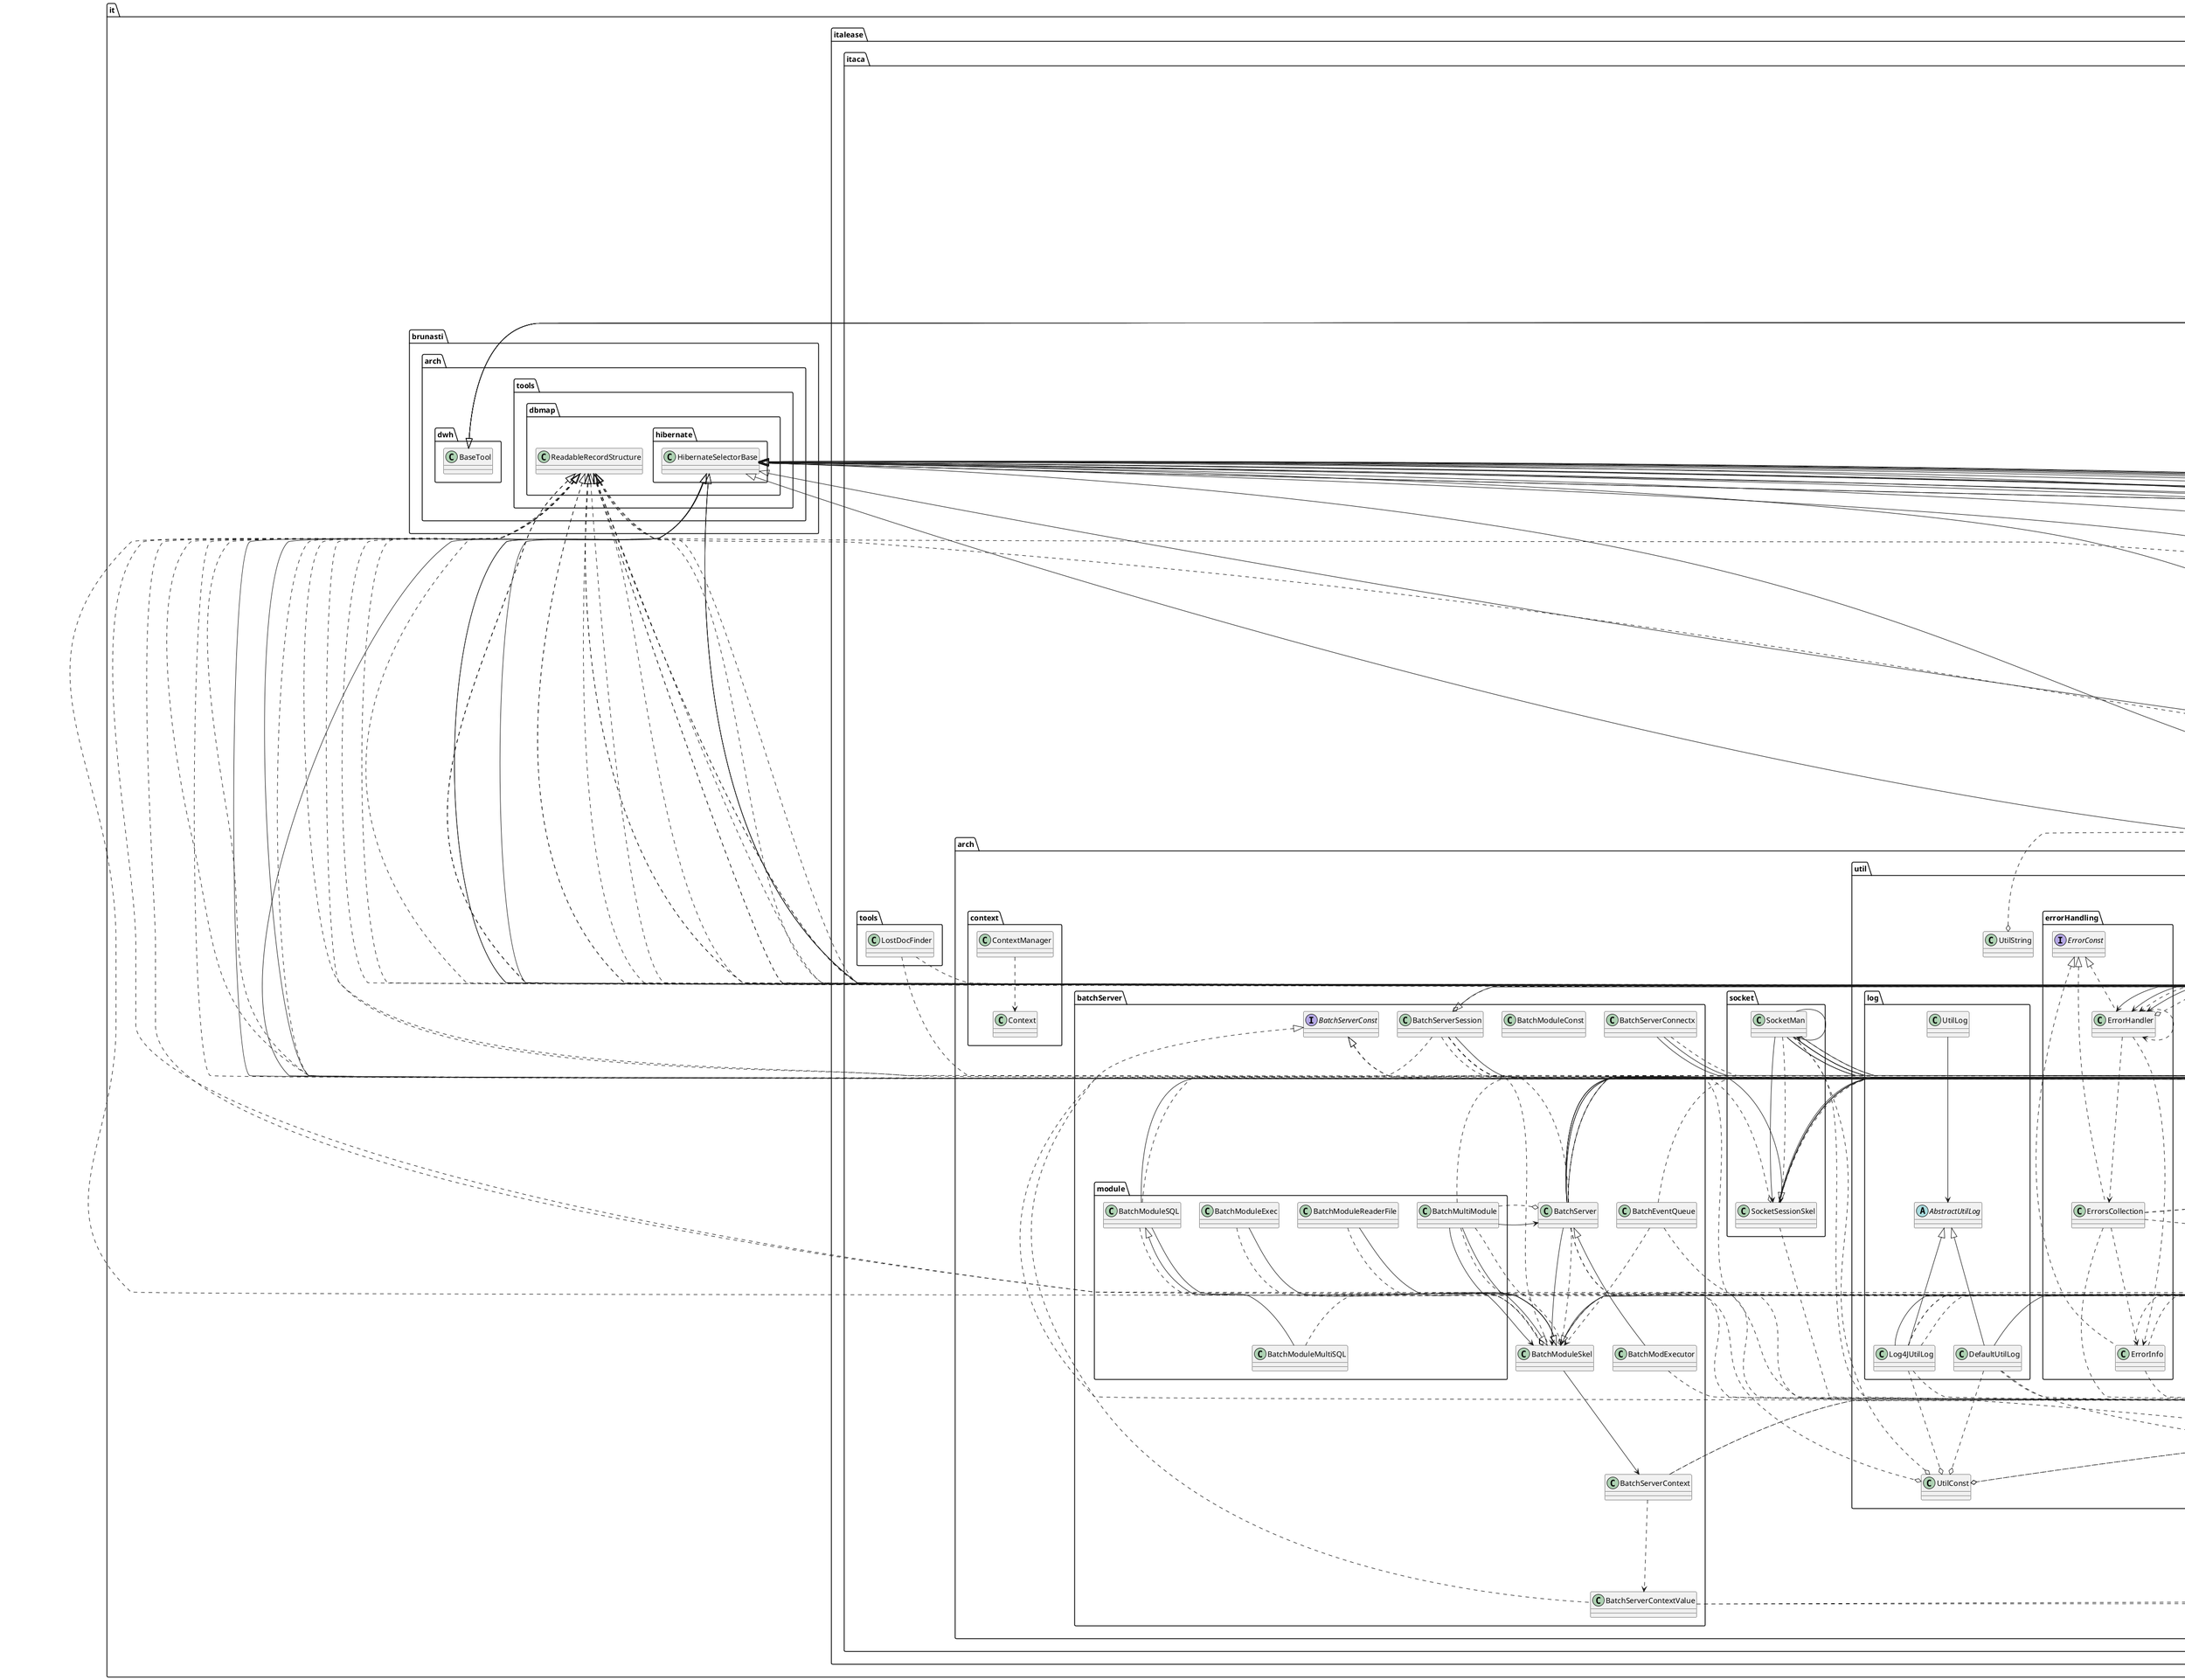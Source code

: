 @startuml
'https://plantuml.com/class-diagram

' GENERATE CLASS DIAGRAM ===========
' Generator       : it.brunasti.java.diagrammer.ClassDiagrammer
' Path            : [/Users/paolo/Work/Mine/Itaca_Nago/bin]
' Java Files Path : [/Users/paolo/Work/Mine/Itaca_Nago/src/]
' Configuration   : [temp/nago/config.json]
' Generated at    : Tue May 14 21:06:08 CEST 2024



' CLASSES =======
class it.italease.itaca.nago.pdf.read.AdE.DocReader_AdE_AnnoSuc
class it.italease.itaca.arch.util.ftp.FtpsApi
class it.italease.itaca.nago.db.ELABORATION_TYPE_HbmBean
class it.italease.itaca.nago.pdf.read.CommonJPodTools
class it.italease.itaca.nago.modules.merger.Old_ComdataModule_001
class it.italease.itaca.test.ProvaFTP
class it.italease.itaca.nago.comdata.ComdataDocument
class it.italease.itaca.arch.socket.SocketSessionSkel
class it.italease.itaca.nago.db.APP_PAR_VAL_HbmBean
class it.italease.itaca.nago.modules.postproc.OldPostProcPollingModule
class it.italease.itaca.test.TestSHA1
class it.italease.itaca.arch.batchServer.module.BatchModuleReaderFile
class it.italease.itaca.nago.db.DOCTYPE_ISSUING_COMPANY_HbmBean
class it.italease.itaca.nago.pdf.read.AdE.PageReader_AdE_PrimaReg_N
class it.italease.itaca.nago.db.XML_FILEINPUT_Selector
class it.italease.itaca.nago.db.APP_TYPE_HbmBean
class it.italease.itaca.nago.modules.divider.ElabTypeManager
class it.italease.itaca.nago.db.ISSUING_COMPANY_HbmBean
class it.italease.itaca.nago.db.MPXSET_HbmBean
interface it.italease.itaca.nago.modules.merger.postel_response_reader.ResponseReaderInterface
class it.italease.itaca.nago.db.FORM_Selector
class it.italease.itaca.nago.db.COMDATASET_HbmBean
class it.italease.itaca.test.db.ALTERNATE_BROADSHEET_HbmBean
class it.italease.itaca.nago.db.COMDATASET_Selector
class it.italease.itaca.nago.db.ELABORATION_TYPE_Selector
class it.italease.itaca.nago.comdata.ComdataFile
class it.italease.itaca.nago.pdf.read.AdE.DocTypeCheck_AdE
class it.italease.itaca.test.DumpCharCode
abstract it.italease.itaca.arch.util.log.AbstractUtilLog
class it.italease.itaca.nago.pdf.read.AdE.PageReader_AdE_AnniSucc_Scarto
interface it.italease.itaca.nago.modules.merger.cleanActions.CleanActionInterface
class it.italease.itaca.arch.util.xml.ValidatingDOM
class it.italease.itaca.test.letturaGED.LeggiRicevutaAdE
class it.italease.itaca.nago.db.CENTRAL_INSTANCE_HbmBean
class it.italease.itaca.nago.db.MPX_WORKPROCESSID_Selector
class it.italease.itaca.nago.db.OBJ_KEYS_Selector
class it.italease.itaca.nago.modules.merger.FTPS_Read_Module
class it.italease.itaca.test.DumpByteCode
class it.italease.itaca.nago.modules.postproc.BannerModule
class it.italease.itaca.nago.modules.merger.Postel_FTP_Reader_Module
class it.italease.itaca.nago.db.APP_INSTANCE_HbmBean
class it.italease.itaca.tools.LostDocFinder
class it.italease.itaca.nago.db.CENTRAL_INSTANCE_Selector
class it.italease.itaca.nago.db.XML_FILEINPUT_HbmBean
class it.italease.itaca.nago.modules.merger.ComdataFCTSostitModule
class it.italease.itaca.test.FileBackupRenamer
class it.italease.itaca.test.SlowFileCreator
class it.italease.itaca.arch.batchServer.BatchServerSession
class it.italease.itaca.nago.db.XML_OBJECTS_ELAB_Selector
class it.italease.itaca.nago.modules.merger.FTPS_Comdata_Send_Module
class it.italease.itaca.arch.batchServer.BatchModuleConst
class it.italease.itaca.arch.util.log.Log4JUtilLog
class it.italease.itaca.arch.util.log.DefaultUtilLog
class it.italease.itaca.test.db.ALTERNATE_BROADSHEET_IBT
class it.italease.itaca.arch.util.log.UtilLog
class it.italease.itaca.test.zip.ZipExplorer
class it.italease.itaca.nago.db.XML_OBJECTS_ELAB_HbmBean
class it.italease.itaca.nago.db.XML_FILEINPUT_Cache
class it.italease.itaca.arch.util.Base64$InputStream
class it.italease.itaca.nago.mpx.MpxData
class it.italease.itaca.nago.db.DOCTYPE_ISSUING_COMPANY_Selector
class it.italease.itaca.nago.db.APP_PAR_VAL_Cache
class it.italease.itaca.nago.reporter.FileSelector
class it.italease.itaca.nago.db.CLEANER_RULE_Selector
class it.italease.itaca.nago.pdf.read.AdE.PageReader_AdE_AnniSucc_N
class it.italease.itaca.nago.db.MPXSET_Cache
class it.italease.itaca.nago.db.COMDATA_KEYS_Cache
class it.italease.itaca.arch.batchServer.BatchServer
class it.italease.itaca.arch.syslog.Syslog
class it.italease.itaca.nago.modules.divider.DividerServerSession
class it.italease.itaca.nago.modules.divider.ChunkExtrattorModule
class it.italease.itaca.nago.modules.merger.cleanActions.BaseActionCleaner
class it.italease.itaca.nago.db.DOCTYPE_Cache
class it.italease.itaca.test.BSRemoteAccess_API
class it.italease.itaca.nago.db.DOCTYPE_Selector
class it.italease.itaca.arch.Manager
class it.italease.itaca.nago.pdf.read.AdE.PageReader_AdE_AnniSucc_LastBLock
class it.italease.itaca.test.TestPDFWaterMark
class it.italease.itaca.nago.db.FORM_Cache
class it.italease.itaca.nago.comdata.TypeIssuingGlobalCache
class it.italease.itaca.test.MPXCharTest
class it.italease.itaca.arch.socket.SocketMan
class it.italease.itaca.nago.pdf.read.PageReader_Base
class it.italease.itaca.nago.modules.merger.Mail_Object
class it.italease.itaca.arch.util.xml.XML_Tools
class it.italease.itaca.nago.db.ISSUING_COMPANY_Cache
class it.italease.itaca.arch.util.UtilProfileUpdate
class it.italease.itaca.nago.db.OBJ_KEYS_Cache
class it.italease.itaca.nago.db.CLEANER_ACTION_TYPES_Cache
class it.italease.itaca.arch.context.ContextManager
class it.italease.itaca.nago.comdata.TypeIssuingFilesCache
class it.italease.itaca.nago.db.COMDATASETOBJECTS_Cache
class it.italease.itaca.nago.util.dbconfig.DBConfigManager
class it.italease.itaca.nago.mpx.MpxPdf
class it.italease.itaca.nago.db.APP_INSTANCE_Cache
class it.italease.itaca.arch.batchServer.BatchServerContextValue
abstract it.italease.itaca.nago.modules.merger.postel_response_reader.AbstractResponseReader
class it.italease.itaca.nago.db.CENTRAL_INSTANCE_Cache
class it.italease.itaca.nago.db.VIEW_APP_INST_PARAM_Cache
class it.italease.itaca.nago.modules.divider.DividerPollingModule
class it.italease.itaca.nago.reporter.SearchFileReporter
class it.italease.itaca.nago.db.APP_PAR_VAL_Selector
class it.italease.itaca.nago.db.ELABORATION_TYPE_Cache
class it.italease.itaca.arch.util.xml.XMLUtil
class it.italease.itaca.nago.db.MPXSET_Selector
class it.italease.itaca.test.ComdataXMLTest
class it.italease.itaca.arch.tools.mail.StdMailer
class it.italease.itaca.nago.db.XML_OBJECTS_ELAB_Cache
class it.italease.itaca.nago.modules.merger.postel_response_reader.Base_MessageReader
class it.italease.itaca.arch.util.UtilProfile
class it.italease.itaca.arch.util.Util
class it.italease.itaca.nago.modules.merger.postel_response_reader.I_MessageReader
class it.italease.itaca.nago.modules.merger.ade.AdE2ComdataModule
class it.italease.itaca.nago.db.INPUT_STATUS_HbmBean
class it.italease.itaca.test.db.BROADSHEET_Selector
class it.italease.itaca.nago.modules.merger.BanneredPrintModule_OLD
class it.italease.itaca.arch.util.Base64$OutputStream
class it.italease.itaca.nago.modules.merger.postel_response_reader.J_MessageReader
class it.italease.itaca.nago.db.CLEANER_ACTION_TYPES_Selector
class it.italease.itaca.nago.db.CENTRAL_SERVER_Selector
class it.italease.itaca.nago.db.MPXBUILDSET_HbmBean
class it.italease.itaca.nago.db.FORM_HbmBean
class it.italease.itaca.nago.db.ISSUING_COMPANY_Selector
class it.italease.itaca.arch.util.UtilConst
class it.italease.itaca.test.db.ALTERNATE_BROADSHEET_Selector
class it.italease.itaca.nago.db.CENTRAL_SERVER_Cache
class it.italease.itaca.test.TestCountPDFPages
class it.italease.itaca.nago.modules.merger.postel_response_reader.Empty_MessageReader
class it.italease.itaca.nago.db.INPUT_STATUS_Selector
class it.italease.itaca.nago.db.COMDATA_KEYS_Selector
class it.italease.itaca.arch.batchServer.module.BatchMultiModule
class it.italease.itaca.nago.db.CENTRAL_SERVER_HbmBean
class it.italease.itaca.arch.tools.mail.Mailer
class it.italease.itaca.test.FileBackupRenamer$1
class it.italease.itaca.nago.mpx.MpxSet
class it.italease.itaca.nago.db.SENDING_SET_Cache
class it.italease.itaca.nago.reporter.Reporter
class it.italease.itaca.arch.util.FilesUtil$__LocalFileFilter
class it.italease.itaca.nago.modules.test.TestModule
class it.italease.itaca.arch.util.zip.ZIPUtil
class it.italease.itaca.arch.util.errorHandling.ErrorInfo
class it.italease.itaca.nago.db.COMDATASETOBJECTS_CompId
class it.italease.itaca.nago.db.APP_PARAM_TYPE_HbmBean
class it.italease.itaca.arch.util.UtilString
class it.italease.itaca.arch.util.errorHandling.ErrorsCollection
class it.italease.itaca.arch.batchServer.BatchModuleSkel
class it.italease.itaca.nago.modules.postproc.PSOnLinePollingModule
class it.italease.itaca.arch.batchServer.module.BatchModuleExec
class it.italease.itaca.nago.db.DOCTYPE_FORM_Selector
class it.italease.itaca.arch.batchServer.module.BatchModuleSQL
class it.italease.itaca.nago.db.APP_TYPE_Selector
class it.italease.itaca.nago.db.CLEANER_RULE_Cache
class it.italease.itaca.nago.modules.merger.BaseMergerModule
class it.italease.itaca.nago.comdata.ComdataFCTSostitFile
class it.italease.itaca.nago.db.MPX_WORKPROCESSID_Cache
class it.italease.itaca.nago.db.APP_PARAM_TYPE_Cache
class it.italease.itaca.nago.modules.postproc.PostProcPollingModule
class it.italease.itaca.nago.db.INPUT_STATUS_Cache
class it.italease.itaca.nago.modules.merger.FTPS_Send_Module
class it.italease.itaca.nago.modules.merger.CleanerModule
class it.italease.itaca.nago.modules.merger.cleanActions.MoveToDirCleaner
class it.italease.itaca.test.FTPSPostelTest
class it.italease.itaca.nago.db.GENERATING_SYSTEM_Selector
class it.italease.itaca.test.FtpsExample
class it.italease.itaca.test.PageNumbersWatermark
class it.italease.itaca.test.BaseAccessTest
class it.italease.itaca.nago.mpx.MpxXMLFile
class it.italease.itaca.test.TestReadPdf_001
class it.italease.itaca.nago.db.GENERATING_SYSTEM_Cache
class it.italease.itaca.test.CodeTest
class it.italease.itaca.nago.db.COMDATASET_Cache
class it.italease.itaca.test.Concatenate
class it.italease.itaca.arch.util.xml.ValidatingDOM$1
class it.italease.itaca.nago.db.ARCHIVE_SYSTEM_HbmBean
class it.italease.itaca.nago.db.COMDATASETOBJECTS_Selector
class it.italease.itaca.arch.batchServer.BatchServerConnectx
class it.italease.itaca.nago.mpx.MpxEnvelope
class it.italease.itaca.arch.batchServer.module.BatchModuleMultiSQL
class it.italease.itaca.nago.modules.merger.xx_OldArchiverMergerPollingModule
class it.italease.itaca.nago.modules.merger.ArchiverModule
class it.italease.itaca.nago.pdf.read.AdE.PageReader_AdE_PrimaReg_First
class it.italease.itaca.nago.db.XML_OBJECTS_Cache
class it.italease.itaca.nago.modules.merger.postel_response_reader.E_MessageReader
class it.italease.itaca.nago.comdata.FieldValueFormat
class it.italease.itaca.nago.pdf.read.AdE.Base_DocReader_AdE
class it.italease.itaca.arch.batchServer.BatchModExecutor
class it.italease.itaca.nago.db.ARCHIVE_SYSTEM_Selector
class it.italease.itaca.nago.pdf.read.DumpText
class it.italease.itaca.test.TimeCloseConnectionTest
class it.italease.itaca.nago.pdf.read.AdE.DocReader_AdE_PrimaReg
class it.italease.itaca.arch.util.UtilDate
class it.italease.itaca.test.ConfigurationTest
class it.italease.itaca.nago.db.COMDATASETOBJECTS_HbmBean
class it.italease.itaca.arch.util.errorHandling.ErrorHandler
class it.italease.itaca.arch.util.crypto.sha1.SimpleSHA1
class it.italease.itaca.test.TestReadPdf
class it.italease.itaca.nago.mpx.MpxHeader
class it.italease.itaca.nago.db.GENERATING_SYSTEM_HbmBean
class it.italease.itaca.nago.db.APP_INSTANCE_Selector
class it.italease.itaca.nago.db.XML_OBJECTS_Selector
class it.italease.itaca.nago.modules.merger.MailerMergerPollingModule
class it.italease.itaca.nago.modules.merger.BanneredPrintModule
class it.italease.itaca.nago.db.CLEANER_RULE_HbmBean
class it.italease.itaca.nago.db.VIEW_APP_INST_PARAM_HbmBean
class it.italease.itaca.nago.modules.merger.cleanActions.DeleteCleaner
class it.italease.itaca.nago.db.DOCTYPE_ISSUING_COMPANY_Cache
class it.italease.itaca.nago.modules.merger.CommandExecutorModule
class it.italease.itaca.test.TestDirLottos
class it.italease.itaca.arch.tools.mail.TestMailer
class it.italease.itaca.arch.tools.mail.ByteArrayDataSource
class it.italease.itaca.nago.db.OBJ_KEYS_HbmBean
class it.italease.itaca.nago.comdata.ComdataFCTSostitDocument
class it.italease.itaca.test.TimeOutAccessTest
class it.italease.itaca.arch.syslog.SyslogException
class it.italease.itaca.nago.db.MPX_WORKPROCESSID_HbmBean
class it.italease.itaca.test.db.BROADSHEET_Cache
class it.italease.itaca.arch.util.FilesUtil$1
class it.italease.itaca.test.JavaVersionTest
class it.italease.itaca.test.StoreProcedAccessTest
class it.italease.itaca.test.db.BROADSHEET_HbmBean
class it.italease.itaca.nago.pdf.read.AdE.PageReader_AdE_AnniSucc_First
class it.italease.itaca.nago.db.SENDING_SET_HbmBean
class it.italease.itaca.test.DividerTest
class it.italease.itaca.arch.batchServer.BatchServerContext
class it.italease.itaca.nago.db.CLEANER_ACTION_TYPES_HbmBean
class it.italease.itaca.nago.db.MPXBUILDSET_Selector
class it.italease.itaca.nago.db.SENDING_SET_Selector
class it.italease.itaca.test.TestAlessandro
class it.italease.itaca.nago.db.COMDATA_KEYS_HbmBean
class it.italease.itaca.test.ValidateXMLTest
class it.italease.itaca.nago.modules.merger.ReporterModule
class it.italease.itaca.nago.db.VIEW_APP_INST_PARAM_Selector
class it.italease.itaca.arch.util.FilesUtil
class it.italease.itaca.test.TestContaFiles
class it.italease.itaca.nago.modules.divider.ElabTypeInfo
class it.italease.itaca.nago.modules.test.XMLToPDFPollingModule
class it.italease.itaca.arch.batchServer.BatchEventQueue
class it.italease.itaca.nago.db.XML_OBJECTS_HbmBean
class it.italease.itaca.nago.db.APP_TYPE_Cache
class it.italease.itaca.test.zip.ComdataUnCopiaConforme
class it.italease.itaca.nago.db.DOCTYPE_FORM_HbmBean
class it.italease.itaca.nago.db.VIEW_APP_INST_PARAM_CompId
class it.italease.itaca.arch.Const
class it.italease.itaca.arch.util.merger.Parser
class it.italease.itaca.nago.modules.merger.ComdataModule
class it.italease.itaca.arch.util.Base64
class it.italease.itaca.test.db.ALTERNATE_BROADSHEET_Cache
class it.italease.itaca.nago.modules.divider.DividerMainModule
class it.italease.itaca.nago.modules.merger.xx__ArchiverMergerPollingModule
class it.italease.itaca.arch.util.DBUtil
class it.italease.itaca.nago.modules.merger.FTPGenericModule
class it.italease.itaca.nago.modules.merger.FTPS_MPX_Send_Module
class it.italease.itaca.nago.db.ARCHIVE_SYSTEM_Cache
class it.italease.itaca.arch.context.Context
class it.italease.itaca.arch.syslog.SyslogDefs
interface it.italease.itaca.arch.batchServer.BatchServerConst
class it.italease.itaca.test.ProcessFileDivider
class it.italease.itaca.nago.modules.NagoBaseModule
class it.italease.itaca.nago.db.DOCTYPE_FORM_Cache
class it.italease.itaca.nago.db.DOCTYPE_HbmBean
interface it.italease.itaca.arch.util.errorHandling.ErrorConst
class it.italease.itaca.arch.util.merger.MergeException
class it.italease.itaca.nago.modules.merger.postel_response_reader.S_MessageReader
class it.italease.itaca.nago.modules.merger.PostelMergerPollingModule
abstract it.italease.itaca.nago.modules.postproc.AbstractPostPollingModule
class it.italease.itaca.test.db.BROADSHEET_IBT
class it.italease.itaca.nago.modules.merger.PrintQueuerModule
class it.italease.itaca.nago.db.APP_PARAM_TYPE_Selector
class it.italease.itaca.nago.modules.postproc.BanneredFileInfo

' INHERITANCES =======
it.italease.itaca.nago.pdf.read.AdE.Base_DocReader_AdE <|-- it.italease.itaca.nago.pdf.read.AdE.DocReader_AdE_AnnoSuc
it.italease.itaca.nago.modules.merger.BaseMergerModule <|-- it.italease.itaca.nago.modules.merger.Old_ComdataModule_001
java.lang.Thread <|-- it.italease.itaca.arch.socket.SocketSessionSkel
it.italease.itaca.nago.modules.NagoBaseModule <|-- it.italease.itaca.nago.modules.postproc.OldPostProcPollingModule
it.italease.itaca.arch.batchServer.BatchModuleSkel <|-- it.italease.itaca.arch.batchServer.module.BatchModuleReaderFile
it.italease.itaca.nago.pdf.read.PageReader_Base <|-- it.italease.itaca.nago.pdf.read.AdE.PageReader_AdE_PrimaReg_N
it.brunasti.arch.tools.dbmap.hibernate.HibernateSelectorBase <|-- it.italease.itaca.nago.db.XML_FILEINPUT_Selector
it.brunasti.arch.tools.dbmap.hibernate.HibernateSelectorBase <|-- it.italease.itaca.nago.db.FORM_Selector
it.brunasti.arch.tools.dbmap.hibernate.HibernateSelectorBase <|-- it.italease.itaca.nago.db.COMDATASET_Selector
it.brunasti.arch.tools.dbmap.hibernate.HibernateSelectorBase <|-- it.italease.itaca.nago.db.ELABORATION_TYPE_Selector
it.italease.itaca.nago.pdf.read.PageReader_Base <|-- it.italease.itaca.nago.pdf.read.AdE.DocTypeCheck_AdE
it.italease.itaca.nago.pdf.read.PageReader_Base <|-- it.italease.itaca.nago.pdf.read.AdE.PageReader_AdE_AnniSucc_Scarto
it.brunasti.arch.tools.dbmap.hibernate.HibernateSelectorBase <|-- it.italease.itaca.nago.db.MPX_WORKPROCESSID_Selector
it.brunasti.arch.tools.dbmap.hibernate.HibernateSelectorBase <|-- it.italease.itaca.nago.db.OBJ_KEYS_Selector
it.italease.itaca.nago.modules.merger.FTPGenericModule <|-- it.italease.itaca.nago.modules.merger.FTPS_Read_Module
it.italease.itaca.nago.modules.postproc.AbstractPostPollingModule <|-- it.italease.itaca.nago.modules.postproc.BannerModule
it.italease.itaca.nago.modules.merger.FTPGenericModule <|-- it.italease.itaca.nago.modules.merger.Postel_FTP_Reader_Module
it.brunasti.arch.tools.dbmap.hibernate.HibernateSelectorBase <|-- it.italease.itaca.nago.db.CENTRAL_INSTANCE_Selector
it.italease.itaca.nago.modules.merger.ComdataModule <|-- it.italease.itaca.nago.modules.merger.ComdataFCTSostitModule
it.italease.itaca.arch.socket.SocketSessionSkel <|-- it.italease.itaca.arch.batchServer.BatchServerSession
it.brunasti.arch.tools.dbmap.hibernate.HibernateSelectorBase <|-- it.italease.itaca.nago.db.XML_OBJECTS_ELAB_Selector
it.italease.itaca.nago.modules.merger.FTPS_Send_Module <|-- it.italease.itaca.nago.modules.merger.FTPS_Comdata_Send_Module
it.italease.itaca.arch.util.log.AbstractUtilLog <|-- it.italease.itaca.arch.util.log.Log4JUtilLog
it.italease.itaca.arch.util.log.AbstractUtilLog <|-- it.italease.itaca.arch.util.log.DefaultUtilLog
java.io.FilterInputStream <|-- it.italease.itaca.arch.util.Base64$InputStream
it.brunasti.arch.tools.dbmap.hibernate.HibernateSelectorBase <|-- it.italease.itaca.nago.db.DOCTYPE_ISSUING_COMPANY_Selector
it.brunasti.arch.tools.dbmap.hibernate.HibernateSelectorBase <|-- it.italease.itaca.nago.db.CLEANER_RULE_Selector
it.italease.itaca.nago.pdf.read.PageReader_Base <|-- it.italease.itaca.nago.pdf.read.AdE.PageReader_AdE_AnniSucc_N
java.lang.Thread <|-- it.italease.itaca.arch.batchServer.BatchServer
it.italease.itaca.arch.batchServer.BatchServerSession <|-- it.italease.itaca.nago.modules.divider.DividerServerSession
it.italease.itaca.nago.modules.divider.DividerMainModule <|-- it.italease.itaca.nago.modules.divider.ChunkExtrattorModule
it.brunasti.arch.tools.dbmap.hibernate.HibernateSelectorBase <|-- it.italease.itaca.nago.db.DOCTYPE_Selector
it.italease.itaca.nago.pdf.read.PageReader_Base <|-- it.italease.itaca.nago.pdf.read.AdE.PageReader_AdE_AnniSucc_LastBLock
java.lang.Thread <|-- it.italease.itaca.arch.socket.SocketMan
it.italease.itaca.nago.modules.divider.DividerMainModule <|-- it.italease.itaca.nago.modules.divider.DividerPollingModule
it.italease.itaca.nago.reporter.Reporter <|-- it.italease.itaca.nago.reporter.SearchFileReporter
it.brunasti.arch.tools.dbmap.hibernate.HibernateSelectorBase <|-- it.italease.itaca.nago.db.APP_PAR_VAL_Selector
it.brunasti.arch.tools.dbmap.hibernate.HibernateSelectorBase <|-- it.italease.itaca.nago.db.MPXSET_Selector
it.italease.itaca.nago.modules.merger.postel_response_reader.AbstractResponseReader <|-- it.italease.itaca.nago.modules.merger.postel_response_reader.Base_MessageReader
it.italease.itaca.nago.modules.merger.postel_response_reader.AbstractResponseReader <|-- it.italease.itaca.nago.modules.merger.postel_response_reader.I_MessageReader
it.italease.itaca.nago.modules.merger.ComdataModule <|-- it.italease.itaca.nago.modules.merger.ade.AdE2ComdataModule
it.brunasti.arch.tools.dbmap.hibernate.HibernateSelectorBase <|-- it.italease.itaca.test.db.BROADSHEET_Selector
it.italease.itaca.nago.modules.merger.BaseMergerModule <|-- it.italease.itaca.nago.modules.merger.BanneredPrintModule_OLD
java.io.FilterOutputStream <|-- it.italease.itaca.arch.util.Base64$OutputStream
it.italease.itaca.nago.modules.merger.postel_response_reader.AbstractResponseReader <|-- it.italease.itaca.nago.modules.merger.postel_response_reader.J_MessageReader
it.brunasti.arch.tools.dbmap.hibernate.HibernateSelectorBase <|-- it.italease.itaca.nago.db.CLEANER_ACTION_TYPES_Selector
it.brunasti.arch.tools.dbmap.hibernate.HibernateSelectorBase <|-- it.italease.itaca.nago.db.CENTRAL_SERVER_Selector
it.brunasti.arch.tools.dbmap.hibernate.HibernateSelectorBase <|-- it.italease.itaca.nago.db.ISSUING_COMPANY_Selector
it.brunasti.arch.tools.dbmap.hibernate.HibernateSelectorBase <|-- it.italease.itaca.test.db.ALTERNATE_BROADSHEET_Selector
it.italease.itaca.nago.modules.merger.postel_response_reader.AbstractResponseReader <|-- it.italease.itaca.nago.modules.merger.postel_response_reader.Empty_MessageReader
it.brunasti.arch.tools.dbmap.hibernate.HibernateSelectorBase <|-- it.italease.itaca.nago.db.INPUT_STATUS_Selector
it.brunasti.arch.tools.dbmap.hibernate.HibernateSelectorBase <|-- it.italease.itaca.nago.db.COMDATA_KEYS_Selector
it.italease.itaca.arch.batchServer.BatchModuleSkel <|-- it.italease.itaca.arch.batchServer.module.BatchMultiModule
it.italease.itaca.nago.modules.merger.BaseMergerModule <|-- it.italease.itaca.nago.modules.test.TestModule
java.lang.Thread <|-- it.italease.itaca.arch.batchServer.BatchModuleSkel
it.italease.itaca.nago.modules.postproc.AbstractPostPollingModule <|-- it.italease.itaca.nago.modules.postproc.PSOnLinePollingModule
it.italease.itaca.arch.batchServer.BatchModuleSkel <|-- it.italease.itaca.arch.batchServer.module.BatchModuleExec
it.brunasti.arch.tools.dbmap.hibernate.HibernateSelectorBase <|-- it.italease.itaca.nago.db.DOCTYPE_FORM_Selector
it.italease.itaca.arch.batchServer.BatchModuleSkel <|-- it.italease.itaca.arch.batchServer.module.BatchModuleSQL
it.brunasti.arch.tools.dbmap.hibernate.HibernateSelectorBase <|-- it.italease.itaca.nago.db.APP_TYPE_Selector
it.italease.itaca.nago.modules.NagoBaseModule <|-- it.italease.itaca.nago.modules.merger.BaseMergerModule
it.italease.itaca.nago.comdata.ComdataFile <|-- it.italease.itaca.nago.comdata.ComdataFCTSostitFile
it.italease.itaca.nago.modules.postproc.AbstractPostPollingModule <|-- it.italease.itaca.nago.modules.postproc.PostProcPollingModule
it.italease.itaca.nago.modules.merger.FTPGenericModule <|-- it.italease.itaca.nago.modules.merger.FTPS_Send_Module
it.italease.itaca.nago.modules.merger.BaseMergerModule <|-- it.italease.itaca.nago.modules.merger.CleanerModule
it.italease.itaca.nago.modules.merger.cleanActions.BaseActionCleaner <|-- it.italease.itaca.nago.modules.merger.cleanActions.MoveToDirCleaner
it.brunasti.arch.tools.dbmap.hibernate.HibernateSelectorBase <|-- it.italease.itaca.nago.db.GENERATING_SYSTEM_Selector
it.brunasti.arch.dwh.BaseTool <|-- it.italease.itaca.test.BaseAccessTest
org.xml.sax.helpers.DefaultHandler <|-- it.italease.itaca.arch.util.xml.ValidatingDOM$1
it.brunasti.arch.tools.dbmap.hibernate.HibernateSelectorBase <|-- it.italease.itaca.nago.db.COMDATASETOBJECTS_Selector
it.italease.itaca.arch.batchServer.module.BatchModuleSQL <|-- it.italease.itaca.arch.batchServer.module.BatchModuleMultiSQL
it.italease.itaca.nago.modules.merger.BaseMergerModule <|-- it.italease.itaca.nago.modules.merger.xx_OldArchiverMergerPollingModule
it.italease.itaca.nago.modules.merger.BaseMergerModule <|-- it.italease.itaca.nago.modules.merger.ArchiverModule
it.italease.itaca.nago.pdf.read.PageReader_Base <|-- it.italease.itaca.nago.pdf.read.AdE.PageReader_AdE_PrimaReg_First
it.italease.itaca.nago.modules.merger.postel_response_reader.AbstractResponseReader <|-- it.italease.itaca.nago.modules.merger.postel_response_reader.E_MessageReader
it.italease.itaca.nago.pdf.read.PageReader_Base <|-- it.italease.itaca.nago.pdf.read.AdE.Base_DocReader_AdE
it.italease.itaca.arch.batchServer.BatchServer <|-- it.italease.itaca.arch.batchServer.BatchModExecutor
it.brunasti.arch.tools.dbmap.hibernate.HibernateSelectorBase <|-- it.italease.itaca.nago.db.ARCHIVE_SYSTEM_Selector
it.italease.itaca.nago.pdf.read.CommonJPodTools <|-- it.italease.itaca.nago.pdf.read.DumpText
it.brunasti.arch.dwh.BaseTool <|-- it.italease.itaca.test.TimeCloseConnectionTest
it.italease.itaca.nago.pdf.read.AdE.Base_DocReader_AdE <|-- it.italease.itaca.nago.pdf.read.AdE.DocReader_AdE_PrimaReg
it.brunasti.arch.dwh.BaseTool <|-- it.italease.itaca.test.ConfigurationTest
it.brunasti.arch.tools.dbmap.hibernate.HibernateSelectorBase <|-- it.italease.itaca.nago.db.APP_INSTANCE_Selector
it.brunasti.arch.tools.dbmap.hibernate.HibernateSelectorBase <|-- it.italease.itaca.nago.db.XML_OBJECTS_Selector
it.italease.itaca.nago.modules.merger.BaseMergerModule <|-- it.italease.itaca.nago.modules.merger.MailerMergerPollingModule
it.italease.itaca.nago.modules.merger.CommandExecutorModule <|-- it.italease.itaca.nago.modules.merger.BanneredPrintModule
it.italease.itaca.nago.modules.merger.cleanActions.BaseActionCleaner <|-- it.italease.itaca.nago.modules.merger.cleanActions.DeleteCleaner
it.italease.itaca.nago.modules.merger.BaseMergerModule <|-- it.italease.itaca.nago.modules.merger.CommandExecutorModule
it.italease.itaca.nago.comdata.ComdataDocument <|-- it.italease.itaca.nago.comdata.ComdataFCTSostitDocument
it.brunasti.arch.dwh.BaseTool <|-- it.italease.itaca.test.TimeOutAccessTest
java.lang.Exception <|-- it.italease.itaca.arch.syslog.SyslogException
it.brunasti.arch.dwh.BaseTool <|-- it.italease.itaca.test.StoreProcedAccessTest
it.italease.itaca.nago.pdf.read.PageReader_Base <|-- it.italease.itaca.nago.pdf.read.AdE.PageReader_AdE_AnniSucc_First
it.brunasti.arch.dwh.BaseTool <|-- it.italease.itaca.test.DividerTest
it.brunasti.arch.tools.dbmap.hibernate.HibernateSelectorBase <|-- it.italease.itaca.nago.db.MPXBUILDSET_Selector
it.brunasti.arch.tools.dbmap.hibernate.HibernateSelectorBase <|-- it.italease.itaca.nago.db.SENDING_SET_Selector
it.italease.itaca.nago.modules.merger.BaseMergerModule <|-- it.italease.itaca.nago.modules.merger.ReporterModule
it.brunasti.arch.tools.dbmap.hibernate.HibernateSelectorBase <|-- it.italease.itaca.nago.db.VIEW_APP_INST_PARAM_Selector
it.italease.itaca.nago.modules.NagoBaseModule <|-- it.italease.itaca.nago.modules.test.XMLToPDFPollingModule
it.italease.itaca.nago.modules.merger.BaseMergerModule <|-- it.italease.itaca.nago.modules.merger.ComdataModule
it.italease.itaca.nago.modules.NagoBaseModule <|-- it.italease.itaca.nago.modules.divider.DividerMainModule
it.italease.itaca.nago.modules.merger.BaseMergerModule <|-- it.italease.itaca.nago.modules.merger.xx__ArchiverMergerPollingModule
it.italease.itaca.nago.modules.merger.BaseMergerModule <|-- it.italease.itaca.nago.modules.merger.FTPGenericModule
it.italease.itaca.nago.modules.merger.FTPS_Send_Module <|-- it.italease.itaca.nago.modules.merger.FTPS_MPX_Send_Module
it.italease.itaca.arch.batchServer.BatchModuleSkel <|-- it.italease.itaca.nago.modules.NagoBaseModule
java.lang.Exception <|-- it.italease.itaca.arch.util.merger.MergeException
it.italease.itaca.nago.modules.merger.postel_response_reader.AbstractResponseReader <|-- it.italease.itaca.nago.modules.merger.postel_response_reader.S_MessageReader
it.italease.itaca.nago.modules.merger.BaseMergerModule <|-- it.italease.itaca.nago.modules.merger.PostelMergerPollingModule
it.italease.itaca.nago.modules.NagoBaseModule <|-- it.italease.itaca.nago.modules.postproc.AbstractPostPollingModule
it.italease.itaca.nago.modules.merger.BaseMergerModule <|-- it.italease.itaca.nago.modules.merger.PrintQueuerModule
it.brunasti.arch.tools.dbmap.hibernate.HibernateSelectorBase <|-- it.italease.itaca.nago.db.APP_PARAM_TYPE_Selector

' IMPLEMENT INTERFACE =======
java.io.Serializable <|.. it.italease.itaca.nago.db.ELABORATION_TYPE_HbmBean
it.brunasti.arch.tools.dbmap.ReadableRecordStructure <|.. it.italease.itaca.nago.db.ELABORATION_TYPE_HbmBean
java.io.Serializable <|.. it.italease.itaca.nago.db.APP_PAR_VAL_HbmBean
it.brunasti.arch.tools.dbmap.ReadableRecordStructure <|.. it.italease.itaca.nago.db.APP_PAR_VAL_HbmBean
java.io.FilenameFilter <|.. it.italease.itaca.nago.modules.postproc.OldPostProcPollingModule
java.io.Serializable <|.. it.italease.itaca.nago.db.DOCTYPE_ISSUING_COMPANY_HbmBean
it.brunasti.arch.tools.dbmap.ReadableRecordStructure <|.. it.italease.itaca.nago.db.DOCTYPE_ISSUING_COMPANY_HbmBean
java.io.Serializable <|.. it.italease.itaca.nago.db.XML_FILEINPUT_Selector
java.io.Serializable <|.. it.italease.itaca.nago.db.APP_TYPE_HbmBean
it.brunasti.arch.tools.dbmap.ReadableRecordStructure <|.. it.italease.itaca.nago.db.APP_TYPE_HbmBean
java.io.Serializable <|.. it.italease.itaca.nago.db.ISSUING_COMPANY_HbmBean
it.brunasti.arch.tools.dbmap.ReadableRecordStructure <|.. it.italease.itaca.nago.db.ISSUING_COMPANY_HbmBean
java.io.Serializable <|.. it.italease.itaca.nago.db.MPXSET_HbmBean
it.brunasti.arch.tools.dbmap.ReadableRecordStructure <|.. it.italease.itaca.nago.db.MPXSET_HbmBean
java.io.Serializable <|.. it.italease.itaca.nago.db.FORM_Selector
java.io.Serializable <|.. it.italease.itaca.nago.db.COMDATASET_HbmBean
it.brunasti.arch.tools.dbmap.ReadableRecordStructure <|.. it.italease.itaca.nago.db.COMDATASET_HbmBean
java.io.Serializable <|.. it.italease.itaca.test.db.ALTERNATE_BROADSHEET_HbmBean
it.brunasti.arch.tools.dbmap.ReadableRecordStructure <|.. it.italease.itaca.test.db.ALTERNATE_BROADSHEET_HbmBean
java.io.Serializable <|.. it.italease.itaca.nago.db.COMDATASET_Selector
java.io.Serializable <|.. it.italease.itaca.nago.db.ELABORATION_TYPE_Selector
org.xml.sax.ErrorHandler <|.. it.italease.itaca.arch.util.xml.ValidatingDOM
java.io.Serializable <|.. it.italease.itaca.nago.db.CENTRAL_INSTANCE_HbmBean
it.brunasti.arch.tools.dbmap.ReadableRecordStructure <|.. it.italease.itaca.nago.db.CENTRAL_INSTANCE_HbmBean
java.io.Serializable <|.. it.italease.itaca.nago.db.MPX_WORKPROCESSID_Selector
java.io.Serializable <|.. it.italease.itaca.nago.db.OBJ_KEYS_Selector
java.io.FilenameFilter <|.. it.italease.itaca.nago.modules.postproc.BannerModule
java.io.Serializable <|.. it.italease.itaca.nago.db.APP_INSTANCE_HbmBean
it.brunasti.arch.tools.dbmap.ReadableRecordStructure <|.. it.italease.itaca.nago.db.APP_INSTANCE_HbmBean
java.io.Serializable <|.. it.italease.itaca.nago.db.CENTRAL_INSTANCE_Selector
java.io.Serializable <|.. it.italease.itaca.nago.db.XML_FILEINPUT_HbmBean
it.brunasti.arch.tools.dbmap.ReadableRecordStructure <|.. it.italease.itaca.nago.db.XML_FILEINPUT_HbmBean
java.io.Serializable <|.. it.italease.itaca.nago.db.XML_OBJECTS_ELAB_Selector
java.io.Serializable <|.. it.italease.itaca.test.db.ALTERNATE_BROADSHEET_IBT
java.io.Serializable <|.. it.italease.itaca.nago.db.XML_OBJECTS_ELAB_HbmBean
it.brunasti.arch.tools.dbmap.ReadableRecordStructure <|.. it.italease.itaca.nago.db.XML_OBJECTS_ELAB_HbmBean
java.io.Serializable <|.. it.italease.itaca.nago.db.DOCTYPE_ISSUING_COMPANY_Selector
java.io.FilenameFilter <|.. it.italease.itaca.nago.reporter.FileSelector
java.io.Serializable <|.. it.italease.itaca.nago.db.CLEANER_RULE_Selector
it.italease.itaca.arch.batchServer.BatchServerConst <|.. it.italease.itaca.arch.batchServer.BatchServer
it.italease.itaca.nago.modules.merger.cleanActions.CleanActionInterface <|.. it.italease.itaca.nago.modules.merger.cleanActions.BaseActionCleaner
java.io.FilenameFilter <|.. it.italease.itaca.nago.modules.merger.cleanActions.BaseActionCleaner
java.io.Serializable <|.. it.italease.itaca.nago.db.DOCTYPE_Selector
java.io.Serializable <|.. it.italease.itaca.nago.modules.merger.Mail_Object
java.io.Serializable <|.. it.italease.itaca.arch.batchServer.BatchServerContextValue
it.italease.itaca.arch.batchServer.BatchServerConst <|.. it.italease.itaca.arch.batchServer.BatchServerContextValue
it.italease.itaca.nago.modules.merger.postel_response_reader.ResponseReaderInterface <|.. it.italease.itaca.nago.modules.merger.postel_response_reader.AbstractResponseReader
java.io.FilenameFilter <|.. it.italease.itaca.nago.modules.divider.DividerPollingModule
java.io.Serializable <|.. it.italease.itaca.nago.db.APP_PAR_VAL_Selector
java.io.Serializable <|.. it.italease.itaca.nago.db.MPXSET_Selector
java.io.Serializable <|.. it.italease.itaca.nago.db.INPUT_STATUS_HbmBean
it.brunasti.arch.tools.dbmap.ReadableRecordStructure <|.. it.italease.itaca.nago.db.INPUT_STATUS_HbmBean
java.io.Serializable <|.. it.italease.itaca.test.db.BROADSHEET_Selector
java.io.Serializable <|.. it.italease.itaca.nago.db.CLEANER_ACTION_TYPES_Selector
java.io.Serializable <|.. it.italease.itaca.nago.db.CENTRAL_SERVER_Selector
java.io.Serializable <|.. it.italease.itaca.nago.db.MPXBUILDSET_HbmBean
it.brunasti.arch.tools.dbmap.ReadableRecordStructure <|.. it.italease.itaca.nago.db.MPXBUILDSET_HbmBean
java.io.Serializable <|.. it.italease.itaca.nago.db.FORM_HbmBean
it.brunasti.arch.tools.dbmap.ReadableRecordStructure <|.. it.italease.itaca.nago.db.FORM_HbmBean
java.io.Serializable <|.. it.italease.itaca.nago.db.ISSUING_COMPANY_Selector
java.io.Serializable <|.. it.italease.itaca.test.db.ALTERNATE_BROADSHEET_Selector
java.io.Serializable <|.. it.italease.itaca.nago.db.INPUT_STATUS_Selector
java.io.Serializable <|.. it.italease.itaca.nago.db.COMDATA_KEYS_Selector
java.io.Serializable <|.. it.italease.itaca.nago.db.CENTRAL_SERVER_HbmBean
it.brunasti.arch.tools.dbmap.ReadableRecordStructure <|.. it.italease.itaca.nago.db.CENTRAL_SERVER_HbmBean
java.io.FilenameFilter <|.. it.italease.itaca.test.FileBackupRenamer$1
java.io.FilenameFilter <|.. it.italease.itaca.arch.util.FilesUtil$__LocalFileFilter
it.italease.itaca.arch.util.errorHandling.ErrorConst <|.. it.italease.itaca.arch.util.errorHandling.ErrorInfo
java.io.Serializable <|.. it.italease.itaca.arch.util.errorHandling.ErrorInfo
java.io.Serializable <|.. it.italease.itaca.nago.db.COMDATASETOBJECTS_CompId
java.io.Serializable <|.. it.italease.itaca.nago.db.APP_PARAM_TYPE_HbmBean
it.brunasti.arch.tools.dbmap.ReadableRecordStructure <|.. it.italease.itaca.nago.db.APP_PARAM_TYPE_HbmBean
it.italease.itaca.arch.util.errorHandling.ErrorConst <|.. it.italease.itaca.arch.util.errorHandling.ErrorsCollection
java.io.Serializable <|.. it.italease.itaca.arch.util.errorHandling.ErrorsCollection
it.italease.itaca.arch.batchServer.BatchServerConst <|.. it.italease.itaca.arch.batchServer.BatchModuleSkel
java.io.FilenameFilter <|.. it.italease.itaca.nago.modules.postproc.PSOnLinePollingModule
java.io.Serializable <|.. it.italease.itaca.nago.db.DOCTYPE_FORM_Selector
java.io.Serializable <|.. it.italease.itaca.nago.db.APP_TYPE_Selector
java.io.FilenameFilter <|.. it.italease.itaca.nago.modules.merger.BaseMergerModule
java.io.FilenameFilter <|.. it.italease.itaca.nago.modules.postproc.PostProcPollingModule
it.italease.itaca.nago.modules.merger.cleanActions.CleanActionInterface <|.. it.italease.itaca.nago.modules.merger.cleanActions.MoveToDirCleaner
java.io.FilenameFilter <|.. it.italease.itaca.nago.modules.merger.cleanActions.MoveToDirCleaner
java.io.Serializable <|.. it.italease.itaca.nago.db.GENERATING_SYSTEM_Selector
java.io.Serializable <|.. it.italease.itaca.nago.db.ARCHIVE_SYSTEM_HbmBean
it.brunasti.arch.tools.dbmap.ReadableRecordStructure <|.. it.italease.itaca.nago.db.ARCHIVE_SYSTEM_HbmBean
java.io.Serializable <|.. it.italease.itaca.nago.db.COMDATASETOBJECTS_Selector
java.io.Serializable <|.. it.italease.itaca.nago.db.ARCHIVE_SYSTEM_Selector
java.io.Serializable <|.. it.italease.itaca.nago.db.COMDATASETOBJECTS_HbmBean
it.brunasti.arch.tools.dbmap.ReadableRecordStructure <|.. it.italease.itaca.nago.db.COMDATASETOBJECTS_HbmBean
it.italease.itaca.arch.util.errorHandling.ErrorConst <|.. it.italease.itaca.arch.util.errorHandling.ErrorHandler
java.io.Serializable <|.. it.italease.itaca.nago.db.GENERATING_SYSTEM_HbmBean
it.brunasti.arch.tools.dbmap.ReadableRecordStructure <|.. it.italease.itaca.nago.db.GENERATING_SYSTEM_HbmBean
java.io.Serializable <|.. it.italease.itaca.nago.db.APP_INSTANCE_Selector
java.io.Serializable <|.. it.italease.itaca.nago.db.XML_OBJECTS_Selector
java.io.Serializable <|.. it.italease.itaca.nago.db.CLEANER_RULE_HbmBean
it.brunasti.arch.tools.dbmap.ReadableRecordStructure <|.. it.italease.itaca.nago.db.CLEANER_RULE_HbmBean
java.io.Serializable <|.. it.italease.itaca.nago.db.VIEW_APP_INST_PARAM_HbmBean
it.brunasti.arch.tools.dbmap.ReadableRecordStructure <|.. it.italease.itaca.nago.db.VIEW_APP_INST_PARAM_HbmBean
it.italease.itaca.nago.modules.merger.cleanActions.CleanActionInterface <|.. it.italease.itaca.nago.modules.merger.cleanActions.DeleteCleaner
java.io.FilenameFilter <|.. it.italease.itaca.nago.modules.merger.cleanActions.DeleteCleaner
java.io.Serializable <|.. it.italease.itaca.nago.db.OBJ_KEYS_HbmBean
it.brunasti.arch.tools.dbmap.ReadableRecordStructure <|.. it.italease.itaca.nago.db.OBJ_KEYS_HbmBean
java.io.Serializable <|.. it.italease.itaca.nago.db.MPX_WORKPROCESSID_HbmBean
it.brunasti.arch.tools.dbmap.ReadableRecordStructure <|.. it.italease.itaca.nago.db.MPX_WORKPROCESSID_HbmBean
java.io.FilenameFilter <|.. it.italease.itaca.arch.util.FilesUtil$1
java.io.Serializable <|.. it.italease.itaca.test.db.BROADSHEET_HbmBean
it.brunasti.arch.tools.dbmap.ReadableRecordStructure <|.. it.italease.itaca.test.db.BROADSHEET_HbmBean
java.io.Serializable <|.. it.italease.itaca.nago.db.SENDING_SET_HbmBean
it.brunasti.arch.tools.dbmap.ReadableRecordStructure <|.. it.italease.itaca.nago.db.SENDING_SET_HbmBean
java.io.Serializable <|.. it.italease.itaca.arch.batchServer.BatchServerContext
java.io.Serializable <|.. it.italease.itaca.nago.db.CLEANER_ACTION_TYPES_HbmBean
it.brunasti.arch.tools.dbmap.ReadableRecordStructure <|.. it.italease.itaca.nago.db.CLEANER_ACTION_TYPES_HbmBean
java.io.Serializable <|.. it.italease.itaca.nago.db.MPXBUILDSET_Selector
java.io.Serializable <|.. it.italease.itaca.nago.db.SENDING_SET_Selector
java.io.Serializable <|.. it.italease.itaca.nago.db.COMDATA_KEYS_HbmBean
it.brunasti.arch.tools.dbmap.ReadableRecordStructure <|.. it.italease.itaca.nago.db.COMDATA_KEYS_HbmBean
java.io.Serializable <|.. it.italease.itaca.nago.db.VIEW_APP_INST_PARAM_Selector
java.io.FilenameFilter <|.. it.italease.itaca.nago.modules.test.XMLToPDFPollingModule
java.io.Serializable <|.. it.italease.itaca.nago.db.XML_OBJECTS_HbmBean
it.brunasti.arch.tools.dbmap.ReadableRecordStructure <|.. it.italease.itaca.nago.db.XML_OBJECTS_HbmBean
java.io.Serializable <|.. it.italease.itaca.nago.db.DOCTYPE_FORM_HbmBean
it.brunasti.arch.tools.dbmap.ReadableRecordStructure <|.. it.italease.itaca.nago.db.DOCTYPE_FORM_HbmBean
java.io.Serializable <|.. it.italease.itaca.nago.db.VIEW_APP_INST_PARAM_CompId
java.io.Serializable <|.. it.italease.itaca.nago.db.DOCTYPE_HbmBean
it.brunasti.arch.tools.dbmap.ReadableRecordStructure <|.. it.italease.itaca.nago.db.DOCTYPE_HbmBean
java.io.FilenameFilter <|.. it.italease.itaca.nago.modules.postproc.AbstractPostPollingModule
java.io.Serializable <|.. it.italease.itaca.test.db.BROADSHEET_IBT
java.io.Serializable <|.. it.italease.itaca.nago.db.APP_PARAM_TYPE_Selector

' FIELDS =======
it.italease.itaca.arch.util.ftp.FtpsApi --> com.jscape.inet.ftps.Ftps
it.italease.itaca.arch.util.ftp.FtpsApi --> com.jscape.inet.ftp.Ftp
it.italease.itaca.nago.db.ELABORATION_TYPE_HbmBean --> java.text.DateFormat
it.italease.itaca.nago.db.ELABORATION_TYPE_HbmBean --> java.text.DateFormat
it.italease.itaca.nago.db.ELABORATION_TYPE_HbmBean --> java.text.DateFormat
it.italease.itaca.nago.db.ELABORATION_TYPE_HbmBean --> java.sql.Date
it.italease.itaca.nago.db.ELABORATION_TYPE_HbmBean --> java.sql.Date
it.italease.itaca.arch.socket.SocketSessionSkel --> java.net.Socket
it.italease.itaca.arch.socket.SocketSessionSkel --> java.io.BufferedReader
it.italease.itaca.arch.socket.SocketSessionSkel --> java.io.FilterInputStream
it.italease.itaca.arch.socket.SocketSessionSkel --> java.io.PrintWriter
it.italease.itaca.arch.socket.SocketSessionSkel --> java.io.OutputStream
it.italease.itaca.nago.db.APP_PAR_VAL_HbmBean --> java.text.DateFormat
it.italease.itaca.nago.db.APP_PAR_VAL_HbmBean --> java.text.DateFormat
it.italease.itaca.nago.db.APP_PAR_VAL_HbmBean --> java.text.DateFormat
it.italease.itaca.nago.db.APP_PAR_VAL_HbmBean --> java.sql.Date
it.italease.itaca.nago.db.APP_PAR_VAL_HbmBean --> java.sql.Date
it.italease.itaca.nago.db.APP_PAR_VAL_HbmBean --> it.italease.itaca.nago.db.APP_INSTANCE_HbmBean
it.italease.itaca.nago.db.APP_PAR_VAL_HbmBean --> it.italease.itaca.nago.db.APP_PARAM_TYPE_HbmBean
it.italease.itaca.nago.db.DOCTYPE_ISSUING_COMPANY_HbmBean --> java.text.DateFormat
it.italease.itaca.nago.db.DOCTYPE_ISSUING_COMPANY_HbmBean --> java.text.DateFormat
it.italease.itaca.nago.db.DOCTYPE_ISSUING_COMPANY_HbmBean --> java.text.DateFormat
it.italease.itaca.nago.db.DOCTYPE_ISSUING_COMPANY_HbmBean --> java.sql.Date
it.italease.itaca.nago.db.DOCTYPE_ISSUING_COMPANY_HbmBean --> java.sql.Date
it.italease.itaca.nago.db.APP_TYPE_HbmBean --> java.text.DateFormat
it.italease.itaca.nago.db.APP_TYPE_HbmBean --> java.text.DateFormat
it.italease.itaca.nago.db.APP_TYPE_HbmBean --> java.text.DateFormat
it.italease.itaca.nago.db.APP_TYPE_HbmBean --> java.sql.Date
it.italease.itaca.nago.db.APP_TYPE_HbmBean --> java.sql.Date
it.italease.itaca.nago.db.ISSUING_COMPANY_HbmBean --> java.text.DateFormat
it.italease.itaca.nago.db.ISSUING_COMPANY_HbmBean --> java.text.DateFormat
it.italease.itaca.nago.db.ISSUING_COMPANY_HbmBean --> java.text.DateFormat
it.italease.itaca.nago.db.ISSUING_COMPANY_HbmBean --> java.sql.Date
it.italease.itaca.nago.db.ISSUING_COMPANY_HbmBean --> java.sql.Date
it.italease.itaca.nago.db.MPXSET_HbmBean --> java.text.DateFormat
it.italease.itaca.nago.db.MPXSET_HbmBean --> java.text.DateFormat
it.italease.itaca.nago.db.MPXSET_HbmBean --> java.text.DateFormat
it.italease.itaca.nago.db.MPXSET_HbmBean --> java.sql.Date
it.italease.itaca.nago.db.MPXSET_HbmBean --> java.sql.Date
it.italease.itaca.nago.db.MPXSET_HbmBean --> java.sql.Date
it.italease.itaca.nago.db.COMDATASET_HbmBean --> java.text.DateFormat
it.italease.itaca.nago.db.COMDATASET_HbmBean --> java.text.DateFormat
it.italease.itaca.nago.db.COMDATASET_HbmBean --> java.text.DateFormat
it.italease.itaca.nago.db.COMDATASET_HbmBean --> java.sql.Date
it.italease.itaca.nago.db.COMDATASET_HbmBean --> java.sql.Date
it.italease.itaca.test.db.ALTERNATE_BROADSHEET_HbmBean --> java.text.DateFormat
it.italease.itaca.test.db.ALTERNATE_BROADSHEET_HbmBean --> java.text.DateFormat
it.italease.itaca.test.db.ALTERNATE_BROADSHEET_HbmBean --> java.text.DateFormat
it.italease.itaca.test.db.ALTERNATE_BROADSHEET_HbmBean --> java.sql.Date
it.italease.itaca.test.db.ALTERNATE_BROADSHEET_HbmBean --> java.sql.Date
it.italease.itaca.nago.db.CENTRAL_INSTANCE_HbmBean --> java.text.DateFormat
it.italease.itaca.nago.db.CENTRAL_INSTANCE_HbmBean --> java.text.DateFormat
it.italease.itaca.nago.db.CENTRAL_INSTANCE_HbmBean --> java.text.DateFormat
it.italease.itaca.nago.db.CENTRAL_INSTANCE_HbmBean --> java.sql.Date
it.italease.itaca.nago.db.CENTRAL_INSTANCE_HbmBean --> java.sql.Date
it.italease.itaca.nago.db.CENTRAL_INSTANCE_HbmBean --> java.sql.Date
it.italease.itaca.nago.db.CENTRAL_INSTANCE_HbmBean --> it.italease.itaca.nago.db.GENERATING_SYSTEM_HbmBean
it.italease.itaca.nago.db.CENTRAL_INSTANCE_HbmBean --> it.italease.itaca.nago.db.CENTRAL_SERVER_HbmBean
it.italease.itaca.nago.db.APP_INSTANCE_HbmBean --> java.text.DateFormat
it.italease.itaca.nago.db.APP_INSTANCE_HbmBean --> java.text.DateFormat
it.italease.itaca.nago.db.APP_INSTANCE_HbmBean --> java.text.DateFormat
it.italease.itaca.nago.db.APP_INSTANCE_HbmBean --> java.sql.Date
it.italease.itaca.nago.db.APP_INSTANCE_HbmBean --> java.sql.Date
it.italease.itaca.nago.db.APP_INSTANCE_HbmBean --> it.italease.itaca.nago.db.CENTRAL_SERVER_HbmBean
it.italease.itaca.nago.db.APP_INSTANCE_HbmBean --> it.italease.itaca.nago.db.APP_TYPE_HbmBean
it.italease.itaca.nago.db.XML_FILEINPUT_HbmBean --> java.text.DateFormat
it.italease.itaca.nago.db.XML_FILEINPUT_HbmBean --> java.text.DateFormat
it.italease.itaca.nago.db.XML_FILEINPUT_HbmBean --> java.text.DateFormat
it.italease.itaca.nago.db.XML_FILEINPUT_HbmBean --> java.sql.Date
it.italease.itaca.nago.db.XML_FILEINPUT_HbmBean --> java.sql.Date
it.italease.itaca.arch.util.log.Log4JUtilLog --> org.apache.log4j.Logger
it.italease.itaca.arch.util.log.DefaultUtilLog --> java.io.RandomAccessFile
it.italease.itaca.test.db.ALTERNATE_BROADSHEET_IBT --> java.sql.Date
it.italease.itaca.test.db.ALTERNATE_BROADSHEET_IBT --> java.sql.Date
it.italease.itaca.arch.util.log.UtilLog --> it.italease.itaca.arch.util.log.AbstractUtilLog
it.italease.itaca.nago.db.XML_OBJECTS_ELAB_HbmBean --> java.text.DateFormat
it.italease.itaca.nago.db.XML_OBJECTS_ELAB_HbmBean --> java.text.DateFormat
it.italease.itaca.nago.db.XML_OBJECTS_ELAB_HbmBean --> java.text.DateFormat
it.italease.itaca.nago.db.XML_OBJECTS_ELAB_HbmBean --> java.sql.Date
it.italease.itaca.nago.db.XML_OBJECTS_ELAB_HbmBean --> java.sql.Date
it.italease.itaca.nago.db.XML_OBJECTS_ELAB_HbmBean --> java.sql.Date
it.italease.itaca.nago.db.XML_OBJECTS_ELAB_HbmBean --> it.italease.itaca.nago.db.XML_OBJECTS_HbmBean
it.italease.itaca.nago.db.XML_FILEINPUT_Cache --> it.italease.itaca.nago.db.XML_FILEINPUT_Cache
it.italease.itaca.nago.db.APP_PAR_VAL_Cache --> it.italease.itaca.nago.db.APP_PAR_VAL_Cache
it.italease.itaca.nago.db.MPXSET_Cache --> it.italease.itaca.nago.db.MPXSET_Cache
it.italease.itaca.nago.db.COMDATA_KEYS_Cache --> it.italease.itaca.nago.db.COMDATA_KEYS_Cache
it.italease.itaca.arch.batchServer.BatchServer --> java.net.ServerSocket
it.italease.itaca.arch.batchServer.BatchServer --> java.net.Socket
it.italease.itaca.arch.batchServer.BatchServer --> java.net.Socket
it.italease.itaca.arch.batchServer.BatchServer --> java.io.BufferedReader
it.italease.itaca.arch.batchServer.BatchServer --> java.io.PrintWriter
it.italease.itaca.arch.batchServer.BatchServer --> it.italease.itaca.arch.batchServer.BatchModuleSkel
it.italease.itaca.arch.syslog.Syslog --> it.italease.itaca.arch.syslog.Syslog
it.italease.itaca.arch.syslog.Syslog --> java.net.InetAddress
it.italease.itaca.arch.syslog.Syslog --> java.net.DatagramSocket
it.italease.itaca.arch.syslog.Syslog --> java.text.SimpleDateFormat
it.italease.itaca.arch.syslog.Syslog --> java.text.SimpleDateFormat
it.italease.itaca.nago.modules.divider.ChunkExtrattorModule --> it.italease.itaca.nago.db.DOCTYPE_HbmBean
it.italease.itaca.nago.modules.divider.ChunkExtrattorModule --> it.italease.itaca.nago.modules.divider.ElabTypeManager
it.italease.itaca.nago.db.DOCTYPE_Cache --> it.italease.itaca.nago.db.DOCTYPE_Cache
it.italease.itaca.test.BSRemoteAccess_API --> java.net.Socket
it.italease.itaca.test.BSRemoteAccess_API --> java.io.BufferedReader
it.italease.itaca.arch.Manager --> java.net.Socket
it.italease.itaca.arch.Manager --> java.net.Socket
it.italease.itaca.arch.Manager --> java.io.BufferedReader
it.italease.itaca.arch.Manager --> java.io.PrintWriter
it.italease.itaca.nago.db.FORM_Cache --> it.italease.itaca.nago.db.FORM_Cache
it.italease.itaca.arch.socket.SocketMan --> java.net.ServerSocket
it.italease.itaca.arch.socket.SocketMan --> java.net.ServerSocket
it.italease.itaca.arch.socket.SocketMan --> java.net.Socket
it.italease.itaca.arch.socket.SocketMan --> java.io.BufferedReader
it.italease.itaca.arch.socket.SocketMan --> java.io.PrintWriter
it.italease.itaca.arch.socket.SocketMan --> it.italease.itaca.arch.socket.SocketMan
it.italease.itaca.arch.socket.SocketMan --> it.italease.itaca.arch.socket.SocketSessionSkel
it.italease.itaca.nago.db.ISSUING_COMPANY_Cache --> it.italease.itaca.nago.db.ISSUING_COMPANY_Cache
it.italease.itaca.arch.util.UtilProfileUpdate --> java.io.File
it.italease.itaca.nago.db.OBJ_KEYS_Cache --> it.italease.itaca.nago.db.OBJ_KEYS_Cache
it.italease.itaca.nago.db.CLEANER_ACTION_TYPES_Cache --> it.italease.itaca.nago.db.CLEANER_ACTION_TYPES_Cache
it.italease.itaca.nago.db.COMDATASETOBJECTS_Cache --> it.italease.itaca.nago.db.COMDATASETOBJECTS_Cache
it.italease.itaca.nago.db.APP_INSTANCE_Cache --> it.italease.itaca.nago.db.APP_INSTANCE_Cache
it.italease.itaca.nago.db.CENTRAL_INSTANCE_Cache --> it.italease.itaca.nago.db.CENTRAL_INSTANCE_Cache
it.italease.itaca.nago.db.VIEW_APP_INST_PARAM_Cache --> it.italease.itaca.nago.db.VIEW_APP_INST_PARAM_Cache
it.italease.itaca.nago.db.ELABORATION_TYPE_Cache --> it.italease.itaca.nago.db.ELABORATION_TYPE_Cache
it.italease.itaca.nago.db.XML_OBJECTS_ELAB_Cache --> it.italease.itaca.nago.db.XML_OBJECTS_ELAB_Cache
it.italease.itaca.nago.db.INPUT_STATUS_HbmBean --> java.text.DateFormat
it.italease.itaca.nago.db.INPUT_STATUS_HbmBean --> java.text.DateFormat
it.italease.itaca.nago.db.INPUT_STATUS_HbmBean --> java.text.DateFormat
it.italease.itaca.nago.db.INPUT_STATUS_HbmBean --> java.sql.Date
it.italease.itaca.nago.db.INPUT_STATUS_HbmBean --> java.sql.Date
it.italease.itaca.nago.db.MPXBUILDSET_HbmBean --> java.text.DateFormat
it.italease.itaca.nago.db.MPXBUILDSET_HbmBean --> java.text.DateFormat
it.italease.itaca.nago.db.MPXBUILDSET_HbmBean --> java.text.DateFormat
it.italease.itaca.nago.db.MPXBUILDSET_HbmBean --> java.sql.Date
it.italease.itaca.nago.db.FORM_HbmBean --> java.text.DateFormat
it.italease.itaca.nago.db.FORM_HbmBean --> java.text.DateFormat
it.italease.itaca.nago.db.FORM_HbmBean --> java.text.DateFormat
it.italease.itaca.nago.db.FORM_HbmBean --> java.sql.Date
it.italease.itaca.nago.db.FORM_HbmBean --> java.sql.Date
it.italease.itaca.nago.db.CENTRAL_SERVER_Cache --> it.italease.itaca.nago.db.CENTRAL_SERVER_Cache
it.italease.itaca.arch.batchServer.module.BatchMultiModule --> it.italease.itaca.arch.batchServer.BatchModuleSkel
it.italease.itaca.arch.batchServer.module.BatchMultiModule --> it.italease.itaca.arch.batchServer.BatchServer
it.italease.itaca.nago.db.CENTRAL_SERVER_HbmBean --> java.text.DateFormat
it.italease.itaca.nago.db.CENTRAL_SERVER_HbmBean --> java.text.DateFormat
it.italease.itaca.nago.db.CENTRAL_SERVER_HbmBean --> java.text.DateFormat
it.italease.itaca.nago.db.CENTRAL_SERVER_HbmBean --> java.sql.Date
it.italease.itaca.nago.db.CENTRAL_SERVER_HbmBean --> java.sql.Date
it.italease.itaca.nago.db.SENDING_SET_Cache --> it.italease.itaca.nago.db.SENDING_SET_Cache
it.italease.itaca.arch.util.FilesUtil$__LocalFileFilter --> it.italease.itaca.arch.util.FilesUtil
it.italease.itaca.nago.db.APP_PARAM_TYPE_HbmBean --> java.text.DateFormat
it.italease.itaca.nago.db.APP_PARAM_TYPE_HbmBean --> java.text.DateFormat
it.italease.itaca.nago.db.APP_PARAM_TYPE_HbmBean --> java.text.DateFormat
it.italease.itaca.nago.db.APP_PARAM_TYPE_HbmBean --> java.sql.Date
it.italease.itaca.nago.db.APP_PARAM_TYPE_HbmBean --> java.sql.Date
it.italease.itaca.nago.db.APP_PARAM_TYPE_HbmBean --> it.italease.itaca.nago.db.APP_TYPE_HbmBean
it.italease.itaca.arch.batchServer.BatchModuleSkel --> it.italease.itaca.arch.batchServer.BatchServerContext
it.italease.itaca.arch.batchServer.module.BatchModuleSQL --> java.sql.Connection
it.italease.itaca.nago.db.CLEANER_RULE_Cache --> it.italease.itaca.nago.db.CLEANER_RULE_Cache
it.italease.itaca.nago.db.MPX_WORKPROCESSID_Cache --> it.italease.itaca.nago.db.MPX_WORKPROCESSID_Cache
it.italease.itaca.nago.db.APP_PARAM_TYPE_Cache --> it.italease.itaca.nago.db.APP_PARAM_TYPE_Cache
it.italease.itaca.nago.db.INPUT_STATUS_Cache --> it.italease.itaca.nago.db.INPUT_STATUS_Cache
it.italease.itaca.test.PageNumbersWatermark --> com.lowagie.text.Image
it.italease.itaca.test.PageNumbersWatermark --> com.lowagie.text.pdf.PdfPTable
it.italease.itaca.test.PageNumbersWatermark --> com.lowagie.text.pdf.PdfGState
it.italease.itaca.test.PageNumbersWatermark --> com.lowagie.text.pdf.PdfTemplate
it.italease.itaca.test.PageNumbersWatermark --> com.lowagie.text.pdf.BaseFont
it.italease.itaca.nago.db.GENERATING_SYSTEM_Cache --> it.italease.itaca.nago.db.GENERATING_SYSTEM_Cache
it.italease.itaca.nago.db.COMDATASET_Cache --> it.italease.itaca.nago.db.COMDATASET_Cache
it.italease.itaca.arch.util.xml.ValidatingDOM$1 --> it.italease.itaca.arch.util.xml.ValidatingDOM
it.italease.itaca.nago.db.ARCHIVE_SYSTEM_HbmBean --> java.text.DateFormat
it.italease.itaca.nago.db.ARCHIVE_SYSTEM_HbmBean --> java.text.DateFormat
it.italease.itaca.nago.db.ARCHIVE_SYSTEM_HbmBean --> java.text.DateFormat
it.italease.itaca.nago.db.ARCHIVE_SYSTEM_HbmBean --> java.sql.Date
it.italease.itaca.nago.db.ARCHIVE_SYSTEM_HbmBean --> java.sql.Date
it.italease.itaca.arch.batchServer.BatchServerConnectx --> java.net.Socket
it.italease.itaca.arch.batchServer.BatchServerConnectx --> java.io.BufferedReader
it.italease.itaca.nago.mpx.MpxEnvelope --> it.italease.itaca.nago.mpx.MpxData
it.italease.itaca.nago.db.XML_OBJECTS_Cache --> it.italease.itaca.nago.db.XML_OBJECTS_Cache
it.italease.itaca.nago.pdf.read.AdE.Base_DocReader_AdE --> it.italease.itaca.nago.comdata.TypeIssuingGlobalCache
it.italease.itaca.nago.pdf.read.AdE.Base_DocReader_AdE --> it.italease.itaca.nago.pdf.read.PageReader_Base
it.italease.itaca.nago.pdf.read.AdE.Base_DocReader_AdE --> it.italease.itaca.nago.pdf.read.PageReader_Base
it.italease.itaca.nago.pdf.read.AdE.Base_DocReader_AdE --> it.italease.itaca.nago.pdf.read.PageReader_Base
it.italease.itaca.nago.db.COMDATASETOBJECTS_HbmBean --> java.text.DateFormat
it.italease.itaca.nago.db.COMDATASETOBJECTS_HbmBean --> java.text.DateFormat
it.italease.itaca.nago.db.COMDATASETOBJECTS_HbmBean --> java.text.DateFormat
it.italease.itaca.nago.db.COMDATASETOBJECTS_HbmBean --> it.italease.itaca.nago.db.COMDATASETOBJECTS_CompId
it.italease.itaca.nago.db.COMDATASETOBJECTS_HbmBean --> java.sql.Date
it.italease.itaca.nago.db.COMDATASETOBJECTS_HbmBean --> java.sql.Date
it.italease.itaca.nago.mpx.MpxHeader --> it.italease.itaca.nago.mpx.MpxSet
it.italease.itaca.nago.db.GENERATING_SYSTEM_HbmBean --> java.text.DateFormat
it.italease.itaca.nago.db.GENERATING_SYSTEM_HbmBean --> java.text.DateFormat
it.italease.itaca.nago.db.GENERATING_SYSTEM_HbmBean --> java.text.DateFormat
it.italease.itaca.nago.db.GENERATING_SYSTEM_HbmBean --> java.sql.Date
it.italease.itaca.nago.db.GENERATING_SYSTEM_HbmBean --> java.sql.Date
it.italease.itaca.nago.db.CLEANER_RULE_HbmBean --> java.text.DateFormat
it.italease.itaca.nago.db.CLEANER_RULE_HbmBean --> java.text.DateFormat
it.italease.itaca.nago.db.CLEANER_RULE_HbmBean --> java.text.DateFormat
it.italease.itaca.nago.db.CLEANER_RULE_HbmBean --> java.sql.Date
it.italease.itaca.nago.db.CLEANER_RULE_HbmBean --> java.sql.Date
it.italease.itaca.nago.db.VIEW_APP_INST_PARAM_HbmBean --> java.text.DateFormat
it.italease.itaca.nago.db.VIEW_APP_INST_PARAM_HbmBean --> java.text.DateFormat
it.italease.itaca.nago.db.VIEW_APP_INST_PARAM_HbmBean --> java.text.DateFormat
it.italease.itaca.nago.db.VIEW_APP_INST_PARAM_HbmBean --> it.italease.itaca.nago.db.VIEW_APP_INST_PARAM_CompId
it.italease.itaca.nago.db.DOCTYPE_ISSUING_COMPANY_Cache --> it.italease.itaca.nago.db.DOCTYPE_ISSUING_COMPANY_Cache
it.italease.itaca.nago.db.OBJ_KEYS_HbmBean --> java.text.DateFormat
it.italease.itaca.nago.db.OBJ_KEYS_HbmBean --> java.text.DateFormat
it.italease.itaca.nago.db.OBJ_KEYS_HbmBean --> java.text.DateFormat
it.italease.itaca.nago.db.OBJ_KEYS_HbmBean --> java.sql.Date
it.italease.itaca.nago.db.OBJ_KEYS_HbmBean --> java.sql.Date
it.italease.itaca.nago.db.MPX_WORKPROCESSID_HbmBean --> java.text.DateFormat
it.italease.itaca.nago.db.MPX_WORKPROCESSID_HbmBean --> java.text.DateFormat
it.italease.itaca.nago.db.MPX_WORKPROCESSID_HbmBean --> java.text.DateFormat
it.italease.itaca.nago.db.MPX_WORKPROCESSID_HbmBean --> java.sql.Date
it.italease.itaca.nago.db.MPX_WORKPROCESSID_HbmBean --> java.sql.Date
it.italease.itaca.test.db.BROADSHEET_Cache --> it.italease.itaca.test.db.BROADSHEET_Cache
it.italease.itaca.test.db.BROADSHEET_HbmBean --> java.text.DateFormat
it.italease.itaca.test.db.BROADSHEET_HbmBean --> java.text.DateFormat
it.italease.itaca.test.db.BROADSHEET_HbmBean --> java.text.DateFormat
it.italease.itaca.test.db.BROADSHEET_HbmBean --> java.sql.Date
it.italease.itaca.test.db.BROADSHEET_HbmBean --> java.sql.Date
it.italease.itaca.nago.db.SENDING_SET_HbmBean --> java.text.DateFormat
it.italease.itaca.nago.db.SENDING_SET_HbmBean --> java.text.DateFormat
it.italease.itaca.nago.db.SENDING_SET_HbmBean --> java.text.DateFormat
it.italease.itaca.nago.db.SENDING_SET_HbmBean --> java.sql.Date
it.italease.itaca.nago.db.SENDING_SET_HbmBean --> java.sql.Date
it.italease.itaca.nago.db.CLEANER_ACTION_TYPES_HbmBean --> java.text.DateFormat
it.italease.itaca.nago.db.CLEANER_ACTION_TYPES_HbmBean --> java.text.DateFormat
it.italease.itaca.nago.db.CLEANER_ACTION_TYPES_HbmBean --> java.text.DateFormat
it.italease.itaca.nago.db.CLEANER_ACTION_TYPES_HbmBean --> java.sql.Date
it.italease.itaca.nago.db.CLEANER_ACTION_TYPES_HbmBean --> java.sql.Date
it.italease.itaca.nago.db.COMDATA_KEYS_HbmBean --> java.text.DateFormat
it.italease.itaca.nago.db.COMDATA_KEYS_HbmBean --> java.text.DateFormat
it.italease.itaca.nago.db.COMDATA_KEYS_HbmBean --> java.text.DateFormat
it.italease.itaca.nago.db.COMDATA_KEYS_HbmBean --> java.sql.Date
it.italease.itaca.nago.db.COMDATA_KEYS_HbmBean --> java.sql.Date
it.italease.itaca.nago.db.XML_OBJECTS_HbmBean --> java.text.DateFormat
it.italease.itaca.nago.db.XML_OBJECTS_HbmBean --> java.text.DateFormat
it.italease.itaca.nago.db.XML_OBJECTS_HbmBean --> java.text.DateFormat
it.italease.itaca.nago.db.XML_OBJECTS_HbmBean --> java.sql.Date
it.italease.itaca.nago.db.XML_OBJECTS_HbmBean --> java.sql.Date
it.italease.itaca.nago.db.XML_OBJECTS_HbmBean --> java.sql.Date
it.italease.itaca.nago.db.XML_OBJECTS_HbmBean --> java.sql.Date
it.italease.itaca.nago.db.XML_OBJECTS_HbmBean --> java.sql.Date
it.italease.itaca.nago.db.APP_TYPE_Cache --> it.italease.itaca.nago.db.APP_TYPE_Cache
it.italease.itaca.nago.db.DOCTYPE_FORM_HbmBean --> java.text.DateFormat
it.italease.itaca.nago.db.DOCTYPE_FORM_HbmBean --> java.text.DateFormat
it.italease.itaca.nago.db.DOCTYPE_FORM_HbmBean --> java.text.DateFormat
it.italease.itaca.nago.db.DOCTYPE_FORM_HbmBean --> it.italease.itaca.nago.db.DOCTYPE_HbmBean
it.italease.itaca.nago.db.DOCTYPE_FORM_HbmBean --> it.italease.itaca.nago.db.FORM_HbmBean
it.italease.itaca.test.db.ALTERNATE_BROADSHEET_Cache --> it.italease.itaca.test.db.ALTERNATE_BROADSHEET_Cache
it.italease.itaca.nago.modules.divider.DividerMainModule --> it.italease.itaca.nago.db.DOCTYPE_HbmBean
it.italease.itaca.nago.modules.divider.DividerMainModule --> it.italease.itaca.nago.modules.divider.ElabTypeManager
it.italease.itaca.nago.modules.divider.DividerMainModule --> it.italease.itaca.arch.util.errorHandling.ErrorHandler
it.italease.itaca.nago.modules.divider.DividerMainModule --> it.italease.itaca.arch.util.errorHandling.ErrorHandler
it.italease.itaca.nago.modules.divider.DividerMainModule --> it.italease.itaca.arch.util.errorHandling.ErrorHandler
it.italease.itaca.nago.modules.merger.FTPGenericModule --> it.italease.itaca.arch.util.ftp.FtpsApi
it.italease.itaca.nago.db.ARCHIVE_SYSTEM_Cache --> it.italease.itaca.nago.db.ARCHIVE_SYSTEM_Cache
it.italease.itaca.test.ProcessFileDivider --> java.net.Socket
it.italease.itaca.test.ProcessFileDivider --> java.net.Socket
it.italease.itaca.test.ProcessFileDivider --> java.io.BufferedReader
it.italease.itaca.test.ProcessFileDivider --> java.io.PrintWriter
it.italease.itaca.nago.modules.NagoBaseModule --> java.io.CharArrayWriter
it.italease.itaca.nago.modules.NagoBaseModule --> it.italease.itaca.nago.util.dbconfig.DBConfigManager
it.italease.itaca.nago.db.DOCTYPE_FORM_Cache --> it.italease.itaca.nago.db.DOCTYPE_FORM_Cache
it.italease.itaca.nago.db.DOCTYPE_HbmBean --> java.text.DateFormat
it.italease.itaca.nago.db.DOCTYPE_HbmBean --> java.text.DateFormat
it.italease.itaca.nago.db.DOCTYPE_HbmBean --> java.text.DateFormat
it.italease.itaca.nago.db.DOCTYPE_HbmBean --> java.sql.Date
it.italease.itaca.nago.db.DOCTYPE_HbmBean --> java.sql.Date
it.italease.itaca.test.db.BROADSHEET_IBT --> java.sql.Date
it.italease.itaca.test.db.BROADSHEET_IBT --> java.sql.Date

' USES =======
it.italease.itaca.nago.pdf.read.AdE.DocReader_AdE_AnnoSuc ..> it.italease.itaca.nago.modules.merger.ade.AdE2ComdataModule
it.italease.itaca.nago.pdf.read.AdE.DocReader_AdE_AnnoSuc ..> java.sql.Connection
it.italease.itaca.nago.pdf.read.AdE.DocReader_AdE_AnnoSuc ..> it.italease.itaca.nago.pdf.read.CommonJPodTools
it.italease.itaca.nago.pdf.read.AdE.DocReader_AdE_AnnoSuc ..> com.lowagie.text.pdf.PdfReader
it.italease.itaca.nago.pdf.read.AdE.DocReader_AdE_AnnoSuc ..> it.italease.itaca.nago.db.ISSUING_COMPANY_HbmBean
it.italease.itaca.arch.util.ftp.FtpsApi ..> java.io.File
it.italease.itaca.arch.util.ftp.FtpsApi ..> com.jscape.inet.ftp.FtpConnectedEvent
it.italease.itaca.arch.util.ftp.FtpsApi ..> com.jscape.inet.ftp.FtpDisconnectedEvent
it.italease.itaca.nago.db.ELABORATION_TYPE_HbmBean ..> java.sql.Date
it.italease.itaca.nago.db.ELABORATION_TYPE_HbmBean ..> java.sql.ResultSet
it.italease.itaca.nago.db.ELABORATION_TYPE_HbmBean ..> java.sql.Connection
it.italease.itaca.nago.db.ELABORATION_TYPE_HbmBean ..> java.sql.PreparedStatement
it.italease.itaca.nago.db.ELABORATION_TYPE_HbmBean ..> it.italease.itaca.nago.db.ELABORATION_TYPE_HbmBean
it.italease.itaca.nago.modules.merger.Old_ComdataModule_001 ..> it.italease.itaca.nago.db.GENERATING_SYSTEM_HbmBean
it.italease.itaca.nago.modules.merger.Old_ComdataModule_001 ..> it.italease.itaca.nago.comdata.TypeIssuingFilesCache
it.italease.itaca.nago.modules.merger.Old_ComdataModule_001 ..> java.sql.Connection
it.italease.itaca.nago.modules.merger.Old_ComdataModule_001 ..> it.italease.itaca.nago.db.COMDATA_KEYS_HbmBean
it.italease.itaca.nago.modules.merger.Old_ComdataModule_001 ..> it.italease.itaca.nago.comdata.ComdataDocument
it.italease.itaca.nago.modules.merger.Old_ComdataModule_001 ..> I
it.italease.itaca.nago.modules.merger.Old_ComdataModule_001 ..> it.italease.itaca.nago.comdata.ComdataFile
it.italease.itaca.nago.modules.merger.Old_ComdataModule_001 ..> it.italease.itaca.nago.db.ISSUING_COMPANY_HbmBean
it.italease.itaca.nago.modules.merger.Old_ComdataModule_001 ..> it.italease.itaca.nago.db.DOCTYPE_ISSUING_COMPANY_HbmBean
it.italease.itaca.test.ProvaFTP ..> java.io.File
it.italease.itaca.arch.socket.SocketSessionSkel ..> java.net.Socket
it.italease.itaca.nago.db.APP_PAR_VAL_HbmBean ..> java.sql.Date
it.italease.itaca.nago.db.APP_PAR_VAL_HbmBean ..> java.sql.ResultSet
it.italease.itaca.nago.db.APP_PAR_VAL_HbmBean ..> java.sql.Connection
it.italease.itaca.nago.db.APP_PAR_VAL_HbmBean ..> java.sql.PreparedStatement
it.italease.itaca.nago.db.APP_PAR_VAL_HbmBean ..> it.italease.itaca.nago.db.APP_PAR_VAL_HbmBean
it.italease.itaca.nago.db.APP_PAR_VAL_HbmBean ..> it.italease.itaca.nago.db.APP_INSTANCE_HbmBean
it.italease.itaca.nago.db.APP_PAR_VAL_HbmBean ..> it.italease.itaca.nago.db.APP_PARAM_TYPE_HbmBean
it.italease.itaca.nago.modules.postproc.OldPostProcPollingModule ..> java.io.File
it.italease.itaca.nago.db.DOCTYPE_ISSUING_COMPANY_HbmBean ..> java.sql.Date
it.italease.itaca.nago.db.DOCTYPE_ISSUING_COMPANY_HbmBean ..> java.sql.ResultSet
it.italease.itaca.nago.db.DOCTYPE_ISSUING_COMPANY_HbmBean ..> java.sql.Connection
it.italease.itaca.nago.db.DOCTYPE_ISSUING_COMPANY_HbmBean ..> java.sql.PreparedStatement
it.italease.itaca.nago.db.DOCTYPE_ISSUING_COMPANY_HbmBean ..> it.italease.itaca.nago.db.DOCTYPE_ISSUING_COMPANY_HbmBean
it.italease.itaca.nago.pdf.read.AdE.PageReader_AdE_PrimaReg_N ..> it.italease.itaca.nago.comdata.ComdataDocument
it.italease.itaca.nago.pdf.read.AdE.PageReader_AdE_PrimaReg_N ..> it.italease.itaca.nago.pdf.read.CommonJPodTools
it.italease.itaca.nago.db.XML_FILEINPUT_Selector ..> java.sql.Date
it.italease.itaca.nago.db.XML_FILEINPUT_Selector ..> java.sql.PreparedStatement
it.italease.itaca.nago.db.XML_FILEINPUT_Selector ..> java.sql.Connection
it.italease.itaca.nago.db.XML_FILEINPUT_Selector ..> it.italease.itaca.nago.db.XML_FILEINPUT_HbmBean
it.italease.itaca.nago.db.APP_TYPE_HbmBean ..> java.sql.Date
it.italease.itaca.nago.db.APP_TYPE_HbmBean ..> java.sql.ResultSet
it.italease.itaca.nago.db.APP_TYPE_HbmBean ..> java.sql.Connection
it.italease.itaca.nago.db.APP_TYPE_HbmBean ..> java.sql.PreparedStatement
it.italease.itaca.nago.db.APP_TYPE_HbmBean ..> it.italease.itaca.nago.db.APP_TYPE_HbmBean
it.italease.itaca.nago.modules.divider.ElabTypeManager ..> it.italease.itaca.nago.modules.divider.ElabTypeInfo
it.italease.itaca.nago.db.ISSUING_COMPANY_HbmBean ..> java.sql.Date
it.italease.itaca.nago.db.ISSUING_COMPANY_HbmBean ..> java.sql.ResultSet
it.italease.itaca.nago.db.ISSUING_COMPANY_HbmBean ..> java.sql.Connection
it.italease.itaca.nago.db.ISSUING_COMPANY_HbmBean ..> java.sql.PreparedStatement
it.italease.itaca.nago.db.ISSUING_COMPANY_HbmBean ..> it.italease.itaca.nago.db.ISSUING_COMPANY_HbmBean
it.italease.itaca.nago.db.MPXSET_HbmBean ..> java.sql.Date
it.italease.itaca.nago.db.MPXSET_HbmBean ..> java.sql.ResultSet
it.italease.itaca.nago.db.MPXSET_HbmBean ..> java.sql.Connection
it.italease.itaca.nago.db.MPXSET_HbmBean ..> java.sql.PreparedStatement
it.italease.itaca.nago.db.MPXSET_HbmBean ..> it.italease.itaca.nago.db.MPXSET_HbmBean
it.italease.itaca.nago.modules.merger.postel_response_reader.ResponseReaderInterface ..> java.sql.Connection
it.italease.itaca.nago.modules.merger.postel_response_reader.ResponseReaderInterface ..> it.italease.itaca.nago.db.MPXSET_HbmBean
it.italease.itaca.nago.db.FORM_Selector ..> java.sql.Date
it.italease.itaca.nago.db.FORM_Selector ..> java.sql.PreparedStatement
it.italease.itaca.nago.db.FORM_Selector ..> java.sql.Connection
it.italease.itaca.nago.db.FORM_Selector ..> it.italease.itaca.nago.db.FORM_HbmBean
it.italease.itaca.nago.db.COMDATASET_HbmBean ..> java.sql.Date
it.italease.itaca.nago.db.COMDATASET_HbmBean ..> java.sql.ResultSet
it.italease.itaca.nago.db.COMDATASET_HbmBean ..> java.sql.Connection
it.italease.itaca.nago.db.COMDATASET_HbmBean ..> java.sql.PreparedStatement
it.italease.itaca.nago.db.COMDATASET_HbmBean ..> it.italease.itaca.nago.db.COMDATASET_HbmBean
it.italease.itaca.test.db.ALTERNATE_BROADSHEET_HbmBean ..> java.sql.Date
it.italease.itaca.test.db.ALTERNATE_BROADSHEET_HbmBean ..> java.sql.ResultSet
it.italease.itaca.test.db.ALTERNATE_BROADSHEET_HbmBean ..> java.sql.Connection
it.italease.itaca.test.db.ALTERNATE_BROADSHEET_HbmBean ..> java.sql.PreparedStatement
it.italease.itaca.test.db.ALTERNATE_BROADSHEET_HbmBean ..> it.italease.itaca.test.db.ALTERNATE_BROADSHEET_HbmBean
it.italease.itaca.nago.db.COMDATASET_Selector ..> java.sql.Date
it.italease.itaca.nago.db.COMDATASET_Selector ..> java.sql.PreparedStatement
it.italease.itaca.nago.db.COMDATASET_Selector ..> java.sql.Connection
it.italease.itaca.nago.db.COMDATASET_Selector ..> it.italease.itaca.nago.db.COMDATASET_HbmBean
it.italease.itaca.nago.db.ELABORATION_TYPE_Selector ..> java.sql.Date
it.italease.itaca.nago.db.ELABORATION_TYPE_Selector ..> java.sql.PreparedStatement
it.italease.itaca.nago.db.ELABORATION_TYPE_Selector ..> java.sql.Connection
it.italease.itaca.nago.db.ELABORATION_TYPE_Selector ..> it.italease.itaca.nago.db.ELABORATION_TYPE_HbmBean
it.italease.itaca.nago.comdata.ComdataFile ..> it.italease.itaca.nago.comdata.ComdataDocument
it.italease.itaca.nago.pdf.read.AdE.DocTypeCheck_AdE ..> it.italease.itaca.nago.pdf.read.CommonJPodTools
it.italease.itaca.nago.pdf.read.AdE.PageReader_AdE_AnniSucc_Scarto ..> it.italease.itaca.nago.pdf.read.CommonJPodTools
it.italease.itaca.nago.modules.merger.cleanActions.CleanActionInterface ..> it.italease.itaca.nago.db.CLEANER_RULE_HbmBean
it.italease.itaca.arch.util.xml.ValidatingDOM ..> org.w3c.dom.Node
it.italease.itaca.arch.util.xml.ValidatingDOM ..> org.xml.sax.SAXParseException
it.italease.itaca.nago.db.CENTRAL_INSTANCE_HbmBean ..> java.sql.Date
it.italease.itaca.nago.db.CENTRAL_INSTANCE_HbmBean ..> java.sql.ResultSet
it.italease.itaca.nago.db.CENTRAL_INSTANCE_HbmBean ..> java.sql.Connection
it.italease.itaca.nago.db.CENTRAL_INSTANCE_HbmBean ..> java.sql.PreparedStatement
it.italease.itaca.nago.db.CENTRAL_INSTANCE_HbmBean ..> it.italease.itaca.nago.db.CENTRAL_INSTANCE_HbmBean
it.italease.itaca.nago.db.CENTRAL_INSTANCE_HbmBean ..> it.italease.itaca.nago.db.GENERATING_SYSTEM_HbmBean
it.italease.itaca.nago.db.CENTRAL_INSTANCE_HbmBean ..> it.italease.itaca.nago.db.CENTRAL_SERVER_HbmBean
it.italease.itaca.nago.db.MPX_WORKPROCESSID_Selector ..> java.sql.Date
it.italease.itaca.nago.db.MPX_WORKPROCESSID_Selector ..> java.sql.PreparedStatement
it.italease.itaca.nago.db.MPX_WORKPROCESSID_Selector ..> java.sql.Connection
it.italease.itaca.nago.db.MPX_WORKPROCESSID_Selector ..> it.italease.itaca.nago.db.MPX_WORKPROCESSID_HbmBean
it.italease.itaca.nago.db.OBJ_KEYS_Selector ..> java.sql.Date
it.italease.itaca.nago.db.OBJ_KEYS_Selector ..> java.sql.PreparedStatement
it.italease.itaca.nago.db.OBJ_KEYS_Selector ..> java.sql.Connection
it.italease.itaca.nago.db.OBJ_KEYS_Selector ..> it.italease.itaca.nago.db.OBJ_KEYS_HbmBean
it.italease.itaca.nago.modules.postproc.BannerModule ..> java.sql.Connection
it.italease.itaca.nago.modules.merger.Postel_FTP_Reader_Module ..> java.sql.Connection
it.italease.itaca.nago.modules.merger.Postel_FTP_Reader_Module ..> it.italease.itaca.nago.modules.merger.postel_response_reader.ResponseReaderInterface
it.italease.itaca.nago.db.APP_INSTANCE_HbmBean ..> java.sql.Date
it.italease.itaca.nago.db.APP_INSTANCE_HbmBean ..> java.sql.ResultSet
it.italease.itaca.nago.db.APP_INSTANCE_HbmBean ..> java.sql.Connection
it.italease.itaca.nago.db.APP_INSTANCE_HbmBean ..> java.sql.PreparedStatement
it.italease.itaca.nago.db.APP_INSTANCE_HbmBean ..> it.italease.itaca.nago.db.APP_INSTANCE_HbmBean
it.italease.itaca.nago.db.APP_INSTANCE_HbmBean ..> it.italease.itaca.nago.db.CENTRAL_SERVER_HbmBean
it.italease.itaca.nago.db.APP_INSTANCE_HbmBean ..> it.italease.itaca.nago.db.APP_TYPE_HbmBean
it.italease.itaca.nago.db.CENTRAL_INSTANCE_Selector ..> java.sql.Date
it.italease.itaca.nago.db.CENTRAL_INSTANCE_Selector ..> java.sql.PreparedStatement
it.italease.itaca.nago.db.CENTRAL_INSTANCE_Selector ..> java.sql.Connection
it.italease.itaca.nago.db.CENTRAL_INSTANCE_Selector ..> it.italease.itaca.nago.db.CENTRAL_INSTANCE_HbmBean
it.italease.itaca.nago.db.XML_FILEINPUT_HbmBean ..> java.sql.Date
it.italease.itaca.nago.db.XML_FILEINPUT_HbmBean ..> java.sql.ResultSet
it.italease.itaca.nago.db.XML_FILEINPUT_HbmBean ..> java.sql.Connection
it.italease.itaca.nago.db.XML_FILEINPUT_HbmBean ..> java.sql.PreparedStatement
it.italease.itaca.nago.db.XML_FILEINPUT_HbmBean ..> it.italease.itaca.nago.db.XML_FILEINPUT_HbmBean
it.italease.itaca.nago.modules.merger.ComdataFCTSostitModule ..> it.italease.itaca.nago.comdata.ComdataDocument
it.italease.itaca.nago.modules.merger.ComdataFCTSostitModule ..> it.italease.itaca.nago.comdata.ComdataFile
it.italease.itaca.nago.modules.merger.ComdataFCTSostitModule ..> it.italease.itaca.nago.db.GENERATING_SYSTEM_HbmBean
it.italease.itaca.nago.modules.merger.ComdataFCTSostitModule ..> it.italease.itaca.nago.comdata.TypeIssuingFilesCache
it.italease.itaca.nago.modules.merger.ComdataFCTSostitModule ..> java.sql.Connection
it.italease.itaca.nago.modules.merger.ComdataFCTSostitModule ..> it.italease.itaca.nago.db.ISSUING_COMPANY_HbmBean
it.italease.itaca.nago.modules.merger.ComdataFCTSostitModule ..> it.italease.itaca.nago.db.DOCTYPE_ISSUING_COMPANY_HbmBean
it.italease.itaca.arch.batchServer.BatchServerSession ..> java.net.Socket
it.italease.itaca.arch.batchServer.BatchServerSession ..> java.io.BufferedReader
it.italease.itaca.arch.batchServer.BatchServerSession ..> java.io.PrintWriter
it.italease.itaca.nago.db.XML_OBJECTS_ELAB_Selector ..> java.sql.Date
it.italease.itaca.nago.db.XML_OBJECTS_ELAB_Selector ..> java.sql.PreparedStatement
it.italease.itaca.nago.db.XML_OBJECTS_ELAB_Selector ..> java.sql.Connection
it.italease.itaca.nago.db.XML_OBJECTS_ELAB_Selector ..> it.italease.itaca.nago.db.XML_OBJECTS_ELAB_HbmBean
it.italease.itaca.arch.util.log.Log4JUtilLog ..> org.apache.log4j.Logger
it.italease.itaca.test.db.ALTERNATE_BROADSHEET_IBT ..> java.sql.Date
it.italease.itaca.test.db.ALTERNATE_BROADSHEET_IBT ..> it.italease.itaca.test.db.ALTERNATE_BROADSHEET_IBT
it.italease.itaca.test.zip.ZipExplorer ..> org.w3c.dom.Document
it.italease.itaca.test.zip.ZipExplorer ..> java.io.InputStream
it.italease.itaca.test.zip.ZipExplorer ..> java.io.File
it.italease.itaca.test.zip.ZipExplorer ..> Ljava.io.File
it.italease.itaca.nago.db.XML_OBJECTS_ELAB_HbmBean ..> java.sql.Date
it.italease.itaca.nago.db.XML_OBJECTS_ELAB_HbmBean ..> java.sql.ResultSet
it.italease.itaca.nago.db.XML_OBJECTS_ELAB_HbmBean ..> java.sql.Connection
it.italease.itaca.nago.db.XML_OBJECTS_ELAB_HbmBean ..> java.sql.PreparedStatement
it.italease.itaca.nago.db.XML_OBJECTS_ELAB_HbmBean ..> it.italease.itaca.nago.db.XML_OBJECTS_ELAB_HbmBean
it.italease.itaca.nago.db.XML_OBJECTS_ELAB_HbmBean ..> it.italease.itaca.nago.db.XML_OBJECTS_HbmBean
it.italease.itaca.nago.db.XML_FILEINPUT_Cache ..> it.italease.itaca.nago.db.XML_FILEINPUT_HbmBean
it.italease.itaca.nago.db.XML_FILEINPUT_Cache ..> java.sql.Connection
it.italease.itaca.nago.db.XML_FILEINPUT_Cache ..> java.sql.Date
it.italease.itaca.arch.util.Base64$InputStream ..> java.io.InputStream
it.italease.itaca.arch.util.Base64$InputStream ..> B
it.italease.itaca.nago.db.DOCTYPE_ISSUING_COMPANY_Selector ..> java.sql.Date
it.italease.itaca.nago.db.DOCTYPE_ISSUING_COMPANY_Selector ..> java.sql.PreparedStatement
it.italease.itaca.nago.db.DOCTYPE_ISSUING_COMPANY_Selector ..> java.sql.Connection
it.italease.itaca.nago.db.DOCTYPE_ISSUING_COMPANY_Selector ..> it.italease.itaca.nago.db.DOCTYPE_ISSUING_COMPANY_HbmBean
it.italease.itaca.nago.db.APP_PAR_VAL_Cache ..> it.italease.itaca.nago.db.APP_PAR_VAL_HbmBean
it.italease.itaca.nago.db.APP_PAR_VAL_Cache ..> java.sql.Connection
it.italease.itaca.nago.db.APP_PAR_VAL_Cache ..> java.sql.Date
it.italease.itaca.nago.reporter.FileSelector ..> java.io.File
it.italease.itaca.nago.db.CLEANER_RULE_Selector ..> java.sql.Date
it.italease.itaca.nago.db.CLEANER_RULE_Selector ..> java.sql.PreparedStatement
it.italease.itaca.nago.db.CLEANER_RULE_Selector ..> java.sql.Connection
it.italease.itaca.nago.db.CLEANER_RULE_Selector ..> it.italease.itaca.nago.db.CLEANER_RULE_HbmBean
it.italease.itaca.nago.pdf.read.AdE.PageReader_AdE_AnniSucc_N ..> it.italease.itaca.nago.comdata.ComdataDocument
it.italease.itaca.nago.pdf.read.AdE.PageReader_AdE_AnniSucc_N ..> it.italease.itaca.nago.pdf.read.CommonJPodTools
it.italease.itaca.nago.db.MPXSET_Cache ..> it.italease.itaca.nago.db.MPXSET_HbmBean
it.italease.itaca.nago.db.MPXSET_Cache ..> java.sql.Connection
it.italease.itaca.nago.db.MPXSET_Cache ..> java.sql.Date
it.italease.itaca.nago.db.COMDATA_KEYS_Cache ..> it.italease.itaca.nago.db.COMDATA_KEYS_HbmBean
it.italease.itaca.nago.db.COMDATA_KEYS_Cache ..> java.sql.Connection
it.italease.itaca.nago.db.COMDATA_KEYS_Cache ..> java.sql.Date
it.italease.itaca.arch.batchServer.BatchServer ..> it.italease.itaca.arch.batchServer.BatchModuleSkel
it.italease.itaca.arch.batchServer.BatchServer ..> java.io.BufferedReader
it.italease.itaca.arch.batchServer.BatchServer ..> java.io.PrintWriter
it.italease.itaca.arch.syslog.Syslog ..> java.net.InetAddress
it.italease.itaca.nago.modules.divider.DividerServerSession ..> java.io.BufferedReader
it.italease.itaca.nago.modules.divider.DividerServerSession ..> java.io.PrintWriter
it.italease.itaca.nago.modules.divider.ChunkExtrattorModule ..> java.sql.Connection
it.italease.itaca.nago.modules.merger.cleanActions.BaseActionCleaner ..> it.italease.itaca.nago.db.CLEANER_RULE_HbmBean
it.italease.itaca.nago.modules.merger.cleanActions.BaseActionCleaner ..> java.io.File
it.italease.itaca.nago.db.DOCTYPE_Cache ..> it.italease.itaca.nago.db.DOCTYPE_HbmBean
it.italease.itaca.nago.db.DOCTYPE_Cache ..> java.sql.Connection
it.italease.itaca.nago.db.DOCTYPE_Cache ..> java.sql.Date
it.italease.itaca.test.BSRemoteAccess_API ..> java.io.BufferedReader
it.italease.itaca.nago.db.DOCTYPE_Selector ..> java.sql.Date
it.italease.itaca.nago.db.DOCTYPE_Selector ..> java.sql.PreparedStatement
it.italease.itaca.nago.db.DOCTYPE_Selector ..> java.sql.Connection
it.italease.itaca.nago.db.DOCTYPE_Selector ..> it.italease.itaca.nago.db.DOCTYPE_HbmBean
it.italease.itaca.nago.pdf.read.AdE.PageReader_AdE_AnniSucc_LastBLock ..> it.italease.itaca.nago.pdf.read.CommonJPodTools
it.italease.itaca.test.TestPDFWaterMark ..> java.awt.Color
it.italease.itaca.nago.db.FORM_Cache ..> it.italease.itaca.nago.db.FORM_HbmBean
it.italease.itaca.nago.db.FORM_Cache ..> java.sql.Connection
it.italease.itaca.nago.db.FORM_Cache ..> java.sql.Date
it.italease.itaca.nago.comdata.TypeIssuingGlobalCache ..> it.italease.itaca.nago.comdata.TypeIssuingFilesCache
it.italease.itaca.nago.comdata.TypeIssuingGlobalCache ..> it.italease.itaca.nago.comdata.ComdataDocument
it.italease.itaca.test.MPXCharTest ..> Z
it.italease.itaca.arch.socket.SocketMan ..> java.net.Socket
it.italease.itaca.arch.socket.SocketMan ..> it.italease.itaca.arch.socket.SocketSessionSkel
it.italease.itaca.nago.pdf.read.PageReader_Base ..> it.italease.itaca.nago.pdf.read.CommonJPodTools
it.italease.itaca.nago.pdf.read.PageReader_Base ..> it.italease.itaca.nago.comdata.ComdataDocument
it.italease.itaca.arch.util.xml.XML_Tools ..> java.io.PrintStream
it.italease.itaca.arch.util.xml.XML_Tools ..> I
it.italease.itaca.nago.db.ISSUING_COMPANY_Cache ..> it.italease.itaca.nago.db.ISSUING_COMPANY_HbmBean
it.italease.itaca.nago.db.ISSUING_COMPANY_Cache ..> java.sql.Connection
it.italease.itaca.nago.db.ISSUING_COMPANY_Cache ..> java.sql.Date
it.italease.itaca.nago.db.OBJ_KEYS_Cache ..> it.italease.itaca.nago.db.OBJ_KEYS_HbmBean
it.italease.itaca.nago.db.OBJ_KEYS_Cache ..> java.sql.Connection
it.italease.itaca.nago.db.OBJ_KEYS_Cache ..> java.sql.Date
it.italease.itaca.nago.db.CLEANER_ACTION_TYPES_Cache ..> it.italease.itaca.nago.db.CLEANER_ACTION_TYPES_HbmBean
it.italease.itaca.nago.db.CLEANER_ACTION_TYPES_Cache ..> java.sql.Connection
it.italease.itaca.nago.db.CLEANER_ACTION_TYPES_Cache ..> java.sql.Date
it.italease.itaca.arch.context.ContextManager ..> it.italease.itaca.arch.context.Context
it.italease.itaca.nago.comdata.TypeIssuingFilesCache ..> it.italease.itaca.nago.comdata.ComdataDocument
it.italease.itaca.nago.db.COMDATASETOBJECTS_Cache ..> it.italease.itaca.nago.db.COMDATASETOBJECTS_HbmBean
it.italease.itaca.nago.db.COMDATASETOBJECTS_Cache ..> java.sql.Connection
it.italease.itaca.nago.db.COMDATASETOBJECTS_Cache ..> java.sql.Date
it.italease.itaca.nago.mpx.MpxPdf ..> it.italease.itaca.nago.mpx.MpxEnvelope
it.italease.itaca.nago.db.APP_INSTANCE_Cache ..> it.italease.itaca.nago.db.APP_INSTANCE_HbmBean
it.italease.itaca.nago.db.APP_INSTANCE_Cache ..> java.sql.Connection
it.italease.itaca.nago.db.APP_INSTANCE_Cache ..> java.sql.Date
it.italease.itaca.nago.modules.merger.postel_response_reader.AbstractResponseReader ..> java.sql.Connection
it.italease.itaca.nago.modules.merger.postel_response_reader.AbstractResponseReader ..> it.italease.itaca.nago.db.MPXSET_HbmBean
it.italease.itaca.nago.modules.merger.postel_response_reader.AbstractResponseReader ..> org.w3c.dom.Document
it.italease.itaca.nago.db.CENTRAL_INSTANCE_Cache ..> it.italease.itaca.nago.db.CENTRAL_INSTANCE_HbmBean
it.italease.itaca.nago.db.CENTRAL_INSTANCE_Cache ..> java.sql.Connection
it.italease.itaca.nago.db.CENTRAL_INSTANCE_Cache ..> java.sql.Date
it.italease.itaca.nago.db.VIEW_APP_INST_PARAM_Cache ..> it.italease.itaca.nago.db.VIEW_APP_INST_PARAM_HbmBean
it.italease.itaca.nago.db.VIEW_APP_INST_PARAM_Cache ..> java.sql.Connection
it.italease.itaca.nago.modules.divider.DividerPollingModule ..> java.io.File
it.italease.itaca.nago.reporter.SearchFileReporter ..> java.sql.Connection
it.italease.itaca.nago.db.APP_PAR_VAL_Selector ..> java.sql.Date
it.italease.itaca.nago.db.APP_PAR_VAL_Selector ..> java.sql.PreparedStatement
it.italease.itaca.nago.db.APP_PAR_VAL_Selector ..> java.sql.Connection
it.italease.itaca.nago.db.APP_PAR_VAL_Selector ..> it.italease.itaca.nago.db.APP_PAR_VAL_HbmBean
it.italease.itaca.nago.db.ELABORATION_TYPE_Cache ..> it.italease.itaca.nago.db.ELABORATION_TYPE_HbmBean
it.italease.itaca.nago.db.ELABORATION_TYPE_Cache ..> java.sql.Connection
it.italease.itaca.nago.db.ELABORATION_TYPE_Cache ..> java.sql.Date
it.italease.itaca.arch.util.xml.XMLUtil ..> org.w3c.dom.Node
it.italease.itaca.arch.util.xml.XMLUtil ..> java.io.PrintStream
it.italease.itaca.arch.util.xml.XMLUtil ..> org.w3c.dom.Document
it.italease.itaca.arch.util.xml.XMLUtil ..> B
it.italease.itaca.arch.util.xml.XMLUtil ..> it.italease.itaca.arch.util.errorHandling.ErrorHandler
it.italease.itaca.nago.db.MPXSET_Selector ..> java.sql.Date
it.italease.itaca.nago.db.MPXSET_Selector ..> java.sql.PreparedStatement
it.italease.itaca.nago.db.MPXSET_Selector ..> java.sql.Connection
it.italease.itaca.nago.db.MPXSET_Selector ..> it.italease.itaca.nago.db.MPXSET_HbmBean
it.italease.itaca.nago.db.XML_OBJECTS_ELAB_Cache ..> it.italease.itaca.nago.db.XML_OBJECTS_ELAB_HbmBean
it.italease.itaca.nago.db.XML_OBJECTS_ELAB_Cache ..> java.sql.Connection
it.italease.itaca.nago.db.XML_OBJECTS_ELAB_Cache ..> java.sql.Date
it.italease.itaca.nago.modules.merger.postel_response_reader.Base_MessageReader ..> java.sql.Connection
it.italease.itaca.nago.modules.merger.postel_response_reader.Base_MessageReader ..> it.italease.itaca.nago.db.MPXSET_HbmBean
it.italease.itaca.arch.util.UtilProfile ..> java.applet.Applet
it.italease.itaca.arch.util.Util ..> java.io.BufferedReader
it.italease.itaca.arch.util.Util ..> java.io.InputStream
it.italease.itaca.arch.util.Util ..> java.net.URLConnection
it.italease.itaca.arch.util.Util ..> java.applet.Applet
it.italease.itaca.arch.util.Util ..> Ljava.lang.String
it.italease.itaca.arch.util.Util ..> java.io.FileInputStream
it.italease.itaca.arch.util.Util ..> B
it.italease.itaca.nago.modules.merger.postel_response_reader.I_MessageReader ..> java.sql.Connection
it.italease.itaca.nago.modules.merger.postel_response_reader.I_MessageReader ..> it.italease.itaca.nago.db.MPXSET_HbmBean
it.italease.itaca.nago.modules.merger.ade.AdE2ComdataModule ..> it.italease.itaca.nago.comdata.TypeIssuingFilesCache
it.italease.itaca.nago.modules.merger.ade.AdE2ComdataModule ..> java.sql.Connection
it.italease.itaca.nago.modules.merger.ade.AdE2ComdataModule ..> it.italease.itaca.nago.db.COMDATA_KEYS_HbmBean
it.italease.itaca.nago.modules.merger.ade.AdE2ComdataModule ..> it.italease.itaca.nago.comdata.ComdataDocument
it.italease.itaca.nago.modules.merger.ade.AdE2ComdataModule ..> I
it.italease.itaca.nago.db.INPUT_STATUS_HbmBean ..> java.sql.Date
it.italease.itaca.nago.db.INPUT_STATUS_HbmBean ..> java.sql.ResultSet
it.italease.itaca.nago.db.INPUT_STATUS_HbmBean ..> java.sql.Connection
it.italease.itaca.nago.db.INPUT_STATUS_HbmBean ..> java.sql.PreparedStatement
it.italease.itaca.nago.db.INPUT_STATUS_HbmBean ..> it.italease.itaca.nago.db.INPUT_STATUS_HbmBean
it.italease.itaca.test.db.BROADSHEET_Selector ..> java.sql.Date
it.italease.itaca.test.db.BROADSHEET_Selector ..> java.sql.PreparedStatement
it.italease.itaca.test.db.BROADSHEET_Selector ..> java.sql.Connection
it.italease.itaca.test.db.BROADSHEET_Selector ..> it.italease.itaca.test.db.BROADSHEET_HbmBean
it.italease.itaca.arch.util.Base64$OutputStream ..> java.io.OutputStream
it.italease.itaca.arch.util.Base64$OutputStream ..> B
it.italease.itaca.nago.modules.merger.postel_response_reader.J_MessageReader ..> java.sql.Connection
it.italease.itaca.nago.modules.merger.postel_response_reader.J_MessageReader ..> it.italease.itaca.nago.db.MPXSET_HbmBean
it.italease.itaca.nago.db.CLEANER_ACTION_TYPES_Selector ..> java.sql.Date
it.italease.itaca.nago.db.CLEANER_ACTION_TYPES_Selector ..> java.sql.PreparedStatement
it.italease.itaca.nago.db.CLEANER_ACTION_TYPES_Selector ..> java.sql.Connection
it.italease.itaca.nago.db.CLEANER_ACTION_TYPES_Selector ..> it.italease.itaca.nago.db.CLEANER_ACTION_TYPES_HbmBean
it.italease.itaca.nago.db.CENTRAL_SERVER_Selector ..> java.sql.Date
it.italease.itaca.nago.db.CENTRAL_SERVER_Selector ..> java.sql.PreparedStatement
it.italease.itaca.nago.db.CENTRAL_SERVER_Selector ..> java.sql.Connection
it.italease.itaca.nago.db.CENTRAL_SERVER_Selector ..> it.italease.itaca.nago.db.CENTRAL_SERVER_HbmBean
it.italease.itaca.nago.db.MPXBUILDSET_HbmBean ..> java.sql.Date
it.italease.itaca.nago.db.MPXBUILDSET_HbmBean ..> java.sql.ResultSet
it.italease.itaca.nago.db.MPXBUILDSET_HbmBean ..> java.sql.Connection
it.italease.itaca.nago.db.MPXBUILDSET_HbmBean ..> java.sql.PreparedStatement
it.italease.itaca.nago.db.MPXBUILDSET_HbmBean ..> it.italease.itaca.nago.db.MPXBUILDSET_HbmBean
it.italease.itaca.nago.db.FORM_HbmBean ..> java.sql.Date
it.italease.itaca.nago.db.FORM_HbmBean ..> java.sql.ResultSet
it.italease.itaca.nago.db.FORM_HbmBean ..> java.sql.Connection
it.italease.itaca.nago.db.FORM_HbmBean ..> java.sql.PreparedStatement
it.italease.itaca.nago.db.FORM_HbmBean ..> it.italease.itaca.nago.db.FORM_HbmBean
it.italease.itaca.nago.db.ISSUING_COMPANY_Selector ..> java.sql.Date
it.italease.itaca.nago.db.ISSUING_COMPANY_Selector ..> java.sql.PreparedStatement
it.italease.itaca.nago.db.ISSUING_COMPANY_Selector ..> java.sql.Connection
it.italease.itaca.nago.db.ISSUING_COMPANY_Selector ..> it.italease.itaca.nago.db.ISSUING_COMPANY_HbmBean
it.italease.itaca.test.db.ALTERNATE_BROADSHEET_Selector ..> java.sql.Date
it.italease.itaca.test.db.ALTERNATE_BROADSHEET_Selector ..> java.sql.PreparedStatement
it.italease.itaca.test.db.ALTERNATE_BROADSHEET_Selector ..> java.sql.Connection
it.italease.itaca.test.db.ALTERNATE_BROADSHEET_Selector ..> it.italease.itaca.test.db.ALTERNATE_BROADSHEET_HbmBean
it.italease.itaca.nago.db.CENTRAL_SERVER_Cache ..> it.italease.itaca.nago.db.CENTRAL_SERVER_HbmBean
it.italease.itaca.nago.db.CENTRAL_SERVER_Cache ..> java.sql.Connection
it.italease.itaca.nago.db.CENTRAL_SERVER_Cache ..> java.sql.Date
it.italease.itaca.nago.modules.merger.postel_response_reader.Empty_MessageReader ..> java.sql.Connection
it.italease.itaca.nago.modules.merger.postel_response_reader.Empty_MessageReader ..> it.italease.itaca.nago.db.MPXSET_HbmBean
it.italease.itaca.nago.db.INPUT_STATUS_Selector ..> java.sql.Date
it.italease.itaca.nago.db.INPUT_STATUS_Selector ..> java.sql.PreparedStatement
it.italease.itaca.nago.db.INPUT_STATUS_Selector ..> java.sql.Connection
it.italease.itaca.nago.db.INPUT_STATUS_Selector ..> it.italease.itaca.nago.db.INPUT_STATUS_HbmBean
it.italease.itaca.nago.db.COMDATA_KEYS_Selector ..> java.sql.Date
it.italease.itaca.nago.db.COMDATA_KEYS_Selector ..> java.sql.PreparedStatement
it.italease.itaca.nago.db.COMDATA_KEYS_Selector ..> java.sql.Connection
it.italease.itaca.nago.db.COMDATA_KEYS_Selector ..> it.italease.itaca.nago.db.COMDATA_KEYS_HbmBean
it.italease.itaca.arch.batchServer.module.BatchMultiModule ..> java.io.PrintStream
it.italease.itaca.nago.db.CENTRAL_SERVER_HbmBean ..> java.sql.Date
it.italease.itaca.nago.db.CENTRAL_SERVER_HbmBean ..> java.sql.ResultSet
it.italease.itaca.nago.db.CENTRAL_SERVER_HbmBean ..> java.sql.Connection
it.italease.itaca.nago.db.CENTRAL_SERVER_HbmBean ..> java.sql.PreparedStatement
it.italease.itaca.nago.db.CENTRAL_SERVER_HbmBean ..> it.italease.itaca.nago.db.CENTRAL_SERVER_HbmBean
it.italease.itaca.arch.tools.mail.Mailer ..> javax.mail.internet.InternetAddress
it.italease.itaca.test.FileBackupRenamer$1 ..> java.io.File
it.italease.itaca.nago.mpx.MpxSet ..> it.italease.itaca.nago.mpx.MpxPdf
it.italease.itaca.nago.db.SENDING_SET_Cache ..> it.italease.itaca.nago.db.SENDING_SET_HbmBean
it.italease.itaca.nago.db.SENDING_SET_Cache ..> java.sql.Connection
it.italease.itaca.nago.db.SENDING_SET_Cache ..> java.sql.Date
it.italease.itaca.nago.reporter.Reporter ..> java.sql.Connection
it.italease.itaca.arch.util.FilesUtil$__LocalFileFilter ..> it.italease.itaca.arch.util.FilesUtil
it.italease.itaca.arch.util.FilesUtil$__LocalFileFilter ..> java.io.File
it.italease.itaca.arch.util.zip.ZIPUtil ..> org.w3c.dom.Document
it.italease.itaca.nago.db.APP_PARAM_TYPE_HbmBean ..> java.sql.Date
it.italease.itaca.nago.db.APP_PARAM_TYPE_HbmBean ..> java.sql.ResultSet
it.italease.itaca.nago.db.APP_PARAM_TYPE_HbmBean ..> java.sql.Connection
it.italease.itaca.nago.db.APP_PARAM_TYPE_HbmBean ..> java.sql.PreparedStatement
it.italease.itaca.nago.db.APP_PARAM_TYPE_HbmBean ..> it.italease.itaca.nago.db.APP_PARAM_TYPE_HbmBean
it.italease.itaca.nago.db.APP_PARAM_TYPE_HbmBean ..> it.italease.itaca.nago.db.APP_TYPE_HbmBean
it.italease.itaca.arch.util.errorHandling.ErrorsCollection ..> it.italease.itaca.arch.util.errorHandling.ErrorInfo
it.italease.itaca.arch.batchServer.BatchModuleSkel ..> java.io.PrintStream
it.italease.itaca.nago.modules.postproc.PSOnLinePollingModule ..> java.sql.Connection
it.italease.itaca.nago.db.DOCTYPE_FORM_Selector ..> java.sql.PreparedStatement
it.italease.itaca.nago.db.DOCTYPE_FORM_Selector ..> java.sql.Connection
it.italease.itaca.nago.db.DOCTYPE_FORM_Selector ..> it.italease.itaca.nago.db.DOCTYPE_FORM_HbmBean
it.italease.itaca.arch.batchServer.module.BatchModuleSQL ..> java.sql.Connection
it.italease.itaca.nago.db.APP_TYPE_Selector ..> java.sql.Date
it.italease.itaca.nago.db.APP_TYPE_Selector ..> java.sql.PreparedStatement
it.italease.itaca.nago.db.APP_TYPE_Selector ..> java.sql.Connection
it.italease.itaca.nago.db.APP_TYPE_Selector ..> it.italease.itaca.nago.db.APP_TYPE_HbmBean
it.italease.itaca.nago.db.CLEANER_RULE_Cache ..> it.italease.itaca.nago.db.CLEANER_RULE_HbmBean
it.italease.itaca.nago.db.CLEANER_RULE_Cache ..> java.sql.Connection
it.italease.itaca.nago.db.CLEANER_RULE_Cache ..> java.sql.Date
it.italease.itaca.nago.modules.merger.BaseMergerModule ..> java.io.File
it.italease.itaca.nago.modules.merger.BaseMergerModule ..> it.italease.itaca.nago.db.XML_OBJECTS_HbmBean
it.italease.itaca.nago.modules.merger.BaseMergerModule ..> java.sql.Connection
it.italease.itaca.nago.db.MPX_WORKPROCESSID_Cache ..> it.italease.itaca.nago.db.MPX_WORKPROCESSID_HbmBean
it.italease.itaca.nago.db.MPX_WORKPROCESSID_Cache ..> java.sql.Connection
it.italease.itaca.nago.db.MPX_WORKPROCESSID_Cache ..> java.sql.Date
it.italease.itaca.nago.db.APP_PARAM_TYPE_Cache ..> it.italease.itaca.nago.db.APP_PARAM_TYPE_HbmBean
it.italease.itaca.nago.db.APP_PARAM_TYPE_Cache ..> java.sql.Connection
it.italease.itaca.nago.db.APP_PARAM_TYPE_Cache ..> java.sql.Date
it.italease.itaca.nago.modules.postproc.PostProcPollingModule ..> java.sql.Connection
it.italease.itaca.nago.db.INPUT_STATUS_Cache ..> it.italease.itaca.nago.db.INPUT_STATUS_HbmBean
it.italease.itaca.nago.db.INPUT_STATUS_Cache ..> java.sql.Connection
it.italease.itaca.nago.db.INPUT_STATUS_Cache ..> java.sql.Date
it.italease.itaca.nago.modules.merger.CleanerModule ..> java.sql.Connection
it.italease.itaca.nago.modules.merger.cleanActions.MoveToDirCleaner ..> it.italease.itaca.nago.db.CLEANER_RULE_HbmBean
it.italease.itaca.nago.modules.merger.cleanActions.MoveToDirCleaner ..> java.io.File
it.italease.itaca.nago.db.GENERATING_SYSTEM_Selector ..> java.sql.Date
it.italease.itaca.nago.db.GENERATING_SYSTEM_Selector ..> java.sql.PreparedStatement
it.italease.itaca.nago.db.GENERATING_SYSTEM_Selector ..> java.sql.Connection
it.italease.itaca.nago.db.GENERATING_SYSTEM_Selector ..> it.italease.itaca.nago.db.GENERATING_SYSTEM_HbmBean
it.italease.itaca.test.FtpsExample ..> com.jscape.inet.ftp.FtpConnectedEvent
it.italease.itaca.test.FtpsExample ..> com.jscape.inet.ftp.FtpDisconnectedEvent
it.italease.itaca.test.PageNumbersWatermark ..> com.lowagie.text.pdf.PdfWriter
it.italease.itaca.test.PageNumbersWatermark ..> com.lowagie.text.Document
it.italease.itaca.test.BaseAccessTest ..> java.sql.Connection
it.italease.itaca.nago.mpx.MpxXMLFile ..> java.io.PrintStream
it.italease.itaca.nago.mpx.MpxXMLFile ..> it.italease.itaca.nago.mpx.MpxSet
it.italease.itaca.nago.db.GENERATING_SYSTEM_Cache ..> it.italease.itaca.nago.db.GENERATING_SYSTEM_HbmBean
it.italease.itaca.nago.db.GENERATING_SYSTEM_Cache ..> java.sql.Connection
it.italease.itaca.nago.db.GENERATING_SYSTEM_Cache ..> java.sql.Date
it.italease.itaca.test.CodeTest ..> org.w3c.dom.Document
it.italease.itaca.nago.db.COMDATASET_Cache ..> it.italease.itaca.nago.db.COMDATASET_HbmBean
it.italease.itaca.nago.db.COMDATASET_Cache ..> java.sql.Connection
it.italease.itaca.nago.db.COMDATASET_Cache ..> java.sql.Date
it.italease.itaca.arch.util.xml.ValidatingDOM$1 ..> it.italease.itaca.arch.util.xml.ValidatingDOM
it.italease.itaca.arch.util.xml.ValidatingDOM$1 ..> org.xml.sax.SAXParseException
it.italease.itaca.nago.db.ARCHIVE_SYSTEM_HbmBean ..> java.sql.Date
it.italease.itaca.nago.db.ARCHIVE_SYSTEM_HbmBean ..> java.sql.ResultSet
it.italease.itaca.nago.db.ARCHIVE_SYSTEM_HbmBean ..> java.sql.Connection
it.italease.itaca.nago.db.ARCHIVE_SYSTEM_HbmBean ..> java.sql.PreparedStatement
it.italease.itaca.nago.db.ARCHIVE_SYSTEM_HbmBean ..> it.italease.itaca.nago.db.ARCHIVE_SYSTEM_HbmBean
it.italease.itaca.nago.db.COMDATASETOBJECTS_Selector ..> java.sql.Date
it.italease.itaca.nago.db.COMDATASETOBJECTS_Selector ..> java.sql.PreparedStatement
it.italease.itaca.nago.db.COMDATASETOBJECTS_Selector ..> java.sql.Connection
it.italease.itaca.nago.db.COMDATASETOBJECTS_Selector ..> it.italease.itaca.nago.db.COMDATASETOBJECTS_HbmBean
it.italease.itaca.arch.batchServer.BatchServerConnectx ..> java.io.BufferedReader
it.italease.itaca.nago.mpx.MpxEnvelope ..> it.italease.itaca.nago.mpx.MpxData
it.italease.itaca.arch.batchServer.module.BatchModuleMultiSQL ..> java.sql.Connection
it.italease.itaca.nago.modules.merger.ArchiverModule ..> java.sql.Connection
it.italease.itaca.nago.pdf.read.AdE.PageReader_AdE_PrimaReg_First ..> it.italease.itaca.nago.pdf.read.CommonJPodTools
it.italease.itaca.nago.db.XML_OBJECTS_Cache ..> it.italease.itaca.nago.db.XML_OBJECTS_HbmBean
it.italease.itaca.nago.db.XML_OBJECTS_Cache ..> java.sql.Connection
it.italease.itaca.nago.db.XML_OBJECTS_Cache ..> java.sql.Date
it.italease.itaca.nago.modules.merger.postel_response_reader.E_MessageReader ..> java.sql.Connection
it.italease.itaca.nago.modules.merger.postel_response_reader.E_MessageReader ..> it.italease.itaca.nago.db.MPXSET_HbmBean
it.italease.itaca.nago.pdf.read.AdE.Base_DocReader_AdE ..> it.italease.itaca.nago.modules.merger.ade.AdE2ComdataModule
it.italease.itaca.nago.pdf.read.AdE.Base_DocReader_AdE ..> java.sql.Connection
it.italease.itaca.nago.pdf.read.AdE.Base_DocReader_AdE ..> it.italease.itaca.nago.pdf.read.CommonJPodTools
it.italease.itaca.nago.pdf.read.AdE.Base_DocReader_AdE ..> com.lowagie.text.pdf.PdfReader
it.italease.itaca.nago.pdf.read.AdE.Base_DocReader_AdE ..> it.italease.itaca.nago.db.ISSUING_COMPANY_HbmBean
it.italease.itaca.nago.pdf.read.AdE.Base_DocReader_AdE ..> it.italease.itaca.nago.pdf.read.PageReader_Base
it.italease.itaca.nago.db.ARCHIVE_SYSTEM_Selector ..> java.sql.Date
it.italease.itaca.nago.db.ARCHIVE_SYSTEM_Selector ..> java.sql.PreparedStatement
it.italease.itaca.nago.db.ARCHIVE_SYSTEM_Selector ..> java.sql.Connection
it.italease.itaca.nago.db.ARCHIVE_SYSTEM_Selector ..> it.italease.itaca.nago.db.ARCHIVE_SYSTEM_HbmBean
it.italease.itaca.nago.pdf.read.DumpText ..> java.io.Writer
it.italease.itaca.test.TimeCloseConnectionTest ..> java.sql.Connection
it.italease.itaca.nago.pdf.read.AdE.DocReader_AdE_PrimaReg ..> it.italease.itaca.nago.modules.merger.ade.AdE2ComdataModule
it.italease.itaca.nago.pdf.read.AdE.DocReader_AdE_PrimaReg ..> java.sql.Connection
it.italease.itaca.nago.pdf.read.AdE.DocReader_AdE_PrimaReg ..> it.italease.itaca.nago.pdf.read.CommonJPodTools
it.italease.itaca.nago.pdf.read.AdE.DocReader_AdE_PrimaReg ..> com.lowagie.text.pdf.PdfReader
it.italease.itaca.nago.pdf.read.AdE.DocReader_AdE_PrimaReg ..> it.italease.itaca.nago.db.ISSUING_COMPANY_HbmBean
it.italease.itaca.nago.db.COMDATASETOBJECTS_HbmBean ..> it.italease.itaca.nago.db.COMDATASETOBJECTS_CompId
it.italease.itaca.nago.db.COMDATASETOBJECTS_HbmBean ..> java.sql.Date
it.italease.itaca.nago.db.COMDATASETOBJECTS_HbmBean ..> java.sql.ResultSet
it.italease.itaca.nago.db.COMDATASETOBJECTS_HbmBean ..> java.sql.Connection
it.italease.itaca.nago.db.COMDATASETOBJECTS_HbmBean ..> java.sql.PreparedStatement
it.italease.itaca.nago.db.COMDATASETOBJECTS_HbmBean ..> it.italease.itaca.nago.db.COMDATASETOBJECTS_HbmBean
it.italease.itaca.arch.util.errorHandling.ErrorHandler ..> it.italease.itaca.arch.util.errorHandling.ErrorInfo
it.italease.itaca.arch.util.errorHandling.ErrorHandler ..> it.italease.itaca.arch.util.errorHandling.ErrorsCollection
it.italease.itaca.arch.util.errorHandling.ErrorHandler ..> it.italease.itaca.arch.util.errorHandling.ErrorHandler
it.italease.itaca.arch.util.crypto.sha1.SimpleSHA1 ..> java.io.File
it.italease.itaca.arch.util.crypto.sha1.SimpleSHA1 ..> B
it.italease.itaca.nago.mpx.MpxHeader ..> it.italease.itaca.nago.mpx.MpxSet
it.italease.itaca.nago.db.GENERATING_SYSTEM_HbmBean ..> java.sql.Date
it.italease.itaca.nago.db.GENERATING_SYSTEM_HbmBean ..> java.sql.ResultSet
it.italease.itaca.nago.db.GENERATING_SYSTEM_HbmBean ..> java.sql.Connection
it.italease.itaca.nago.db.GENERATING_SYSTEM_HbmBean ..> java.sql.PreparedStatement
it.italease.itaca.nago.db.GENERATING_SYSTEM_HbmBean ..> it.italease.itaca.nago.db.GENERATING_SYSTEM_HbmBean
it.italease.itaca.nago.db.APP_INSTANCE_Selector ..> java.sql.Date
it.italease.itaca.nago.db.APP_INSTANCE_Selector ..> java.sql.PreparedStatement
it.italease.itaca.nago.db.APP_INSTANCE_Selector ..> java.sql.Connection
it.italease.itaca.nago.db.APP_INSTANCE_Selector ..> it.italease.itaca.nago.db.APP_INSTANCE_HbmBean
it.italease.itaca.nago.db.XML_OBJECTS_Selector ..> java.sql.Date
it.italease.itaca.nago.db.XML_OBJECTS_Selector ..> java.sql.PreparedStatement
it.italease.itaca.nago.db.XML_OBJECTS_Selector ..> java.sql.Connection
it.italease.itaca.nago.db.XML_OBJECTS_Selector ..> it.italease.itaca.nago.db.XML_OBJECTS_HbmBean
it.italease.itaca.nago.modules.merger.MailerMergerPollingModule ..> it.italease.itaca.nago.db.XML_OBJECTS_HbmBean
it.italease.itaca.nago.modules.merger.BanneredPrintModule ..> java.sql.Connection
it.italease.itaca.nago.modules.merger.BanneredPrintModule ..> it.italease.itaca.nago.db.XML_FILEINPUT_HbmBean
it.italease.itaca.nago.modules.merger.BanneredPrintModule ..> it.italease.itaca.nago.db.XML_OBJECTS_HbmBean
it.italease.itaca.nago.db.CLEANER_RULE_HbmBean ..> java.sql.Date
it.italease.itaca.nago.db.CLEANER_RULE_HbmBean ..> java.sql.ResultSet
it.italease.itaca.nago.db.CLEANER_RULE_HbmBean ..> java.sql.Connection
it.italease.itaca.nago.db.CLEANER_RULE_HbmBean ..> java.sql.PreparedStatement
it.italease.itaca.nago.db.CLEANER_RULE_HbmBean ..> it.italease.itaca.nago.db.CLEANER_RULE_HbmBean
it.italease.itaca.nago.db.VIEW_APP_INST_PARAM_HbmBean ..> it.italease.itaca.nago.db.VIEW_APP_INST_PARAM_CompId
it.italease.itaca.nago.db.VIEW_APP_INST_PARAM_HbmBean ..> java.sql.ResultSet
it.italease.itaca.nago.db.VIEW_APP_INST_PARAM_HbmBean ..> java.sql.Connection
it.italease.itaca.nago.db.VIEW_APP_INST_PARAM_HbmBean ..> java.sql.PreparedStatement
it.italease.itaca.nago.db.VIEW_APP_INST_PARAM_HbmBean ..> it.italease.itaca.nago.db.VIEW_APP_INST_PARAM_HbmBean
it.italease.itaca.nago.modules.merger.cleanActions.DeleteCleaner ..> java.io.File
it.italease.itaca.nago.db.DOCTYPE_ISSUING_COMPANY_Cache ..> it.italease.itaca.nago.db.DOCTYPE_ISSUING_COMPANY_HbmBean
it.italease.itaca.nago.db.DOCTYPE_ISSUING_COMPANY_Cache ..> java.sql.Connection
it.italease.itaca.nago.db.DOCTYPE_ISSUING_COMPANY_Cache ..> java.sql.Date
it.italease.itaca.arch.tools.mail.ByteArrayDataSource ..> java.io.InputStream
it.italease.itaca.arch.tools.mail.ByteArrayDataSource ..> B
it.italease.itaca.arch.tools.mail.ByteArrayDataSource ..> java.io.OutputStream
it.italease.itaca.nago.db.OBJ_KEYS_HbmBean ..> java.sql.Date
it.italease.itaca.nago.db.OBJ_KEYS_HbmBean ..> java.sql.ResultSet
it.italease.itaca.nago.db.OBJ_KEYS_HbmBean ..> java.sql.Connection
it.italease.itaca.nago.db.OBJ_KEYS_HbmBean ..> java.sql.PreparedStatement
it.italease.itaca.nago.db.OBJ_KEYS_HbmBean ..> it.italease.itaca.nago.db.OBJ_KEYS_HbmBean
it.italease.itaca.test.TimeOutAccessTest ..> java.sql.Connection
it.italease.itaca.nago.db.MPX_WORKPROCESSID_HbmBean ..> java.sql.Date
it.italease.itaca.nago.db.MPX_WORKPROCESSID_HbmBean ..> java.sql.ResultSet
it.italease.itaca.nago.db.MPX_WORKPROCESSID_HbmBean ..> java.sql.Connection
it.italease.itaca.nago.db.MPX_WORKPROCESSID_HbmBean ..> java.sql.PreparedStatement
it.italease.itaca.nago.db.MPX_WORKPROCESSID_HbmBean ..> it.italease.itaca.nago.db.MPX_WORKPROCESSID_HbmBean
it.italease.itaca.test.db.BROADSHEET_Cache ..> it.italease.itaca.test.db.BROADSHEET_HbmBean
it.italease.itaca.test.db.BROADSHEET_Cache ..> java.sql.Connection
it.italease.itaca.test.db.BROADSHEET_Cache ..> java.sql.Date
it.italease.itaca.arch.util.FilesUtil$1 ..> java.io.File
it.italease.itaca.test.db.BROADSHEET_HbmBean ..> java.sql.Date
it.italease.itaca.test.db.BROADSHEET_HbmBean ..> java.sql.ResultSet
it.italease.itaca.test.db.BROADSHEET_HbmBean ..> java.sql.Connection
it.italease.itaca.test.db.BROADSHEET_HbmBean ..> java.sql.PreparedStatement
it.italease.itaca.test.db.BROADSHEET_HbmBean ..> it.italease.itaca.test.db.BROADSHEET_HbmBean
it.italease.itaca.nago.pdf.read.AdE.PageReader_AdE_AnniSucc_First ..> it.italease.itaca.nago.pdf.read.CommonJPodTools
it.italease.itaca.nago.db.SENDING_SET_HbmBean ..> java.sql.Date
it.italease.itaca.nago.db.SENDING_SET_HbmBean ..> java.sql.ResultSet
it.italease.itaca.nago.db.SENDING_SET_HbmBean ..> java.sql.Connection
it.italease.itaca.nago.db.SENDING_SET_HbmBean ..> java.sql.PreparedStatement
it.italease.itaca.nago.db.SENDING_SET_HbmBean ..> it.italease.itaca.nago.db.SENDING_SET_HbmBean
it.italease.itaca.test.DividerTest ..> it.italease.itaca.nago.db.DOCTYPE_HbmBean
it.italease.itaca.test.DividerTest ..> java.sql.Connection
it.italease.itaca.arch.batchServer.BatchServerContext ..> it.italease.itaca.arch.batchServer.BatchServerContextValue
it.italease.itaca.nago.db.CLEANER_ACTION_TYPES_HbmBean ..> java.sql.Date
it.italease.itaca.nago.db.CLEANER_ACTION_TYPES_HbmBean ..> java.sql.ResultSet
it.italease.itaca.nago.db.CLEANER_ACTION_TYPES_HbmBean ..> java.sql.Connection
it.italease.itaca.nago.db.CLEANER_ACTION_TYPES_HbmBean ..> java.sql.PreparedStatement
it.italease.itaca.nago.db.CLEANER_ACTION_TYPES_HbmBean ..> it.italease.itaca.nago.db.CLEANER_ACTION_TYPES_HbmBean
it.italease.itaca.nago.db.MPXBUILDSET_Selector ..> java.sql.Date
it.italease.itaca.nago.db.MPXBUILDSET_Selector ..> java.sql.PreparedStatement
it.italease.itaca.nago.db.MPXBUILDSET_Selector ..> java.sql.Connection
it.italease.itaca.nago.db.MPXBUILDSET_Selector ..> it.italease.itaca.nago.db.MPXBUILDSET_HbmBean
it.italease.itaca.nago.db.SENDING_SET_Selector ..> java.sql.Date
it.italease.itaca.nago.db.SENDING_SET_Selector ..> java.sql.PreparedStatement
it.italease.itaca.nago.db.SENDING_SET_Selector ..> java.sql.Connection
it.italease.itaca.nago.db.SENDING_SET_Selector ..> it.italease.itaca.nago.db.SENDING_SET_HbmBean
it.italease.itaca.nago.db.COMDATA_KEYS_HbmBean ..> java.sql.Date
it.italease.itaca.nago.db.COMDATA_KEYS_HbmBean ..> java.sql.ResultSet
it.italease.itaca.nago.db.COMDATA_KEYS_HbmBean ..> java.sql.Connection
it.italease.itaca.nago.db.COMDATA_KEYS_HbmBean ..> java.sql.PreparedStatement
it.italease.itaca.nago.db.COMDATA_KEYS_HbmBean ..> it.italease.itaca.nago.db.COMDATA_KEYS_HbmBean
it.italease.itaca.nago.modules.merger.ReporterModule ..> it.italease.itaca.nago.modules.merger.Mail_Object
it.italease.itaca.nago.db.VIEW_APP_INST_PARAM_Selector ..> java.sql.PreparedStatement
it.italease.itaca.nago.db.VIEW_APP_INST_PARAM_Selector ..> java.sql.Connection
it.italease.itaca.nago.db.VIEW_APP_INST_PARAM_Selector ..> it.italease.itaca.nago.db.VIEW_APP_INST_PARAM_HbmBean
it.italease.itaca.arch.util.FilesUtil ..> com.lowagie.text.pdf.PdfReader
it.italease.itaca.arch.util.FilesUtil ..> java.awt.Color
it.italease.itaca.nago.modules.test.XMLToPDFPollingModule ..> java.io.File
it.italease.itaca.arch.batchServer.BatchEventQueue ..> it.italease.itaca.arch.batchServer.BatchModuleSkel
it.italease.itaca.arch.batchServer.BatchEventQueue ..> java.io.PrintStream
it.italease.itaca.nago.db.XML_OBJECTS_HbmBean ..> java.sql.Date
it.italease.itaca.nago.db.XML_OBJECTS_HbmBean ..> java.sql.ResultSet
it.italease.itaca.nago.db.XML_OBJECTS_HbmBean ..> java.sql.Connection
it.italease.itaca.nago.db.XML_OBJECTS_HbmBean ..> java.sql.PreparedStatement
it.italease.itaca.nago.db.XML_OBJECTS_HbmBean ..> it.italease.itaca.nago.db.XML_OBJECTS_HbmBean
it.italease.itaca.nago.db.APP_TYPE_Cache ..> it.italease.itaca.nago.db.APP_TYPE_HbmBean
it.italease.itaca.nago.db.APP_TYPE_Cache ..> java.sql.Connection
it.italease.itaca.nago.db.APP_TYPE_Cache ..> java.sql.Date
it.italease.itaca.test.zip.ComdataUnCopiaConforme ..> org.w3c.dom.Document
it.italease.itaca.test.zip.ComdataUnCopiaConforme ..> java.io.File
it.italease.itaca.test.zip.ComdataUnCopiaConforme ..> Ljava.io.File
it.italease.itaca.nago.db.DOCTYPE_FORM_HbmBean ..> java.sql.ResultSet
it.italease.itaca.nago.db.DOCTYPE_FORM_HbmBean ..> java.sql.Connection
it.italease.itaca.nago.db.DOCTYPE_FORM_HbmBean ..> java.sql.PreparedStatement
it.italease.itaca.nago.db.DOCTYPE_FORM_HbmBean ..> it.italease.itaca.nago.db.DOCTYPE_FORM_HbmBean
it.italease.itaca.nago.db.DOCTYPE_FORM_HbmBean ..> it.italease.itaca.nago.db.DOCTYPE_HbmBean
it.italease.itaca.nago.db.DOCTYPE_FORM_HbmBean ..> it.italease.itaca.nago.db.FORM_HbmBean
it.italease.itaca.nago.modules.merger.ComdataModule ..> it.italease.itaca.nago.db.GENERATING_SYSTEM_HbmBean
it.italease.itaca.nago.modules.merger.ComdataModule ..> it.italease.itaca.nago.comdata.TypeIssuingFilesCache
it.italease.itaca.nago.modules.merger.ComdataModule ..> java.sql.Connection
it.italease.itaca.nago.modules.merger.ComdataModule ..> it.italease.itaca.nago.db.COMDATA_KEYS_HbmBean
it.italease.itaca.nago.modules.merger.ComdataModule ..> it.italease.itaca.nago.comdata.ComdataDocument
it.italease.itaca.nago.modules.merger.ComdataModule ..> I
it.italease.itaca.nago.modules.merger.ComdataModule ..> it.italease.itaca.nago.comdata.ComdataFile
it.italease.itaca.nago.modules.merger.ComdataModule ..> it.italease.itaca.nago.db.ISSUING_COMPANY_HbmBean
it.italease.itaca.nago.modules.merger.ComdataModule ..> it.italease.itaca.nago.db.DOCTYPE_ISSUING_COMPANY_HbmBean
it.italease.itaca.arch.util.Base64 ..> B
it.italease.itaca.arch.util.Base64 ..> java.io.Serializable
it.italease.itaca.test.db.ALTERNATE_BROADSHEET_Cache ..> it.italease.itaca.test.db.ALTERNATE_BROADSHEET_HbmBean
it.italease.itaca.test.db.ALTERNATE_BROADSHEET_Cache ..> java.sql.Connection
it.italease.itaca.test.db.ALTERNATE_BROADSHEET_Cache ..> java.sql.Date
it.italease.itaca.nago.modules.divider.DividerMainModule ..> java.sql.Connection
it.italease.itaca.nago.modules.divider.DividerMainModule ..> java.sql.CallableStatement
it.italease.itaca.nago.modules.divider.DividerMainModule ..> it.italease.itaca.nago.db.XML_OBJECTS_HbmBean
it.italease.itaca.nago.modules.divider.DividerMainModule ..> org.w3c.dom.Document
it.italease.itaca.arch.util.DBUtil ..> java.sql.Connection
it.italease.itaca.nago.modules.merger.FTPS_MPX_Send_Module ..> java.sql.Connection
it.italease.itaca.nago.db.ARCHIVE_SYSTEM_Cache ..> it.italease.itaca.nago.db.ARCHIVE_SYSTEM_HbmBean
it.italease.itaca.nago.db.ARCHIVE_SYSTEM_Cache ..> java.sql.Connection
it.italease.itaca.nago.db.ARCHIVE_SYSTEM_Cache ..> java.sql.Date
it.italease.itaca.nago.modules.NagoBaseModule ..> java.io.CharArrayWriter
it.italease.itaca.nago.modules.NagoBaseModule ..> it.italease.itaca.nago.db.DOCTYPE_HbmBean
it.italease.itaca.nago.modules.NagoBaseModule ..> java.sql.Connection
it.italease.itaca.nago.modules.NagoBaseModule ..> java.io.FileOutputStream
it.italease.itaca.nago.db.DOCTYPE_FORM_Cache ..> it.italease.itaca.nago.db.DOCTYPE_FORM_HbmBean
it.italease.itaca.nago.db.DOCTYPE_FORM_Cache ..> java.sql.Connection
it.italease.itaca.nago.db.DOCTYPE_HbmBean ..> java.sql.Date
it.italease.itaca.nago.db.DOCTYPE_HbmBean ..> java.sql.ResultSet
it.italease.itaca.nago.db.DOCTYPE_HbmBean ..> java.sql.Connection
it.italease.itaca.nago.db.DOCTYPE_HbmBean ..> java.sql.PreparedStatement
it.italease.itaca.nago.db.DOCTYPE_HbmBean ..> it.italease.itaca.nago.db.DOCTYPE_HbmBean
it.italease.itaca.nago.modules.merger.postel_response_reader.S_MessageReader ..> java.sql.Connection
it.italease.itaca.nago.modules.merger.postel_response_reader.S_MessageReader ..> it.italease.itaca.nago.db.MPXSET_HbmBean
it.italease.itaca.nago.modules.merger.PostelMergerPollingModule ..> java.sql.Connection
it.italease.itaca.nago.modules.merger.PostelMergerPollingModule ..> it.italease.itaca.nago.db.MPXBUILDSET_HbmBean
it.italease.itaca.nago.modules.merger.PostelMergerPollingModule ..> it.italease.itaca.nago.mpx.MpxEnvelope
it.italease.itaca.nago.modules.merger.PostelMergerPollingModule ..> it.italease.itaca.nago.db.XML_OBJECTS_HbmBean
it.italease.itaca.nago.modules.merger.PostelMergerPollingModule ..> it.italease.itaca.nago.mpx.MpxXMLFile
it.italease.itaca.nago.modules.merger.PostelMergerPollingModule ..> it.italease.itaca.nago.mpx.MpxSet
it.italease.itaca.nago.modules.merger.PostelMergerPollingModule ..> it.italease.itaca.nago.mpx.MpxPdf
it.italease.itaca.nago.modules.merger.PostelMergerPollingModule ..> I
it.italease.itaca.nago.modules.postproc.AbstractPostPollingModule ..> java.sql.Connection
it.italease.itaca.nago.modules.postproc.AbstractPostPollingModule ..> java.io.File
it.italease.itaca.test.db.BROADSHEET_IBT ..> java.sql.Date
it.italease.itaca.test.db.BROADSHEET_IBT ..> it.italease.itaca.test.db.BROADSHEET_IBT
it.italease.itaca.nago.db.APP_PARAM_TYPE_Selector ..> java.sql.Date
it.italease.itaca.nago.db.APP_PARAM_TYPE_Selector ..> java.sql.PreparedStatement
it.italease.itaca.nago.db.APP_PARAM_TYPE_Selector ..> java.sql.Connection
it.italease.itaca.nago.db.APP_PARAM_TYPE_Selector ..> it.italease.itaca.nago.db.APP_PARAM_TYPE_HbmBean

' IMPORTS =======
' Java Files Path : /Users/paolo/Work/Mine/Itaca_Nago/src/
' it.italease.itaca.nago.pdf.read.AdE.DocReader_AdE_AnnoSuc
it.italease.itaca.nago.pdf.read.AdE.DocReader_AdE_AnnoSuc ..o it.italease.itaca.nago.comdata.ComdataDocument
it.italease.itaca.nago.pdf.read.AdE.DocReader_AdE_AnnoSuc ..o java.sql.Connection
it.italease.itaca.nago.pdf.read.AdE.DocReader_AdE_AnnoSuc ..o com.lowagie.text.pdf.PdfReader
it.italease.itaca.nago.pdf.read.AdE.DocReader_AdE_AnnoSuc ..o it.italease.itaca.nago.comdata.TypeIssuingFilesCache
it.italease.itaca.nago.pdf.read.AdE.DocReader_AdE_AnnoSuc ..o it.italease.itaca.arch.util.Util
it.italease.itaca.nago.pdf.read.AdE.DocReader_AdE_AnnoSuc ..o it.italease.itaca.nago.db.ISSUING_COMPANY_HbmBean
it.italease.itaca.nago.pdf.read.AdE.DocReader_AdE_AnnoSuc ..o it.italease.itaca.nago.pdf.read.CommonJPodTools
it.italease.itaca.nago.pdf.read.AdE.DocReader_AdE_AnnoSuc ..o it.italease.itaca.arch.util.FilesUtil
it.italease.itaca.nago.pdf.read.AdE.DocReader_AdE_AnnoSuc ..o it.italease.itaca.nago.pdf.read.PageReader_Base
it.italease.itaca.nago.pdf.read.AdE.DocReader_AdE_AnnoSuc ..o it.italease.itaca.nago.modules.merger.ade.AdE2ComdataModule

' it.italease.itaca.arch.util.ftp.FtpsApi

' it.italease.itaca.nago.db.ELABORATION_TYPE_HbmBean

' it.italease.itaca.nago.pdf.read.CommonJPodTools

' it.italease.itaca.nago.modules.merger.Old_ComdataModule_001
it.italease.itaca.nago.modules.merger.Old_ComdataModule_001 ..o it.italease.itaca.nago.db.COMDATA_KEYS_Cache
it.italease.itaca.nago.modules.merger.Old_ComdataModule_001 ..o it.italease.itaca.nago.db.DOCTYPE_ISSUING_COMPANY_Cache
it.italease.itaca.nago.modules.merger.Old_ComdataModule_001 ..o java.sql.Connection
it.italease.itaca.nago.modules.merger.Old_ComdataModule_001 ..o it.italease.itaca.nago.db.ELABORATION_TYPE_HbmBean
it.italease.itaca.nago.modules.merger.Old_ComdataModule_001 ..o it.italease.itaca.nago.db.DOCTYPE_Cache
it.italease.itaca.nago.modules.merger.Old_ComdataModule_001 ..o it.italease.itaca.nago.comdata.ComdataDocument
it.italease.itaca.nago.modules.merger.Old_ComdataModule_001 ..o it.italease.itaca.nago.db.GENERATING_SYSTEM_Cache
it.italease.itaca.nago.modules.merger.Old_ComdataModule_001 ..o it.italease.itaca.nago.db.ARCHIVE_SYSTEM_HbmBean
it.italease.itaca.nago.modules.merger.Old_ComdataModule_001 ..o java.sql.ResultSet
it.italease.itaca.nago.modules.merger.Old_ComdataModule_001 ..o it.italease.itaca.arch.util.DBUtil
it.italease.itaca.nago.modules.merger.Old_ComdataModule_001 ..o it.italease.itaca.nago.comdata.TypeIssuingGlobalCache
it.italease.itaca.nago.modules.merger.Old_ComdataModule_001 ..o it.italease.itaca.nago.db.XML_FILEINPUT_HbmBean
it.italease.itaca.nago.modules.merger.Old_ComdataModule_001 ..o it.italease.itaca.nago.db.ARCHIVE_SYSTEM_Cache
it.italease.itaca.nago.modules.merger.Old_ComdataModule_001 ..o it.italease.itaca.nago.db.DOCTYPE_ISSUING_COMPANY_HbmBean
it.italease.itaca.nago.modules.merger.Old_ComdataModule_001 ..o it.italease.itaca.nago.db.COMDATA_KEYS_HbmBean
it.italease.itaca.nago.modules.merger.Old_ComdataModule_001 ..o it.italease.itaca.nago.db.ISSUING_COMPANY_HbmBean
it.italease.itaca.nago.modules.merger.Old_ComdataModule_001 ..o it.italease.itaca.nago.db.COMDATASET_HbmBean
it.italease.itaca.nago.modules.merger.Old_ComdataModule_001 ..o it.italease.itaca.arch.util.FilesUtil
it.italease.itaca.nago.modules.merger.Old_ComdataModule_001 ..o it.italease.itaca.nago.db.DOCTYPE_HbmBean
it.italease.itaca.nago.modules.merger.Old_ComdataModule_001 ..o it.italease.itaca.arch.util.xml.XML_Tools
it.italease.itaca.nago.modules.merger.Old_ComdataModule_001 ..o it.italease.itaca.nago.db.ISSUING_COMPANY_Cache
it.italease.itaca.nago.modules.merger.Old_ComdataModule_001 ..o java.io.File
it.italease.itaca.nago.modules.merger.Old_ComdataModule_001 ..o it.italease.itaca.nago.db.COMDATASETOBJECTS_HbmBean
it.italease.itaca.nago.modules.merger.Old_ComdataModule_001 ..o it.italease.itaca.nago.db.ELABORATION_TYPE_Selector
it.italease.itaca.nago.modules.merger.Old_ComdataModule_001 ..o it.italease.itaca.nago.comdata.ComdataFile
it.italease.itaca.nago.modules.merger.Old_ComdataModule_001 ..o it.italease.itaca.nago.comdata.TypeIssuingFilesCache
it.italease.itaca.nago.modules.merger.Old_ComdataModule_001 ..o it.italease.itaca.nago.db.XML_OBJECTS_HbmBean
it.italease.itaca.nago.modules.merger.Old_ComdataModule_001 ..o it.italease.itaca.nago.db.COMDATA_KEYS_Selector
it.italease.itaca.nago.modules.merger.Old_ComdataModule_001 ..o java.sql.Statement
it.italease.itaca.nago.modules.merger.Old_ComdataModule_001 ..o it.italease.itaca.nago.db.GENERATING_SYSTEM_HbmBean
it.italease.itaca.nago.modules.merger.Old_ComdataModule_001 ..o it.italease.itaca.arch.Const
it.italease.itaca.nago.modules.merger.Old_ComdataModule_001 ..o it.italease.itaca.nago.db.XML_OBJECTS_Selector

' it.italease.itaca.test.ProvaFTP
it.italease.itaca.test.ProvaFTP ..o java.io.BufferedInputStream
it.italease.itaca.test.ProvaFTP ..o java.net.MalformedURLException
it.italease.itaca.test.ProvaFTP ..o java.net.URL
it.italease.itaca.test.ProvaFTP ..o java.net.URLConnection
it.italease.itaca.test.ProvaFTP ..o java.io.FileOutputStream
it.italease.itaca.test.ProvaFTP ..o java.io.IOException
it.italease.itaca.test.ProvaFTP ..o java.io.FileInputStream
it.italease.itaca.test.ProvaFTP ..o java.io.File
it.italease.itaca.test.ProvaFTP ..o java.io.BufferedOutputStream

' it.italease.itaca.nago.comdata.ComdataDocument

' it.italease.itaca.arch.socket.SocketSessionSkel
it.italease.itaca.arch.socket.SocketSessionSkel ..o it.italease.itaca.arch.util.Util

' it.italease.itaca.nago.db.APP_PAR_VAL_HbmBean
it.italease.itaca.nago.db.APP_PAR_VAL_HbmBean ..o it.italease.itaca.nago.db.APP_PARAM_TYPE_HbmBean
it.italease.itaca.nago.db.APP_PAR_VAL_HbmBean ..o it.italease.itaca.nago.db.APP_INSTANCE_HbmBean

' it.italease.itaca.nago.modules.postproc.OldPostProcPollingModule
it.italease.itaca.nago.modules.postproc.OldPostProcPollingModule ..o java.io.FilenameFilter
it.italease.itaca.nago.modules.postproc.OldPostProcPollingModule ..o java.sql.Connection
it.italease.itaca.nago.modules.postproc.OldPostProcPollingModule ..o it.italease.itaca.nago.modules.NagoBaseModule
it.italease.itaca.nago.modules.postproc.OldPostProcPollingModule ..o oracle.jdbc.driver.OracleCallableStatement
it.italease.itaca.nago.modules.postproc.OldPostProcPollingModule ..o it.italease.itaca.arch.util.FilesUtil
it.italease.itaca.nago.modules.postproc.OldPostProcPollingModule ..o oracle.sql.ARRAY
it.italease.itaca.nago.modules.postproc.OldPostProcPollingModule ..o java.io.File
it.italease.itaca.nago.modules.postproc.OldPostProcPollingModule ..o java.sql.ResultSet
it.italease.itaca.nago.modules.postproc.OldPostProcPollingModule ..o java.sql.CallableStatement
it.italease.itaca.nago.modules.postproc.OldPostProcPollingModule ..o java.sql.Types

' it.italease.itaca.test.TestSHA1
it.italease.itaca.test.TestSHA1 ..o java.io.ByteArrayOutputStream
it.italease.itaca.test.TestSHA1 ..o java.security.MessageDigest
it.italease.itaca.test.TestSHA1 ..o java.security.Security
it.italease.itaca.test.TestSHA1 ..o java.io.IOException
it.italease.itaca.test.TestSHA1 ..o java.io.FileInputStream
it.italease.itaca.test.TestSHA1 ..o java.io.InputStreamReader
it.italease.itaca.test.TestSHA1 ..o org.bouncycastle.jce.provider.BouncyCastleProvider
it.italease.itaca.test.TestSHA1 ..o java.security.DigestOutputStream
it.italease.itaca.test.TestSHA1 ..o java.io.ByteArrayInputStream
it.italease.itaca.test.TestSHA1 ..o it.italease.itaca.arch.util.crypto.sha1.SimpleSHA1
it.italease.itaca.test.TestSHA1 ..o java.security.NoSuchAlgorithmException
it.italease.itaca.test.TestSHA1 ..o java.security.DigestInputStream
it.italease.itaca.test.TestSHA1 ..o java.io.BufferedReader
it.italease.itaca.test.TestSHA1 ..o java.io.UnsupportedEncodingException

' it.italease.itaca.arch.batchServer.module.BatchModuleReaderFile
it.italease.itaca.arch.batchServer.module.BatchModuleReaderFile ..o it.italease.itaca.arch.batchServer.BatchModuleSkel

' it.italease.itaca.nago.db.DOCTYPE_ISSUING_COMPANY_HbmBean

' it.italease.itaca.nago.pdf.read.AdE.PageReader_AdE_PrimaReg_N
it.italease.itaca.nago.pdf.read.AdE.PageReader_AdE_PrimaReg_N ..o it.italease.itaca.nago.comdata.ComdataDocument
it.italease.itaca.nago.pdf.read.AdE.PageReader_AdE_PrimaReg_N ..o it.italease.itaca.arch.util.Util
it.italease.itaca.nago.pdf.read.AdE.PageReader_AdE_PrimaReg_N ..o it.italease.itaca.nago.pdf.read.CommonJPodTools
it.italease.itaca.nago.pdf.read.AdE.PageReader_AdE_PrimaReg_N ..o it.italease.itaca.nago.pdf.read.DumpText
it.italease.itaca.nago.pdf.read.AdE.PageReader_AdE_PrimaReg_N ..o it.italease.itaca.nago.pdf.read.PageReader_Base

' it.italease.itaca.nago.db.XML_FILEINPUT_Selector
it.italease.itaca.nago.db.XML_FILEINPUT_Selector ..o java.io.Serializable

' it.italease.itaca.nago.db.APP_TYPE_HbmBean

' it.italease.itaca.nago.modules.divider.ElabTypeManager
it.italease.itaca.nago.modules.divider.ElabTypeManager ..o it.italease.itaca.nago.db.ELABORATION_TYPE_Selector
it.italease.itaca.nago.modules.divider.ElabTypeManager ..o it.italease.itaca.nago.db.ELABORATION_TYPE_HbmBean

' it.italease.itaca.nago.db.ISSUING_COMPANY_HbmBean

' it.italease.itaca.nago.db.MPXSET_HbmBean

' it.italease.itaca.nago.modules.merger.postel_response_reader.ResponseReaderInterface
it.italease.itaca.nago.modules.merger.postel_response_reader.ResponseReaderInterface ..o java.sql.Connection
it.italease.itaca.nago.modules.merger.postel_response_reader.ResponseReaderInterface ..o it.italease.itaca.nago.db.MPXSET_HbmBean

' it.italease.itaca.nago.db.FORM_Selector
it.italease.itaca.nago.db.FORM_Selector ..o java.io.Serializable

' it.italease.itaca.nago.db.COMDATASET_HbmBean

' it.italease.itaca.test.db.ALTERNATE_BROADSHEET_HbmBean

' it.italease.itaca.nago.db.COMDATASET_Selector
it.italease.itaca.nago.db.COMDATASET_Selector ..o java.io.Serializable

' it.italease.itaca.nago.db.ELABORATION_TYPE_Selector

' it.italease.itaca.nago.comdata.ComdataFile

' it.italease.itaca.nago.pdf.read.AdE.DocTypeCheck_AdE

' it.italease.itaca.test.DumpCharCode

' it.italease.itaca.arch.util.log.AbstractUtilLog

' it.italease.itaca.nago.pdf.read.AdE.PageReader_AdE_AnniSucc_Scarto
it.italease.itaca.nago.pdf.read.AdE.PageReader_AdE_AnniSucc_Scarto ..o it.italease.itaca.arch.util.Util
it.italease.itaca.nago.pdf.read.AdE.PageReader_AdE_AnniSucc_Scarto ..o it.italease.itaca.nago.pdf.read.CommonJPodTools
it.italease.itaca.nago.pdf.read.AdE.PageReader_AdE_AnniSucc_Scarto ..o it.italease.itaca.nago.pdf.read.PageReader_Base

' it.italease.itaca.nago.modules.merger.cleanActions.CleanActionInterface
it.italease.itaca.nago.modules.merger.cleanActions.CleanActionInterface ..o it.italease.itaca.nago.db.CLEANER_RULE_HbmBean

' it.italease.itaca.arch.util.xml.ValidatingDOM
it.italease.itaca.arch.util.xml.ValidatingDOM ..o org.xml.sax.SAXNotSupportedException
it.italease.itaca.arch.util.xml.ValidatingDOM ..o org.w3c.dom.NodeList
it.italease.itaca.arch.util.xml.ValidatingDOM ..o java.io.IOException
it.italease.itaca.arch.util.xml.ValidatingDOM ..o org.apache.xerces.xni.parser.XMLInputSource
it.italease.itaca.arch.util.xml.ValidatingDOM ..o org.apache.xerces.parsers.DOMParser
it.italease.itaca.arch.util.xml.ValidatingDOM ..o org.xml.sax.SAXNotRecognizedException
it.italease.itaca.arch.util.xml.ValidatingDOM ..o org.xml.sax.helpers.DefaultHandler
it.italease.itaca.arch.util.xml.ValidatingDOM ..o org.xml.sax.ErrorHandler
it.italease.itaca.arch.util.xml.ValidatingDOM ..o org.xml.sax.SAXParseException
it.italease.itaca.arch.util.xml.ValidatingDOM ..o java.io.StringReader
it.italease.itaca.arch.util.xml.ValidatingDOM ..o org.w3c.dom.Document
it.italease.itaca.arch.util.xml.ValidatingDOM ..o org.w3c.dom.Node
it.italease.itaca.arch.util.xml.ValidatingDOM ..o org.xml.sax.SAXException

' it.italease.itaca.test.letturaGED.LeggiRicevutaAdE

' it.italease.itaca.nago.db.CENTRAL_INSTANCE_HbmBean
it.italease.itaca.nago.db.CENTRAL_INSTANCE_HbmBean ..o it.italease.itaca.nago.db.GENERATING_SYSTEM_HbmBean
it.italease.itaca.nago.db.CENTRAL_INSTANCE_HbmBean ..o it.italease.itaca.nago.db.CENTRAL_SERVER_HbmBean

' it.italease.itaca.nago.db.MPX_WORKPROCESSID_Selector
it.italease.itaca.nago.db.MPX_WORKPROCESSID_Selector ..o java.io.Serializable

' it.italease.itaca.nago.db.OBJ_KEYS_Selector
it.italease.itaca.nago.db.OBJ_KEYS_Selector ..o java.io.Serializable

' it.italease.itaca.nago.modules.merger.FTPS_Read_Module
it.italease.itaca.nago.modules.merger.FTPS_Read_Module ..o java.sql.Connection
it.italease.itaca.nago.modules.merger.FTPS_Read_Module ..o it.italease.itaca.arch.util.ftp.FtpsApi
it.italease.itaca.nago.modules.merger.FTPS_Read_Module ..o com.jscape.inet.ftp.FtpFile

' it.italease.itaca.test.DumpByteCode

' it.italease.itaca.nago.modules.postproc.BannerModule
it.italease.itaca.nago.modules.postproc.BannerModule ..o java.io.FilenameFilter
it.italease.itaca.nago.modules.postproc.BannerModule ..o it.italease.itaca.nago.db.XML_FILEINPUT_Selector
it.italease.itaca.nago.modules.postproc.BannerModule ..o java.sql.Connection
it.italease.itaca.nago.modules.postproc.BannerModule ..o it.italease.itaca.nago.db.XML_OBJECTS_HbmBean
it.italease.itaca.nago.modules.postproc.BannerModule ..o it.italease.itaca.nago.db.DOCTYPE_HbmBean
it.italease.itaca.nago.modules.postproc.BannerModule ..o it.italease.itaca.nago.db.XML_FILEINPUT_HbmBean
it.italease.itaca.nago.modules.postproc.BannerModule ..o it.italease.itaca.nago.db.XML_OBJECTS_Selector

' it.italease.itaca.nago.modules.merger.Postel_FTP_Reader_Module
it.italease.itaca.nago.modules.merger.Postel_FTP_Reader_Module ..o it.italease.itaca.nago.db.MPXSET_Selector
it.italease.itaca.nago.modules.merger.Postel_FTP_Reader_Module ..o java.sql.Connection
it.italease.itaca.nago.modules.merger.Postel_FTP_Reader_Module ..o it.italease.itaca.nago.db.MPXSET_HbmBean

' it.italease.itaca.nago.db.APP_INSTANCE_HbmBean

' it.italease.itaca.tools.LostDocFinder
it.italease.itaca.tools.LostDocFinder ..o it.italease.itaca.arch.util.Util
it.italease.itaca.tools.LostDocFinder ..o it.italease.itaca.arch.util.FilesUtil

' it.italease.itaca.nago.db.CENTRAL_INSTANCE_Selector
it.italease.itaca.nago.db.CENTRAL_INSTANCE_Selector ..o java.io.Serializable

' it.italease.itaca.nago.db.XML_FILEINPUT_HbmBean

' it.italease.itaca.nago.modules.merger.ComdataFCTSostitModule
it.italease.itaca.nago.modules.merger.ComdataFCTSostitModule ..o java.sql.Connection
it.italease.itaca.nago.modules.merger.ComdataFCTSostitModule ..o it.italease.itaca.nago.db.ISSUING_COMPANY_HbmBean
it.italease.itaca.nago.modules.merger.ComdataFCTSostitModule ..o it.italease.itaca.arch.util.FilesUtil
it.italease.itaca.nago.modules.merger.ComdataFCTSostitModule ..o it.italease.itaca.nago.comdata.ComdataFCTSostitDocument
it.italease.itaca.nago.modules.merger.ComdataFCTSostitModule ..o it.italease.itaca.nago.comdata.ComdataFCTSostitFile
it.italease.itaca.nago.modules.merger.ComdataFCTSostitModule ..o it.italease.itaca.nago.comdata.ComdataDocument
it.italease.itaca.nago.modules.merger.ComdataFCTSostitModule ..o it.italease.itaca.nago.comdata.ComdataFile
it.italease.itaca.nago.modules.merger.ComdataFCTSostitModule ..o it.italease.itaca.nago.comdata.TypeIssuingFilesCache
it.italease.itaca.nago.modules.merger.ComdataFCTSostitModule ..o it.italease.itaca.nago.db.ARCHIVE_SYSTEM_HbmBean
it.italease.itaca.nago.modules.merger.ComdataFCTSostitModule ..o it.italease.itaca.nago.db.GENERATING_SYSTEM_HbmBean
it.italease.itaca.nago.modules.merger.ComdataFCTSostitModule ..o it.italease.itaca.arch.util.DBUtil
it.italease.itaca.nago.modules.merger.ComdataFCTSostitModule ..o it.italease.itaca.nago.db.ARCHIVE_SYSTEM_Cache
it.italease.itaca.nago.modules.merger.ComdataFCTSostitModule ..o it.italease.itaca.nago.db.DOCTYPE_ISSUING_COMPANY_HbmBean

' it.italease.itaca.test.FileBackupRenamer
it.italease.itaca.test.FileBackupRenamer ..o java.io.FilenameFilter
it.italease.itaca.test.FileBackupRenamer ..o it.italease.itaca.arch.util.Util
it.italease.itaca.test.FileBackupRenamer ..o it.italease.itaca.arch.util.FilesUtil
it.italease.itaca.test.FileBackupRenamer ..o java.io.File

' it.italease.itaca.test.SlowFileCreator
it.italease.itaca.test.SlowFileCreator ..o it.italease.itaca.arch.util.Util
it.italease.itaca.test.SlowFileCreator ..o java.io.FileWriter
it.italease.itaca.test.SlowFileCreator ..o java.io.File

' it.italease.itaca.arch.batchServer.BatchServerSession
it.italease.itaca.arch.batchServer.BatchServerSession ..o it.italease.itaca.arch.util.Util
it.italease.itaca.arch.batchServer.BatchServerSession ..o it.italease.itaca.arch.util.UtilProfile
it.italease.itaca.arch.batchServer.BatchServerSession ..o it.italease.itaca.arch.socket.SocketSessionSkel

' it.italease.itaca.nago.db.XML_OBJECTS_ELAB_Selector
it.italease.itaca.nago.db.XML_OBJECTS_ELAB_Selector ..o java.io.Serializable

' it.italease.itaca.nago.modules.merger.FTPS_Comdata_Send_Module
it.italease.itaca.nago.modules.merger.FTPS_Comdata_Send_Module ..o java.sql.Connection
it.italease.itaca.nago.modules.merger.FTPS_Comdata_Send_Module ..o org.w3c.dom.Document
it.italease.itaca.nago.modules.merger.FTPS_Comdata_Send_Module ..o it.italease.itaca.arch.util.DBUtil
it.italease.itaca.nago.modules.merger.FTPS_Comdata_Send_Module ..o it.italease.itaca.arch.util.xml.XMLUtil
it.italease.itaca.nago.modules.merger.FTPS_Comdata_Send_Module ..o it.italease.itaca.arch.Const
it.italease.itaca.nago.modules.merger.FTPS_Comdata_Send_Module ..o it.italease.itaca.arch.util.zip.ZIPUtil

' it.italease.itaca.arch.batchServer.BatchModuleConst

' it.italease.itaca.arch.util.log.Log4JUtilLog
it.italease.itaca.arch.util.log.Log4JUtilLog ..o org.apache.log4j.Logger
it.italease.itaca.arch.util.log.Log4JUtilLog ..o it.italease.itaca.arch.util.Util
it.italease.itaca.arch.util.log.Log4JUtilLog ..o org.apache.log4j.PropertyConfigurator
it.italease.itaca.arch.util.log.Log4JUtilLog ..o it.italease.itaca.arch.util.UtilConst

' it.italease.itaca.arch.util.log.DefaultUtilLog
it.italease.itaca.arch.util.log.DefaultUtilLog ..o it.italease.itaca.arch.util.Util
it.italease.itaca.arch.util.log.DefaultUtilLog ..o it.italease.itaca.arch.util.UtilProfile
it.italease.itaca.arch.util.log.DefaultUtilLog ..o it.italease.itaca.arch.util.UtilConst

' it.italease.itaca.test.db.ALTERNATE_BROADSHEET_IBT

' it.italease.itaca.arch.util.log.UtilLog

' it.italease.itaca.test.zip.ZipExplorer
it.italease.itaca.test.zip.ZipExplorer ..o com.lowagie.text.pdf.PdfStamper
it.italease.itaca.test.zip.ZipExplorer ..o com.lowagie.text.Image
it.italease.itaca.test.zip.ZipExplorer ..o com.lowagie.text.pdf.PdfContentByte
it.italease.itaca.test.zip.ZipExplorer ..o it.italease.itaca.arch.util.xml.XMLUtil
it.italease.itaca.test.zip.ZipExplorer ..o it.italease.itaca.arch.util.zip.ZIPUtil
it.italease.itaca.test.zip.ZipExplorer ..o com.lowagie.text.pdf.PdfReader
it.italease.itaca.test.zip.ZipExplorer ..o it.italease.itaca.arch.util.Util
it.italease.itaca.test.zip.ZipExplorer ..o javax.xml.parsers.ParserConfigurationException
it.italease.itaca.test.zip.ZipExplorer ..o javax.xml.parsers.DocumentBuilder
it.italease.itaca.test.zip.ZipExplorer ..o org.xml.sax.SAXException
it.italease.itaca.test.zip.ZipExplorer ..o javax.xml.parsers.DocumentBuilderFactory

' it.italease.itaca.nago.db.XML_OBJECTS_ELAB_HbmBean
it.italease.itaca.nago.db.XML_OBJECTS_ELAB_HbmBean ..o it.italease.itaca.nago.db.XML_OBJECTS_HbmBean

' it.italease.itaca.nago.db.XML_FILEINPUT_Cache

' it.italease.itaca.arch.util.Base64$InputStream

' it.italease.itaca.nago.mpx.MpxData
it.italease.itaca.nago.mpx.MpxData ..o it.italease.itaca.arch.util.xml.XML_Tools

' it.italease.itaca.nago.db.DOCTYPE_ISSUING_COMPANY_Selector
it.italease.itaca.nago.db.DOCTYPE_ISSUING_COMPANY_Selector ..o java.io.Serializable

' it.italease.itaca.nago.db.APP_PAR_VAL_Cache

' it.italease.itaca.nago.reporter.FileSelector
it.italease.itaca.nago.reporter.FileSelector ..o java.io.FilenameFilter
it.italease.itaca.nago.reporter.FileSelector ..o java.sql.Connection
it.italease.itaca.nago.reporter.FileSelector ..o it.italease.itaca.arch.util.Util
it.italease.itaca.nago.reporter.FileSelector ..o java.sql.ResultSet
it.italease.itaca.nago.reporter.FileSelector ..o java.sql.Statement
it.italease.itaca.nago.reporter.FileSelector ..o java.io.File
it.italease.itaca.nago.reporter.FileSelector ..o java.sql.ResultSetMetaData

' it.italease.itaca.nago.db.CLEANER_RULE_Selector
it.italease.itaca.nago.db.CLEANER_RULE_Selector ..o java.io.Serializable

' it.italease.itaca.nago.pdf.read.AdE.PageReader_AdE_AnniSucc_N
it.italease.itaca.nago.pdf.read.AdE.PageReader_AdE_AnniSucc_N ..o it.italease.itaca.nago.comdata.ComdataDocument
it.italease.itaca.nago.pdf.read.AdE.PageReader_AdE_AnniSucc_N ..o it.italease.itaca.arch.util.Util
it.italease.itaca.nago.pdf.read.AdE.PageReader_AdE_AnniSucc_N ..o it.italease.itaca.nago.pdf.read.CommonJPodTools
it.italease.itaca.nago.pdf.read.AdE.PageReader_AdE_AnniSucc_N ..o it.italease.itaca.nago.pdf.read.PageReader_Base

' it.italease.itaca.nago.db.MPXSET_Cache

' it.italease.itaca.nago.db.COMDATA_KEYS_Cache

' it.italease.itaca.arch.batchServer.BatchServer
it.italease.itaca.arch.batchServer.BatchServer ..o it.italease.itaca.arch.util.Util
it.italease.itaca.arch.batchServer.BatchServer ..o it.italease.itaca.arch.util.UtilConst

' it.italease.itaca.arch.syslog.Syslog
it.italease.itaca.arch.syslog.Syslog ..o java.text.SimpleDateFormat

' it.italease.itaca.nago.modules.divider.DividerServerSession
it.italease.itaca.nago.modules.divider.DividerServerSession ..o it.italease.itaca.arch.batchServer.BatchServerSession
it.italease.itaca.nago.modules.divider.DividerServerSession ..o it.italease.itaca.arch.util.Util
it.italease.itaca.nago.modules.divider.DividerServerSession ..o it.italease.itaca.arch.util.UtilProfile

' it.italease.itaca.nago.modules.divider.ChunkExtrattorModule
it.italease.itaca.nago.modules.divider.ChunkExtrattorModule ..o java.sql.Connection
it.italease.itaca.nago.modules.divider.ChunkExtrattorModule ..o it.italease.itaca.nago.db.DOCTYPE_FORM_Cache
it.italease.itaca.nago.modules.divider.ChunkExtrattorModule ..o it.italease.itaca.nago.db.DOCTYPE_HbmBean
it.italease.itaca.nago.modules.divider.ChunkExtrattorModule ..o java.io.FileOutputStream
it.italease.itaca.nago.modules.divider.ChunkExtrattorModule ..o it.italease.itaca.nago.db.FORM_HbmBean
it.italease.itaca.nago.modules.divider.ChunkExtrattorModule ..o it.italease.itaca.arch.util.xml.XMLUtil
it.italease.itaca.nago.modules.divider.ChunkExtrattorModule ..o java.io.FileInputStream
it.italease.itaca.nago.modules.divider.ChunkExtrattorModule ..o it.italease.itaca.nago.db.DOCTYPE_Cache
it.italease.itaca.nago.modules.divider.ChunkExtrattorModule ..o java.io.InputStreamReader
it.italease.itaca.nago.modules.divider.ChunkExtrattorModule ..o java.io.File
it.italease.itaca.nago.modules.divider.ChunkExtrattorModule ..o org.w3c.dom.Document
it.italease.itaca.nago.modules.divider.ChunkExtrattorModule ..o it.italease.itaca.nago.db.DOCTYPE_FORM_HbmBean
it.italease.itaca.nago.modules.divider.ChunkExtrattorModule ..o it.italease.itaca.nago.db.FORM_Cache
it.italease.itaca.nago.modules.divider.ChunkExtrattorModule ..o java.io.BufferedReader

' it.italease.itaca.nago.modules.merger.cleanActions.BaseActionCleaner
it.italease.itaca.nago.modules.merger.cleanActions.BaseActionCleaner ..o java.io.FilenameFilter
it.italease.itaca.nago.modules.merger.cleanActions.BaseActionCleaner ..o it.italease.itaca.arch.util.Util
it.italease.itaca.nago.modules.merger.cleanActions.BaseActionCleaner ..o java.io.File
it.italease.itaca.nago.modules.merger.cleanActions.BaseActionCleaner ..o it.italease.itaca.nago.db.CLEANER_RULE_HbmBean

' it.italease.itaca.nago.db.DOCTYPE_Cache

' it.italease.itaca.test.BSRemoteAccess_API

' it.italease.itaca.nago.db.DOCTYPE_Selector

' it.italease.itaca.arch.Manager
it.italease.itaca.arch.Manager ..o it.italease.itaca.arch.util.Util
it.italease.itaca.arch.Manager ..o it.italease.itaca.arch.util.UtilConst

' it.italease.itaca.nago.pdf.read.AdE.PageReader_AdE_AnniSucc_LastBLock
it.italease.itaca.nago.pdf.read.AdE.PageReader_AdE_AnniSucc_LastBLock ..o it.italease.itaca.arch.util.Util
it.italease.itaca.nago.pdf.read.AdE.PageReader_AdE_AnniSucc_LastBLock ..o it.italease.itaca.nago.pdf.read.CommonJPodTools
it.italease.itaca.nago.pdf.read.AdE.PageReader_AdE_AnniSucc_LastBLock ..o it.italease.itaca.nago.pdf.read.PageReader_Base

' it.italease.itaca.test.TestPDFWaterMark
it.italease.itaca.test.TestPDFWaterMark ..o java.awt.Color

' it.italease.itaca.nago.db.FORM_Cache

' it.italease.itaca.nago.comdata.TypeIssuingGlobalCache

' it.italease.itaca.test.MPXCharTest
it.italease.itaca.test.MPXCharTest ..o java.io.FileWriter

' it.italease.itaca.arch.socket.SocketMan
it.italease.itaca.arch.socket.SocketMan ..o it.italease.itaca.arch.util.Util
it.italease.itaca.arch.socket.SocketMan ..o it.italease.itaca.arch.util.UtilConst

' it.italease.itaca.nago.pdf.read.PageReader_Base

' it.italease.itaca.nago.modules.merger.Mail_Object

' it.italease.itaca.arch.util.xml.XML_Tools

' it.italease.itaca.nago.db.ISSUING_COMPANY_Cache

' it.italease.itaca.arch.util.UtilProfileUpdate

' it.italease.itaca.nago.db.OBJ_KEYS_Cache

' it.italease.itaca.nago.db.CLEANER_ACTION_TYPES_Cache

' it.italease.itaca.arch.context.ContextManager

' it.italease.itaca.nago.comdata.TypeIssuingFilesCache

' it.italease.itaca.nago.db.COMDATASETOBJECTS_Cache

' it.italease.itaca.nago.util.dbconfig.DBConfigManager

' it.italease.itaca.nago.mpx.MpxPdf
it.italease.itaca.nago.mpx.MpxPdf ..o it.italease.itaca.arch.util.Util
it.italease.itaca.nago.mpx.MpxPdf ..o it.italease.itaca.arch.util.xml.XML_Tools

' it.italease.itaca.nago.db.APP_INSTANCE_Cache

' it.italease.itaca.arch.batchServer.BatchServerContextValue
it.italease.itaca.arch.batchServer.BatchServerContextValue ..o java.io.Serializable

' it.italease.itaca.nago.modules.merger.postel_response_reader.AbstractResponseReader
it.italease.itaca.nago.modules.merger.postel_response_reader.AbstractResponseReader ..o java.sql.Connection
it.italease.itaca.nago.modules.merger.postel_response_reader.AbstractResponseReader ..o it.italease.itaca.arch.util.Util
it.italease.itaca.nago.modules.merger.postel_response_reader.AbstractResponseReader ..o it.italease.itaca.nago.db.MPXSET_HbmBean
it.italease.itaca.nago.modules.merger.postel_response_reader.AbstractResponseReader ..o org.w3c.dom.Document
it.italease.itaca.nago.modules.merger.postel_response_reader.AbstractResponseReader ..o java.sql.Statement
it.italease.itaca.nago.modules.merger.postel_response_reader.AbstractResponseReader ..o it.italease.itaca.arch.util.xml.XMLUtil

' it.italease.itaca.nago.db.CENTRAL_INSTANCE_Cache

' it.italease.itaca.nago.db.VIEW_APP_INST_PARAM_Cache

' it.italease.itaca.nago.modules.divider.DividerPollingModule
it.italease.itaca.nago.modules.divider.DividerPollingModule ..o java.io.FilenameFilter
it.italease.itaca.nago.modules.divider.DividerPollingModule ..o java.io.File

' it.italease.itaca.nago.reporter.SearchFileReporter
it.italease.itaca.nago.reporter.SearchFileReporter ..o java.sql.Connection
it.italease.itaca.nago.reporter.SearchFileReporter ..o it.italease.itaca.arch.util.Util
it.italease.itaca.nago.reporter.SearchFileReporter ..o it.italease.itaca.arch.util.UtilString
it.italease.itaca.nago.reporter.SearchFileReporter ..o java.io.File

' it.italease.itaca.nago.db.APP_PAR_VAL_Selector
it.italease.itaca.nago.db.APP_PAR_VAL_Selector ..o java.io.Serializable

' it.italease.itaca.nago.db.ELABORATION_TYPE_Cache

' it.italease.itaca.arch.util.xml.XMLUtil

' it.italease.itaca.nago.db.MPXSET_Selector

' it.italease.itaca.test.ComdataXMLTest
it.italease.itaca.test.ComdataXMLTest ..o it.italease.itaca.nago.comdata.ComdataDocument
it.italease.itaca.test.ComdataXMLTest ..o it.italease.itaca.nago.comdata.ComdataFile
it.italease.itaca.test.ComdataXMLTest ..o it.italease.itaca.arch.util.xml.XMLUtil

' it.italease.itaca.arch.tools.mail.StdMailer

' it.italease.itaca.nago.db.XML_OBJECTS_ELAB_Cache

' it.italease.itaca.nago.modules.merger.postel_response_reader.Base_MessageReader
it.italease.itaca.nago.modules.merger.postel_response_reader.Base_MessageReader ..o java.sql.Connection
it.italease.itaca.nago.modules.merger.postel_response_reader.Base_MessageReader ..o it.italease.itaca.nago.db.MPXSET_HbmBean
it.italease.itaca.nago.modules.merger.postel_response_reader.Base_MessageReader ..o org.w3c.dom.Document
it.italease.itaca.nago.modules.merger.postel_response_reader.Base_MessageReader ..o it.italease.itaca.arch.util.xml.XMLUtil

' it.italease.itaca.arch.util.UtilProfile

' it.italease.itaca.arch.util.Util

' it.italease.itaca.nago.modules.merger.postel_response_reader.I_MessageReader
it.italease.itaca.nago.modules.merger.postel_response_reader.I_MessageReader ..o java.sql.Connection
it.italease.itaca.nago.modules.merger.postel_response_reader.I_MessageReader ..o org.w3c.dom.NodeList
it.italease.itaca.nago.modules.merger.postel_response_reader.I_MessageReader ..o it.italease.itaca.nago.db.MPXSET_HbmBean
it.italease.itaca.nago.modules.merger.postel_response_reader.I_MessageReader ..o org.w3c.dom.Document
it.italease.itaca.nago.modules.merger.postel_response_reader.I_MessageReader ..o org.w3c.dom.Node
it.italease.itaca.nago.modules.merger.postel_response_reader.I_MessageReader ..o java.sql.Statement
it.italease.itaca.nago.modules.merger.postel_response_reader.I_MessageReader ..o it.italease.itaca.arch.util.xml.XMLUtil

' it.italease.itaca.nago.modules.merger.ade.AdE2ComdataModule

' it.italease.itaca.nago.db.INPUT_STATUS_HbmBean

' it.italease.itaca.test.db.BROADSHEET_Selector
it.italease.itaca.test.db.BROADSHEET_Selector ..o java.io.Serializable

' it.italease.itaca.nago.modules.merger.BanneredPrintModule_OLD
it.italease.itaca.nago.modules.merger.BanneredPrintModule_OLD ..o it.italease.itaca.nago.db.XML_FILEINPUT_Selector
it.italease.itaca.nago.modules.merger.BanneredPrintModule_OLD ..o java.sql.Connection
it.italease.itaca.nago.modules.merger.BanneredPrintModule_OLD ..o it.italease.itaca.nago.db.XML_OBJECTS_HbmBean
it.italease.itaca.nago.modules.merger.BanneredPrintModule_OLD ..o it.italease.itaca.arch.util.DBUtil
it.italease.itaca.nago.modules.merger.BanneredPrintModule_OLD ..o it.italease.itaca.nago.db.XML_FILEINPUT_HbmBean
it.italease.itaca.nago.modules.merger.BanneredPrintModule_OLD ..o it.italease.itaca.nago.db.XML_OBJECTS_Selector

' it.italease.itaca.arch.util.Base64$OutputStream

' it.italease.itaca.nago.modules.merger.postel_response_reader.J_MessageReader
it.italease.itaca.nago.modules.merger.postel_response_reader.J_MessageReader ..o java.sql.Connection
it.italease.itaca.nago.modules.merger.postel_response_reader.J_MessageReader ..o org.w3c.dom.NodeList
it.italease.itaca.nago.modules.merger.postel_response_reader.J_MessageReader ..o it.italease.itaca.nago.db.MPXSET_HbmBean
it.italease.itaca.nago.modules.merger.postel_response_reader.J_MessageReader ..o org.w3c.dom.Document
it.italease.itaca.nago.modules.merger.postel_response_reader.J_MessageReader ..o org.w3c.dom.Node
it.italease.itaca.nago.modules.merger.postel_response_reader.J_MessageReader ..o java.sql.Statement
it.italease.itaca.nago.modules.merger.postel_response_reader.J_MessageReader ..o it.italease.itaca.arch.util.xml.XMLUtil

' it.italease.itaca.nago.db.CLEANER_ACTION_TYPES_Selector
it.italease.itaca.nago.db.CLEANER_ACTION_TYPES_Selector ..o java.io.Serializable

' it.italease.itaca.nago.db.CENTRAL_SERVER_Selector
it.italease.itaca.nago.db.CENTRAL_SERVER_Selector ..o java.io.Serializable

' it.italease.itaca.nago.db.MPXBUILDSET_HbmBean

' it.italease.itaca.nago.db.FORM_HbmBean

' it.italease.itaca.nago.db.ISSUING_COMPANY_Selector
it.italease.itaca.nago.db.ISSUING_COMPANY_Selector ..o java.io.Serializable

' it.italease.itaca.arch.util.UtilConst

' it.italease.itaca.test.db.ALTERNATE_BROADSHEET_Selector
it.italease.itaca.test.db.ALTERNATE_BROADSHEET_Selector ..o java.io.Serializable

' it.italease.itaca.nago.db.CENTRAL_SERVER_Cache

' it.italease.itaca.test.TestCountPDFPages
it.italease.itaca.test.TestCountPDFPages ..o com.lowagie.text.pdf.PdfReader

' it.italease.itaca.nago.modules.merger.postel_response_reader.Empty_MessageReader
it.italease.itaca.nago.modules.merger.postel_response_reader.Empty_MessageReader ..o java.sql.Connection
it.italease.itaca.nago.modules.merger.postel_response_reader.Empty_MessageReader ..o it.italease.itaca.nago.db.MPXSET_HbmBean

' it.italease.itaca.nago.db.INPUT_STATUS_Selector
it.italease.itaca.nago.db.INPUT_STATUS_Selector ..o java.io.Serializable

' it.italease.itaca.nago.db.COMDATA_KEYS_Selector

' it.italease.itaca.arch.batchServer.module.BatchMultiModule
it.italease.itaca.arch.batchServer.module.BatchMultiModule ..o it.italease.itaca.arch.batchServer.BatchServer
it.italease.itaca.arch.batchServer.module.BatchMultiModule ..o it.italease.itaca.arch.util.Util
it.italease.itaca.arch.batchServer.module.BatchMultiModule ..o it.italease.itaca.arch.batchServer.BatchModuleSkel

' it.italease.itaca.nago.db.CENTRAL_SERVER_HbmBean

' it.italease.itaca.arch.tools.mail.Mailer

' it.italease.itaca.test.FileBackupRenamer$1

' it.italease.itaca.nago.mpx.MpxSet
it.italease.itaca.nago.mpx.MpxSet ..o it.italease.itaca.arch.util.Util
it.italease.itaca.nago.mpx.MpxSet ..o it.italease.itaca.arch.util.xml.XML_Tools

' it.italease.itaca.nago.db.SENDING_SET_Cache

' it.italease.itaca.nago.reporter.Reporter
it.italease.itaca.nago.reporter.Reporter ..o java.sql.Connection
it.italease.itaca.nago.reporter.Reporter ..o it.italease.itaca.arch.util.Util
it.italease.itaca.nago.reporter.Reporter ..o java.sql.ResultSet
it.italease.itaca.nago.reporter.Reporter ..o java.sql.Statement
it.italease.itaca.nago.reporter.Reporter ..o java.sql.ResultSetMetaData

' it.italease.itaca.arch.util.FilesUtil$__LocalFileFilter

' it.italease.itaca.nago.modules.test.TestModule
it.italease.itaca.nago.modules.test.TestModule ..o it.italease.itaca.arch.util.Util
it.italease.itaca.nago.modules.test.TestModule ..o java.io.File
it.italease.itaca.nago.modules.test.TestModule ..o it.italease.itaca.nago.modules.merger.BaseMergerModule

' it.italease.itaca.arch.util.zip.ZIPUtil

' it.italease.itaca.arch.util.errorHandling.ErrorInfo
it.italease.itaca.arch.util.errorHandling.ErrorInfo ..o it.italease.itaca.arch.util.Util
it.italease.itaca.arch.util.errorHandling.ErrorInfo ..o java.io.Serializable

' it.italease.itaca.nago.db.COMDATASETOBJECTS_CompId

' it.italease.itaca.nago.db.APP_PARAM_TYPE_HbmBean

' it.italease.itaca.arch.util.UtilString

' it.italease.itaca.arch.util.errorHandling.ErrorsCollection
it.italease.itaca.arch.util.errorHandling.ErrorsCollection ..o it.italease.itaca.arch.util.Util
it.italease.itaca.arch.util.errorHandling.ErrorsCollection ..o it.italease.itaca.arch.Const
it.italease.itaca.arch.util.errorHandling.ErrorsCollection ..o java.io.Serializable

' it.italease.itaca.arch.batchServer.BatchModuleSkel

' it.italease.itaca.nago.modules.postproc.PSOnLinePollingModule
it.italease.itaca.nago.modules.postproc.PSOnLinePollingModule ..o java.io.FilenameFilter
it.italease.itaca.nago.modules.postproc.PSOnLinePollingModule ..o java.sql.Connection

' it.italease.itaca.arch.batchServer.module.BatchModuleExec
it.italease.itaca.arch.batchServer.module.BatchModuleExec ..o it.italease.itaca.arch.batchServer.BatchModuleSkel

' it.italease.itaca.nago.db.DOCTYPE_FORM_Selector
it.italease.itaca.nago.db.DOCTYPE_FORM_Selector ..o java.io.Serializable

' it.italease.itaca.arch.batchServer.module.BatchModuleSQL
it.italease.itaca.arch.batchServer.module.BatchModuleSQL ..o it.italease.itaca.arch.batchServer.BatchModuleSkel

' it.italease.itaca.nago.db.APP_TYPE_Selector
it.italease.itaca.nago.db.APP_TYPE_Selector ..o java.io.Serializable

' it.italease.itaca.nago.db.CLEANER_RULE_Cache

' it.italease.itaca.nago.modules.merger.BaseMergerModule

' it.italease.itaca.nago.comdata.ComdataFCTSostitFile

' it.italease.itaca.nago.db.MPX_WORKPROCESSID_Cache

' it.italease.itaca.nago.db.APP_PARAM_TYPE_Cache

' it.italease.itaca.nago.modules.postproc.PostProcPollingModule
it.italease.itaca.nago.modules.postproc.PostProcPollingModule ..o java.io.FilenameFilter
it.italease.itaca.nago.modules.postproc.PostProcPollingModule ..o java.sql.Connection
it.italease.itaca.nago.modules.postproc.PostProcPollingModule ..o oracle.jdbc.driver.OracleCallableStatement
it.italease.itaca.nago.modules.postproc.PostProcPollingModule ..o java.sql.ResultSet
it.italease.itaca.nago.modules.postproc.PostProcPollingModule ..o it.italease.itaca.arch.util.FilesUtil
it.italease.itaca.nago.modules.postproc.PostProcPollingModule ..o java.sql.CallableStatement
it.italease.itaca.nago.modules.postproc.PostProcPollingModule ..o oracle.sql.ARRAY
it.italease.itaca.nago.modules.postproc.PostProcPollingModule ..o java.sql.Types

' it.italease.itaca.nago.db.INPUT_STATUS_Cache

' it.italease.itaca.nago.modules.merger.FTPS_Send_Module

' it.italease.itaca.nago.modules.merger.CleanerModule
it.italease.itaca.nago.modules.merger.CleanerModule ..o it.italease.itaca.nago.db.CLEANER_ACTION_TYPES_HbmBean
it.italease.itaca.nago.modules.merger.CleanerModule ..o java.sql.Connection
it.italease.itaca.nago.modules.merger.CleanerModule ..o it.italease.itaca.nago.db.CLEANER_RULE_Cache
it.italease.itaca.nago.modules.merger.CleanerModule ..o it.italease.itaca.nago.db.CLEANER_ACTION_TYPES_Cache
it.italease.itaca.nago.modules.merger.CleanerModule ..o java.sql.ResultSet
it.italease.itaca.nago.modules.merger.CleanerModule ..o java.sql.Statement
it.italease.itaca.nago.modules.merger.CleanerModule ..o it.italease.itaca.nago.db.CLEANER_RULE_HbmBean
it.italease.itaca.nago.modules.merger.CleanerModule ..o it.italease.itaca.nago.modules.merger.cleanActions.CleanActionInterface

' it.italease.itaca.nago.modules.merger.cleanActions.MoveToDirCleaner
it.italease.itaca.nago.modules.merger.cleanActions.MoveToDirCleaner ..o java.io.FilenameFilter
it.italease.itaca.nago.modules.merger.cleanActions.MoveToDirCleaner ..o java.io.File
it.italease.itaca.nago.modules.merger.cleanActions.MoveToDirCleaner ..o it.italease.itaca.nago.db.CLEANER_RULE_HbmBean

' it.italease.itaca.test.FTPSPostelTest
it.italease.itaca.test.FTPSPostelTest ..o it.italease.itaca.arch.util.ftp.FtpsApi

' it.italease.itaca.nago.db.GENERATING_SYSTEM_Selector
it.italease.itaca.nago.db.GENERATING_SYSTEM_Selector ..o java.io.Serializable

' it.italease.itaca.test.FtpsExample
it.italease.itaca.test.FtpsExample ..o it.italease.itaca.arch.util.ftp.FtpsApi

' it.italease.itaca.test.PageNumbersWatermark
it.italease.itaca.test.PageNumbersWatermark ..o java.awt.Color
it.italease.itaca.test.PageNumbersWatermark ..o com.lowagie.text.pdf.BaseFont
it.italease.itaca.test.PageNumbersWatermark ..o com.lowagie.text.Image
it.italease.itaca.test.PageNumbersWatermark ..o com.lowagie.text.pdf.PdfPageEventHelper
it.italease.itaca.test.PageNumbersWatermark ..o com.lowagie.text.Paragraph
it.italease.itaca.test.PageNumbersWatermark ..o com.lowagie.text.pdf.PdfContentByte
it.italease.itaca.test.PageNumbersWatermark ..o java.io.FileOutputStream
it.italease.itaca.test.PageNumbersWatermark ..o com.lowagie.text.Font
it.italease.itaca.test.PageNumbersWatermark ..o com.lowagie.text.pdf.PdfTemplate
it.italease.itaca.test.PageNumbersWatermark ..o com.lowagie.text.pdf.PdfPTable
it.italease.itaca.test.PageNumbersWatermark ..o com.lowagie.text.Document
it.italease.itaca.test.PageNumbersWatermark ..o com.lowagie.text.ExceptionConverter
it.italease.itaca.test.PageNumbersWatermark ..o com.lowagie.text.pdf.PdfGState
it.italease.itaca.test.PageNumbersWatermark ..o com.lowagie.text.Element
it.italease.itaca.test.PageNumbersWatermark ..o com.lowagie.text.Chunk
it.italease.itaca.test.PageNumbersWatermark ..o com.lowagie.text.Rectangle
it.italease.itaca.test.PageNumbersWatermark ..o com.lowagie.text.Phrase
it.italease.itaca.test.PageNumbersWatermark ..o com.lowagie.text.PageSize
it.italease.itaca.test.PageNumbersWatermark ..o com.lowagie.text.pdf.PdfWriter

' it.italease.itaca.test.BaseAccessTest
it.italease.itaca.test.BaseAccessTest ..o java.sql.Connection
it.italease.itaca.test.BaseAccessTest ..o it.italease.itaca.test.db.ALTERNATE_BROADSHEET_HbmBean
it.italease.itaca.test.BaseAccessTest ..o java.sql.PreparedStatement
it.italease.itaca.test.BaseAccessTest ..o it.italease.itaca.test.db.ALTERNATE_BROADSHEET_Selector
it.italease.itaca.test.BaseAccessTest ..o java.sql.ResultSet
it.italease.itaca.test.BaseAccessTest ..o java.sql.Statement
it.italease.itaca.test.BaseAccessTest ..o it.italease.itaca.test.db.BROADSHEET_HbmBean

' it.italease.itaca.nago.mpx.MpxXMLFile
it.italease.itaca.nago.mpx.MpxXMLFile ..o java.io.PrintStream
it.italease.itaca.nago.mpx.MpxXMLFile ..o it.italease.itaca.arch.util.Util
it.italease.itaca.nago.mpx.MpxXMLFile ..o it.italease.itaca.arch.util.xml.XML_Tools

' it.italease.itaca.test.TestReadPdf_001
it.italease.itaca.test.TestReadPdf_001 ..o com.lowagie.text.pdf.RandomAccessFileOrArray
it.italease.itaca.test.TestReadPdf_001 ..o com.lowagie.text.pdf.PdfReader
it.italease.itaca.test.TestReadPdf_001 ..o com.lowagie.text.Section
it.italease.itaca.test.TestReadPdf_001 ..o com.lowagie.text.Paragraph
it.italease.itaca.test.TestReadPdf_001 ..o java.io.FileOutputStream
it.italease.itaca.test.TestReadPdf_001 ..o java.io.IOException
it.italease.itaca.test.TestReadPdf_001 ..o com.lowagie.text.PageSize
it.italease.itaca.test.TestReadPdf_001 ..o com.lowagie.text.Chapter
it.italease.itaca.test.TestReadPdf_001 ..o com.lowagie.text.DocumentException
it.italease.itaca.test.TestReadPdf_001 ..o com.lowagie.text.Document
it.italease.itaca.test.TestReadPdf_001 ..o com.lowagie.text.pdf.PdfWriter

' it.italease.itaca.nago.db.GENERATING_SYSTEM_Cache

' it.italease.itaca.test.CodeTest
it.italease.itaca.test.CodeTest ..o java.sql.Connection
it.italease.itaca.test.CodeTest ..o org.w3c.dom.NodeList
it.italease.itaca.test.CodeTest ..o it.italease.itaca.nago.db.MPXSET_HbmBean
it.italease.itaca.test.CodeTest ..o org.w3c.dom.Document
it.italease.itaca.test.CodeTest ..o org.w3c.dom.Node
it.italease.itaca.test.CodeTest ..o java.sql.Statement
it.italease.itaca.test.CodeTest ..o it.italease.itaca.arch.util.xml.XMLUtil

' it.italease.itaca.nago.db.COMDATASET_Cache

' it.italease.itaca.test.Concatenate
it.italease.itaca.test.Concatenate ..o com.lowagie.text.pdf.PdfImportedPage
it.italease.itaca.test.Concatenate ..o com.lowagie.text.pdf.PdfReader
it.italease.itaca.test.Concatenate ..o com.lowagie.text.pdf.PRAcroForm
it.italease.itaca.test.Concatenate ..o java.io.FileOutputStream
it.italease.itaca.test.Concatenate ..o com.lowagie.text.pdf.PdfCopy
it.italease.itaca.test.Concatenate ..o com.lowagie.text.Document
it.italease.itaca.test.Concatenate ..o com.lowagie.text.pdf.SimpleBookmark

' it.italease.itaca.arch.util.xml.ValidatingDOM$1

' it.italease.itaca.nago.db.ARCHIVE_SYSTEM_HbmBean

' it.italease.itaca.nago.db.COMDATASETOBJECTS_Selector
it.italease.itaca.nago.db.COMDATASETOBJECTS_Selector ..o java.io.Serializable

' it.italease.itaca.arch.batchServer.BatchServerConnectx

' it.italease.itaca.nago.mpx.MpxEnvelope
it.italease.itaca.nago.mpx.MpxEnvelope ..o it.italease.itaca.arch.util.xml.XML_Tools

' it.italease.itaca.arch.batchServer.module.BatchModuleMultiSQL

' it.italease.itaca.nago.modules.merger.xx_OldArchiverMergerPollingModule
it.italease.itaca.nago.modules.merger.xx_OldArchiverMergerPollingModule ..o java.sql.Connection
it.italease.itaca.nago.modules.merger.xx_OldArchiverMergerPollingModule ..o it.italease.itaca.nago.db.ELABORATION_TYPE_HbmBean
it.italease.itaca.nago.modules.merger.xx_OldArchiverMergerPollingModule ..o it.italease.itaca.arch.util.FilesUtil
it.italease.itaca.nago.modules.merger.xx_OldArchiverMergerPollingModule ..o java.io.File
it.italease.itaca.nago.modules.merger.xx_OldArchiverMergerPollingModule ..o it.italease.itaca.nago.db.ELABORATION_TYPE_Selector
it.italease.itaca.nago.modules.merger.xx_OldArchiverMergerPollingModule ..o it.italease.itaca.nago.db.XML_OBJECTS_HbmBean
it.italease.itaca.nago.modules.merger.xx_OldArchiverMergerPollingModule ..o java.sql.CallableStatement
it.italease.itaca.nago.modules.merger.xx_OldArchiverMergerPollingModule ..o it.italease.itaca.nago.db.XML_OBJECTS_Selector
it.italease.itaca.nago.modules.merger.xx_OldArchiverMergerPollingModule ..o java.sql.Types

' it.italease.itaca.nago.modules.merger.ArchiverModule
it.italease.itaca.nago.modules.merger.ArchiverModule ..o java.sql.Connection
it.italease.itaca.nago.modules.merger.ArchiverModule ..o it.italease.itaca.arch.util.FilesUtil
it.italease.itaca.nago.modules.merger.ArchiverModule ..o it.italease.itaca.nago.db.OBJ_KEYS_HbmBean
it.italease.itaca.nago.modules.merger.ArchiverModule ..o it.italease.itaca.nago.db.OBJ_KEYS_Selector
it.italease.itaca.nago.modules.merger.ArchiverModule ..o java.io.File
it.italease.itaca.nago.modules.merger.ArchiverModule ..o it.italease.itaca.nago.db.XML_OBJECTS_HbmBean
it.italease.itaca.nago.modules.merger.ArchiverModule ..o java.sql.CallableStatement
it.italease.itaca.nago.modules.merger.ArchiverModule ..o it.italease.itaca.arch.util.DBUtil
it.italease.itaca.nago.modules.merger.ArchiverModule ..o it.italease.itaca.nago.db.XML_OBJECTS_Selector
it.italease.itaca.nago.modules.merger.ArchiverModule ..o java.sql.Types

' it.italease.itaca.nago.pdf.read.AdE.PageReader_AdE_PrimaReg_First
it.italease.itaca.nago.pdf.read.AdE.PageReader_AdE_PrimaReg_First ..o com.sun.org.apache.bcel.internal.generic.FADD
it.italease.itaca.nago.pdf.read.AdE.PageReader_AdE_PrimaReg_First ..o it.italease.itaca.arch.util.Util
it.italease.itaca.nago.pdf.read.AdE.PageReader_AdE_PrimaReg_First ..o it.italease.itaca.nago.pdf.read.CommonJPodTools
it.italease.itaca.nago.pdf.read.AdE.PageReader_AdE_PrimaReg_First ..o it.italease.itaca.nago.pdf.read.PageReader_Base

' it.italease.itaca.nago.db.XML_OBJECTS_Cache

' it.italease.itaca.nago.modules.merger.postel_response_reader.E_MessageReader
it.italease.itaca.nago.modules.merger.postel_response_reader.E_MessageReader ..o java.sql.Connection
it.italease.itaca.nago.modules.merger.postel_response_reader.E_MessageReader ..o org.w3c.dom.NodeList
it.italease.itaca.nago.modules.merger.postel_response_reader.E_MessageReader ..o it.italease.itaca.nago.db.MPXSET_HbmBean
it.italease.itaca.nago.modules.merger.postel_response_reader.E_MessageReader ..o org.w3c.dom.Document
it.italease.itaca.nago.modules.merger.postel_response_reader.E_MessageReader ..o org.w3c.dom.Node
it.italease.itaca.nago.modules.merger.postel_response_reader.E_MessageReader ..o java.sql.Statement
it.italease.itaca.nago.modules.merger.postel_response_reader.E_MessageReader ..o it.italease.itaca.arch.util.xml.XMLUtil

' it.italease.itaca.nago.comdata.FieldValueFormat

' it.italease.itaca.nago.pdf.read.AdE.Base_DocReader_AdE
it.italease.itaca.nago.pdf.read.AdE.Base_DocReader_AdE ..o java.sql.Connection
it.italease.itaca.nago.pdf.read.AdE.Base_DocReader_AdE ..o it.italease.itaca.nago.db.ISSUING_COMPANY_HbmBean
it.italease.itaca.nago.pdf.read.AdE.Base_DocReader_AdE ..o it.italease.itaca.nago.pdf.read.CommonJPodTools
it.italease.itaca.nago.pdf.read.AdE.Base_DocReader_AdE ..o it.italease.itaca.arch.util.FilesUtil
it.italease.itaca.nago.pdf.read.AdE.Base_DocReader_AdE ..o it.italease.itaca.nago.pdf.read.PageReader_Base
it.italease.itaca.nago.pdf.read.AdE.Base_DocReader_AdE ..o it.italease.itaca.nago.comdata.ComdataDocument
it.italease.itaca.nago.pdf.read.AdE.Base_DocReader_AdE ..o com.lowagie.text.pdf.PdfReader
it.italease.itaca.nago.pdf.read.AdE.Base_DocReader_AdE ..o it.italease.itaca.nago.comdata.TypeIssuingFilesCache
it.italease.itaca.nago.pdf.read.AdE.Base_DocReader_AdE ..o it.italease.itaca.arch.util.Util
it.italease.itaca.nago.pdf.read.AdE.Base_DocReader_AdE ..o it.italease.itaca.nago.comdata.TypeIssuingGlobalCache
it.italease.itaca.nago.pdf.read.AdE.Base_DocReader_AdE ..o it.italease.itaca.nago.modules.merger.ade.AdE2ComdataModule

' it.italease.itaca.arch.batchServer.BatchModExecutor
it.italease.itaca.arch.batchServer.BatchModExecutor ..o it.italease.itaca.arch.util.Util

' it.italease.itaca.nago.db.ARCHIVE_SYSTEM_Selector
it.italease.itaca.nago.db.ARCHIVE_SYSTEM_Selector ..o java.io.Serializable

' it.italease.itaca.nago.pdf.read.DumpText

' it.italease.itaca.test.TimeCloseConnectionTest
it.italease.itaca.test.TimeCloseConnectionTest ..o java.sql.Connection
it.italease.itaca.test.TimeCloseConnectionTest ..o it.italease.itaca.test.db.ALTERNATE_BROADSHEET_HbmBean
it.italease.itaca.test.TimeCloseConnectionTest ..o it.italease.itaca.test.db.ALTERNATE_BROADSHEET_IBT
it.italease.itaca.test.TimeCloseConnectionTest ..o java.sql.PreparedStatement
it.italease.itaca.test.TimeCloseConnectionTest ..o it.italease.itaca.test.db.ALTERNATE_BROADSHEET_Selector
it.italease.itaca.test.TimeCloseConnectionTest ..o it.italease.itaca.test.db.BROADSHEET_IBT
it.italease.itaca.test.TimeCloseConnectionTest ..o java.sql.ResultSet
it.italease.itaca.test.TimeCloseConnectionTest ..o java.sql.Statement
it.italease.itaca.test.TimeCloseConnectionTest ..o it.italease.itaca.test.db.BROADSHEET_HbmBean

' it.italease.itaca.nago.pdf.read.AdE.DocReader_AdE_PrimaReg

' it.italease.itaca.arch.util.UtilDate

' it.italease.itaca.test.ConfigurationTest
it.italease.itaca.test.ConfigurationTest ..o java.sql.Connection
it.italease.itaca.test.ConfigurationTest ..o it.italease.itaca.nago.db.APP_INSTANCE_HbmBean
it.italease.itaca.test.ConfigurationTest ..o it.italease.itaca.nago.db.VIEW_APP_INST_PARAM_Selector
it.italease.itaca.test.ConfigurationTest ..o it.italease.itaca.nago.db.APP_INSTANCE_Selector

' it.italease.itaca.nago.db.COMDATASETOBJECTS_HbmBean

' it.italease.itaca.arch.util.errorHandling.ErrorHandler

' it.italease.itaca.arch.util.crypto.sha1.SimpleSHA1

' it.italease.itaca.test.TestReadPdf
it.italease.itaca.test.TestReadPdf ..o it.italease.itaca.nago.pdf.read.CommonJPodTools
it.italease.itaca.test.TestReadPdf ..o it.italease.itaca.nago.pdf.read.DumpText

' it.italease.itaca.nago.mpx.MpxHeader

' it.italease.itaca.nago.db.GENERATING_SYSTEM_HbmBean

' it.italease.itaca.nago.db.APP_INSTANCE_Selector

' it.italease.itaca.nago.db.XML_OBJECTS_Selector

' it.italease.itaca.nago.modules.merger.MailerMergerPollingModule
it.italease.itaca.nago.modules.merger.MailerMergerPollingModule ..o it.italease.itaca.nago.db.SENDING_SET_Selector
it.italease.itaca.nago.modules.merger.MailerMergerPollingModule ..o java.sql.Connection
it.italease.itaca.nago.modules.merger.MailerMergerPollingModule ..o it.italease.itaca.arch.tools.mail.Mailer
it.italease.itaca.nago.modules.merger.MailerMergerPollingModule ..o it.italease.itaca.arch.util.FilesUtil
it.italease.itaca.nago.modules.merger.MailerMergerPollingModule ..o it.italease.itaca.nago.db.XML_OBJECTS_HbmBean
it.italease.itaca.nago.modules.merger.MailerMergerPollingModule ..o java.sql.CallableStatement
it.italease.itaca.nago.modules.merger.MailerMergerPollingModule ..o it.italease.itaca.arch.util.DBUtil
it.italease.itaca.nago.modules.merger.MailerMergerPollingModule ..o it.italease.itaca.nago.db.SENDING_SET_HbmBean
it.italease.itaca.nago.modules.merger.MailerMergerPollingModule ..o it.italease.itaca.nago.db.XML_OBJECTS_Selector

' it.italease.itaca.nago.modules.merger.BanneredPrintModule
it.italease.itaca.nago.modules.merger.BanneredPrintModule ..o it.italease.itaca.nago.db.XML_FILEINPUT_Selector
it.italease.itaca.nago.modules.merger.BanneredPrintModule ..o java.sql.Connection
it.italease.itaca.nago.modules.merger.BanneredPrintModule ..o it.italease.itaca.nago.db.XML_OBJECTS_HbmBean
it.italease.itaca.nago.modules.merger.BanneredPrintModule ..o it.italease.itaca.arch.util.DBUtil
it.italease.itaca.nago.modules.merger.BanneredPrintModule ..o it.italease.itaca.nago.db.XML_FILEINPUT_HbmBean
it.italease.itaca.nago.modules.merger.BanneredPrintModule ..o it.italease.itaca.nago.db.XML_OBJECTS_Selector

' it.italease.itaca.nago.db.CLEANER_RULE_HbmBean

' it.italease.itaca.nago.db.VIEW_APP_INST_PARAM_HbmBean

' it.italease.itaca.nago.modules.merger.cleanActions.DeleteCleaner
it.italease.itaca.nago.modules.merger.cleanActions.DeleteCleaner ..o java.io.FilenameFilter
it.italease.itaca.nago.modules.merger.cleanActions.DeleteCleaner ..o java.io.File

' it.italease.itaca.nago.db.DOCTYPE_ISSUING_COMPANY_Cache

' it.italease.itaca.nago.modules.merger.CommandExecutorModule
it.italease.itaca.nago.modules.merger.CommandExecutorModule ..o java.io.BufferedReader
it.italease.itaca.nago.modules.merger.CommandExecutorModule ..o java.io.InputStreamReader

' it.italease.itaca.test.TestDirLottos
it.italease.itaca.test.TestDirLottos ..o java.io.File

' it.italease.itaca.arch.tools.mail.TestMailer
it.italease.itaca.arch.tools.mail.TestMailer ..o it.italease.itaca.arch.util.Util

' it.italease.itaca.arch.tools.mail.ByteArrayDataSource

' it.italease.itaca.nago.db.OBJ_KEYS_HbmBean

' it.italease.itaca.nago.comdata.ComdataFCTSostitDocument

' it.italease.itaca.test.TimeOutAccessTest
it.italease.itaca.test.TimeOutAccessTest ..o java.sql.Connection
it.italease.itaca.test.TimeOutAccessTest ..o it.italease.itaca.test.db.ALTERNATE_BROADSHEET_HbmBean
it.italease.itaca.test.TimeOutAccessTest ..o it.italease.itaca.test.db.ALTERNATE_BROADSHEET_IBT
it.italease.itaca.test.TimeOutAccessTest ..o java.sql.PreparedStatement
it.italease.itaca.test.TimeOutAccessTest ..o it.italease.itaca.test.db.ALTERNATE_BROADSHEET_Selector
it.italease.itaca.test.TimeOutAccessTest ..o it.italease.itaca.test.db.BROADSHEET_IBT
it.italease.itaca.test.TimeOutAccessTest ..o java.sql.ResultSet
it.italease.itaca.test.TimeOutAccessTest ..o java.sql.Statement
it.italease.itaca.test.TimeOutAccessTest ..o it.italease.itaca.test.db.BROADSHEET_HbmBean

' it.italease.itaca.arch.syslog.SyslogException

' it.italease.itaca.nago.db.MPX_WORKPROCESSID_HbmBean

' it.italease.itaca.test.db.BROADSHEET_Cache

' it.italease.itaca.arch.util.FilesUtil$1

' it.italease.itaca.test.JavaVersionTest

' it.italease.itaca.test.StoreProcedAccessTest
it.italease.itaca.test.StoreProcedAccessTest ..o oracle.sql.ArrayDescriptor
it.italease.itaca.test.StoreProcedAccessTest ..o java.sql.Connection
it.italease.itaca.test.StoreProcedAccessTest ..o oracle.sql.ARRAY
it.italease.itaca.test.StoreProcedAccessTest ..o java.sql.ResultSet
it.italease.itaca.test.StoreProcedAccessTest ..o java.sql.CallableStatement
it.italease.itaca.test.StoreProcedAccessTest ..o oracle.jdbc.driver.OracleTypes
it.italease.itaca.test.StoreProcedAccessTest ..o java.sql.Types
it.italease.itaca.test.StoreProcedAccessTest ..o oracle.jdbc.internal.OracleCallableStatement

' it.italease.itaca.test.db.BROADSHEET_HbmBean

' it.italease.itaca.nago.pdf.read.AdE.PageReader_AdE_AnniSucc_First
it.italease.itaca.nago.pdf.read.AdE.PageReader_AdE_AnniSucc_First ..o it.italease.itaca.nago.comdata.ComdataDocument
it.italease.itaca.nago.pdf.read.AdE.PageReader_AdE_AnniSucc_First ..o com.sun.org.apache.bcel.internal.generic.FADD
it.italease.itaca.nago.pdf.read.AdE.PageReader_AdE_AnniSucc_First ..o it.italease.itaca.arch.util.Util
it.italease.itaca.nago.pdf.read.AdE.PageReader_AdE_AnniSucc_First ..o it.italease.itaca.nago.pdf.read.CommonJPodTools
it.italease.itaca.nago.pdf.read.AdE.PageReader_AdE_AnniSucc_First ..o it.italease.itaca.nago.pdf.read.PageReader_Base

' it.italease.itaca.nago.db.SENDING_SET_HbmBean

' it.italease.itaca.test.DividerTest
it.italease.itaca.test.DividerTest ..o java.sql.Connection
it.italease.itaca.test.DividerTest ..o it.italease.itaca.nago.db.DOCTYPE_HbmBean
it.italease.itaca.test.DividerTest ..o it.italease.itaca.arch.util.xml.XMLUtil
it.italease.itaca.test.DividerTest ..o java.io.FileInputStream
it.italease.itaca.test.DividerTest ..o it.italease.itaca.nago.db.DOCTYPE_Cache
it.italease.itaca.test.DividerTest ..o java.io.InputStreamReader
it.italease.itaca.test.DividerTest ..o it.italease.itaca.nago.db.DOCTYPE_Selector
it.italease.itaca.test.DividerTest ..o org.w3c.dom.Document
it.italease.itaca.test.DividerTest ..o java.io.BufferedReader

' it.italease.itaca.arch.batchServer.BatchServerContext
it.italease.itaca.arch.batchServer.BatchServerContext ..o java.io.Serializable

' it.italease.itaca.nago.db.CLEANER_ACTION_TYPES_HbmBean

' it.italease.itaca.nago.db.MPXBUILDSET_Selector
it.italease.itaca.nago.db.MPXBUILDSET_Selector ..o java.io.Serializable

' it.italease.itaca.nago.db.SENDING_SET_Selector

' it.italease.itaca.test.TestAlessandro
it.italease.itaca.test.TestAlessandro ..o java.io.IOException
it.italease.itaca.test.TestAlessandro ..o java.io.FileNotFoundException

' it.italease.itaca.nago.db.COMDATA_KEYS_HbmBean

' it.italease.itaca.test.ValidateXMLTest
it.italease.itaca.test.ValidateXMLTest ..o it.italease.itaca.arch.util.xml.XMLUtil

' it.italease.itaca.nago.modules.merger.ReporterModule
it.italease.itaca.nago.modules.merger.ReporterModule ..o java.sql.Connection
it.italease.itaca.nago.modules.merger.ReporterModule ..o it.italease.itaca.arch.tools.mail.Mailer
it.italease.itaca.nago.modules.merger.ReporterModule ..o it.italease.itaca.arch.util.Util
it.italease.itaca.nago.modules.merger.ReporterModule ..o it.italease.itaca.nago.reporter.Reporter

' it.italease.itaca.nago.db.VIEW_APP_INST_PARAM_Selector

' it.italease.itaca.arch.util.FilesUtil

' it.italease.itaca.test.TestContaFiles
it.italease.itaca.test.TestContaFiles ..o it.italease.itaca.arch.util.FilesUtil

' it.italease.itaca.nago.modules.divider.ElabTypeInfo

' it.italease.itaca.nago.modules.test.XMLToPDFPollingModule
it.italease.itaca.nago.modules.test.XMLToPDFPollingModule ..o java.io.FilenameFilter
it.italease.itaca.nago.modules.test.XMLToPDFPollingModule ..o it.italease.itaca.nago.modules.NagoBaseModule
it.italease.itaca.nago.modules.test.XMLToPDFPollingModule ..o com.lowagie.text.Paragraph
it.italease.itaca.nago.modules.test.XMLToPDFPollingModule ..o java.io.FileOutputStream
it.italease.itaca.nago.modules.test.XMLToPDFPollingModule ..o java.io.IOException
it.italease.itaca.nago.modules.test.XMLToPDFPollingModule ..o com.lowagie.text.DocumentException
it.italease.itaca.nago.modules.test.XMLToPDFPollingModule ..o java.io.File
it.italease.itaca.nago.modules.test.XMLToPDFPollingModule ..o com.lowagie.text.Document
it.italease.itaca.nago.modules.test.XMLToPDFPollingModule ..o com.lowagie.text.FontFactory
it.italease.itaca.nago.modules.test.XMLToPDFPollingModule ..o com.lowagie.text.Chunk
it.italease.itaca.nago.modules.test.XMLToPDFPollingModule ..o com.lowagie.text.pdf.PdfReader
it.italease.itaca.nago.modules.test.XMLToPDFPollingModule ..o com.lowagie.text.pdf.PdfWriter

' it.italease.itaca.arch.batchServer.BatchEventQueue
it.italease.itaca.arch.batchServer.BatchEventQueue ..o it.italease.itaca.arch.util.Util

' it.italease.itaca.nago.db.XML_OBJECTS_HbmBean

' it.italease.itaca.nago.db.APP_TYPE_Cache

' it.italease.itaca.test.zip.ComdataUnCopiaConforme
it.italease.itaca.test.zip.ComdataUnCopiaConforme ..o com.lowagie.text.pdf.PdfStamper
it.italease.itaca.test.zip.ComdataUnCopiaConforme ..o com.lowagie.text.Image
it.italease.itaca.test.zip.ComdataUnCopiaConforme ..o com.lowagie.text.pdf.PdfContentByte
it.italease.itaca.test.zip.ComdataUnCopiaConforme ..o it.italease.itaca.arch.util.xml.XMLUtil
it.italease.itaca.test.zip.ComdataUnCopiaConforme ..o it.italease.itaca.arch.util.zip.ZIPUtil
it.italease.itaca.test.zip.ComdataUnCopiaConforme ..o com.lowagie.text.pdf.PdfReader
it.italease.itaca.test.zip.ComdataUnCopiaConforme ..o it.italease.itaca.arch.util.Util
it.italease.itaca.test.zip.ComdataUnCopiaConforme ..o javax.xml.parsers.ParserConfigurationException
it.italease.itaca.test.zip.ComdataUnCopiaConforme ..o javax.xml.parsers.DocumentBuilder
it.italease.itaca.test.zip.ComdataUnCopiaConforme ..o org.xml.sax.SAXException
it.italease.itaca.test.zip.ComdataUnCopiaConforme ..o it.italease.itaca.nago.reporter.FileSelector
it.italease.itaca.test.zip.ComdataUnCopiaConforme ..o javax.xml.parsers.DocumentBuilderFactory

' it.italease.itaca.nago.db.DOCTYPE_FORM_HbmBean

' it.italease.itaca.nago.db.VIEW_APP_INST_PARAM_CompId

' it.italease.itaca.arch.Const

' it.italease.itaca.arch.util.merger.Parser

' it.italease.itaca.nago.modules.merger.ComdataModule

' it.italease.itaca.arch.util.Base64

' it.italease.itaca.test.db.ALTERNATE_BROADSHEET_Cache

' it.italease.itaca.nago.modules.divider.DividerMainModule
it.italease.itaca.nago.modules.divider.DividerMainModule ..o java.sql.Connection
it.italease.itaca.nago.modules.divider.DividerMainModule ..o it.italease.itaca.nago.db.CENTRAL_INSTANCE_HbmBean
it.italease.itaca.nago.modules.divider.DividerMainModule ..o it.italease.itaca.arch.util.xml.XMLUtil
it.italease.itaca.nago.modules.divider.DividerMainModule ..o it.italease.itaca.nago.db.DOCTYPE_Cache
it.italease.itaca.nago.modules.divider.DividerMainModule ..o java.sql.SQLException
it.italease.itaca.nago.modules.divider.DividerMainModule ..o org.w3c.dom.Document
it.italease.itaca.nago.modules.divider.DividerMainModule ..o org.w3c.dom.Node
it.italease.itaca.nago.modules.divider.DividerMainModule ..o it.italease.itaca.nago.db.FORM_Cache
it.italease.itaca.nago.modules.divider.DividerMainModule ..o org.w3c.dom.NodeList
it.italease.itaca.nago.modules.divider.DividerMainModule ..o it.italease.itaca.nago.modules.NagoBaseModule
it.italease.itaca.nago.modules.divider.DividerMainModule ..o it.italease.itaca.nago.db.DOCTYPE_FORM_Cache
it.italease.itaca.nago.modules.divider.DividerMainModule ..o it.italease.itaca.arch.util.FilesUtil
it.italease.itaca.nago.modules.divider.DividerMainModule ..o it.italease.itaca.nago.db.DOCTYPE_HbmBean
it.italease.itaca.nago.modules.divider.DividerMainModule ..o java.io.FileOutputStream
it.italease.itaca.nago.modules.divider.DividerMainModule ..o it.italease.itaca.nago.db.FORM_HbmBean
it.italease.itaca.nago.modules.divider.DividerMainModule ..o java.io.FileInputStream
it.italease.itaca.nago.modules.divider.DividerMainModule ..o java.io.InputStreamReader
it.italease.itaca.nago.modules.divider.DividerMainModule ..o java.io.File
it.italease.itaca.nago.modules.divider.DividerMainModule ..o it.italease.itaca.arch.util.errorHandling.ErrorHandler
it.italease.itaca.nago.modules.divider.DividerMainModule ..o it.italease.itaca.nago.db.CENTRAL_SERVER_Cache
it.italease.itaca.nago.modules.divider.DividerMainModule ..o it.italease.itaca.nago.db.XML_OBJECTS_HbmBean
it.italease.itaca.nago.modules.divider.DividerMainModule ..o java.sql.Statement
it.italease.itaca.nago.modules.divider.DividerMainModule ..o it.italease.itaca.nago.db.DOCTYPE_FORM_HbmBean
it.italease.itaca.nago.modules.divider.DividerMainModule ..o java.sql.CallableStatement
it.italease.itaca.nago.modules.divider.DividerMainModule ..o java.io.BufferedReader
it.italease.itaca.nago.modules.divider.DividerMainModule ..o it.italease.itaca.nago.db.CENTRAL_INSTANCE_Cache
it.italease.itaca.nago.modules.divider.DividerMainModule ..o it.italease.itaca.nago.db.XML_OBJECTS_Selector
it.italease.itaca.nago.modules.divider.DividerMainModule ..o java.sql.Types
it.italease.itaca.nago.modules.divider.DividerMainModule ..o it.italease.itaca.nago.db.CENTRAL_SERVER_HbmBean

' it.italease.itaca.nago.modules.merger.xx__ArchiverMergerPollingModule
it.italease.itaca.nago.modules.merger.xx__ArchiverMergerPollingModule ..o java.sql.Connection
it.italease.itaca.nago.modules.merger.xx__ArchiverMergerPollingModule ..o it.italease.itaca.nago.db.ELABORATION_TYPE_HbmBean
it.italease.itaca.nago.modules.merger.xx__ArchiverMergerPollingModule ..o it.italease.itaca.arch.util.FilesUtil
it.italease.itaca.nago.modules.merger.xx__ArchiverMergerPollingModule ..o java.io.File
it.italease.itaca.nago.modules.merger.xx__ArchiverMergerPollingModule ..o it.italease.itaca.nago.db.ELABORATION_TYPE_Selector
it.italease.itaca.nago.modules.merger.xx__ArchiverMergerPollingModule ..o it.italease.itaca.nago.db.XML_OBJECTS_HbmBean
it.italease.itaca.nago.modules.merger.xx__ArchiverMergerPollingModule ..o java.sql.CallableStatement
it.italease.itaca.nago.modules.merger.xx__ArchiverMergerPollingModule ..o it.italease.itaca.nago.db.XML_OBJECTS_Selector
it.italease.itaca.nago.modules.merger.xx__ArchiverMergerPollingModule ..o java.sql.Types

' it.italease.itaca.arch.util.DBUtil

' it.italease.itaca.nago.modules.merger.FTPGenericModule
it.italease.itaca.nago.modules.merger.FTPGenericModule ..o it.italease.itaca.arch.util.ftp.FtpsApi

' it.italease.itaca.nago.modules.merger.FTPS_MPX_Send_Module
it.italease.itaca.nago.modules.merger.FTPS_MPX_Send_Module ..o it.italease.itaca.nago.db.MPXSET_Selector
it.italease.itaca.nago.modules.merger.FTPS_MPX_Send_Module ..o java.sql.Connection
it.italease.itaca.nago.modules.merger.FTPS_MPX_Send_Module ..o it.italease.itaca.nago.db.MPXSET_HbmBean
it.italease.itaca.nago.modules.merger.FTPS_MPX_Send_Module ..o java.sql.Statement

' it.italease.itaca.nago.db.ARCHIVE_SYSTEM_Cache

' it.italease.itaca.arch.context.Context

' it.italease.itaca.arch.syslog.SyslogDefs

' it.italease.itaca.arch.batchServer.BatchServerConst

' it.italease.itaca.test.ProcessFileDivider
it.italease.itaca.test.ProcessFileDivider ..o it.italease.itaca.arch.util.Util
it.italease.itaca.test.ProcessFileDivider ..o it.italease.itaca.arch.util.UtilConst

' it.italease.itaca.nago.modules.NagoBaseModule

' it.italease.itaca.nago.db.DOCTYPE_FORM_Cache

' it.italease.itaca.nago.db.DOCTYPE_HbmBean

' it.italease.itaca.arch.util.errorHandling.ErrorConst

' it.italease.itaca.arch.util.merger.MergeException

' it.italease.itaca.nago.modules.merger.postel_response_reader.S_MessageReader
it.italease.itaca.nago.modules.merger.postel_response_reader.S_MessageReader ..o java.sql.Connection
it.italease.itaca.nago.modules.merger.postel_response_reader.S_MessageReader ..o it.italease.itaca.nago.db.MPXSET_HbmBean
it.italease.itaca.nago.modules.merger.postel_response_reader.S_MessageReader ..o org.w3c.dom.Document
it.italease.itaca.nago.modules.merger.postel_response_reader.S_MessageReader ..o it.italease.itaca.arch.util.xml.XMLUtil

' it.italease.itaca.nago.modules.merger.PostelMergerPollingModule
it.italease.itaca.nago.modules.merger.PostelMergerPollingModule ..o java.sql.Connection
it.italease.itaca.nago.modules.merger.PostelMergerPollingModule ..o it.italease.itaca.nago.mpx.MpxSet
it.italease.itaca.nago.modules.merger.PostelMergerPollingModule ..o it.italease.itaca.nago.db.OBJ_KEYS_HbmBean
it.italease.itaca.nago.modules.merger.PostelMergerPollingModule ..o it.italease.itaca.nago.db.OBJ_KEYS_Selector
it.italease.itaca.nago.modules.merger.PostelMergerPollingModule ..o it.italease.itaca.nago.db.DOCTYPE_Cache
it.italease.itaca.nago.modules.merger.PostelMergerPollingModule ..o it.italease.itaca.nago.db.MPX_WORKPROCESSID_HbmBean
it.italease.itaca.nago.modules.merger.PostelMergerPollingModule ..o it.italease.itaca.nago.mpx.MpxXMLFile
it.italease.itaca.nago.modules.merger.PostelMergerPollingModule ..o java.sql.ResultSet
it.italease.itaca.nago.modules.merger.PostelMergerPollingModule ..o it.italease.itaca.test.db.BROADSHEET_HbmBean
it.italease.itaca.nago.modules.merger.PostelMergerPollingModule ..o it.italease.itaca.arch.util.DBUtil
it.italease.itaca.nago.modules.merger.PostelMergerPollingModule ..o it.italease.itaca.nago.mpx.MpxEnvelope
it.italease.itaca.nago.modules.merger.PostelMergerPollingModule ..o java.io.PrintStream
it.italease.itaca.nago.modules.merger.PostelMergerPollingModule ..o it.italease.itaca.nago.db.MPXBUILDSET_Selector
it.italease.itaca.nago.modules.merger.PostelMergerPollingModule ..o it.italease.itaca.nago.db.XML_OBJECTS_ELAB_Selector
it.italease.itaca.nago.modules.merger.PostelMergerPollingModule ..o it.italease.itaca.nago.db.ISSUING_COMPANY_HbmBean
it.italease.itaca.nago.modules.merger.PostelMergerPollingModule ..o it.italease.itaca.arch.util.FilesUtil
it.italease.itaca.nago.modules.merger.PostelMergerPollingModule ..o it.italease.itaca.nago.db.DOCTYPE_HbmBean
it.italease.itaca.nago.modules.merger.PostelMergerPollingModule ..o it.italease.itaca.nago.db.MPXBUILDSET_HbmBean
it.italease.itaca.nago.modules.merger.PostelMergerPollingModule ..o it.italease.itaca.arch.util.xml.XML_Tools
it.italease.itaca.nago.modules.merger.PostelMergerPollingModule ..o it.italease.itaca.nago.db.ISSUING_COMPANY_Cache
it.italease.itaca.nago.modules.merger.PostelMergerPollingModule ..o java.sql.PreparedStatement
it.italease.itaca.nago.modules.merger.PostelMergerPollingModule ..o it.italease.itaca.nago.mpx.MpxData
it.italease.itaca.nago.modules.merger.PostelMergerPollingModule ..o it.italease.itaca.nago.db.MPX_WORKPROCESSID_Cache
it.italease.itaca.nago.modules.merger.PostelMergerPollingModule ..o it.italease.itaca.nago.db.XML_OBJECTS_HbmBean
it.italease.itaca.nago.modules.merger.PostelMergerPollingModule ..o it.italease.itaca.nago.mpx.MpxPdf
it.italease.itaca.nago.modules.merger.PostelMergerPollingModule ..o java.sql.Statement
it.italease.itaca.nago.modules.merger.PostelMergerPollingModule ..o java.sql.CallableStatement
it.italease.itaca.nago.modules.merger.PostelMergerPollingModule ..o it.italease.itaca.arch.Const
it.italease.itaca.nago.modules.merger.PostelMergerPollingModule ..o it.italease.itaca.nago.db.XML_OBJECTS_Selector
it.italease.itaca.nago.modules.merger.PostelMergerPollingModule ..o java.sql.Types

' it.italease.itaca.nago.modules.postproc.AbstractPostPollingModule
it.italease.itaca.nago.modules.postproc.AbstractPostPollingModule ..o java.io.FilenameFilter
it.italease.itaca.nago.modules.postproc.AbstractPostPollingModule ..o java.sql.Connection
it.italease.itaca.nago.modules.postproc.AbstractPostPollingModule ..o it.italease.itaca.nago.modules.NagoBaseModule
it.italease.itaca.nago.modules.postproc.AbstractPostPollingModule ..o java.sql.CallableStatement
it.italease.itaca.nago.modules.postproc.AbstractPostPollingModule ..o java.io.File
it.italease.itaca.nago.modules.postproc.AbstractPostPollingModule ..o java.sql.Types

' it.italease.itaca.test.db.BROADSHEET_IBT

' it.italease.itaca.nago.modules.merger.PrintQueuerModule
it.italease.itaca.nago.modules.merger.PrintQueuerModule ..o java.io.PrintWriter
it.italease.itaca.nago.modules.merger.PrintQueuerModule ..o it.italease.itaca.nago.db.XML_FILEINPUT_Selector
it.italease.itaca.nago.modules.merger.PrintQueuerModule ..o java.net.Socket
it.italease.itaca.nago.modules.merger.PrintQueuerModule ..o java.sql.Connection
it.italease.itaca.nago.modules.merger.PrintQueuerModule ..o it.italease.itaca.nago.db.XML_OBJECTS_HbmBean
it.italease.itaca.nago.modules.merger.PrintQueuerModule ..o java.sql.CallableStatement
it.italease.itaca.nago.modules.merger.PrintQueuerModule ..o it.italease.itaca.arch.util.DBUtil
it.italease.itaca.nago.modules.merger.PrintQueuerModule ..o it.italease.itaca.nago.db.XML_FILEINPUT_HbmBean

' it.italease.itaca.nago.db.APP_PARAM_TYPE_Selector
it.italease.itaca.nago.db.APP_PARAM_TYPE_Selector ..o java.io.Serializable

' it.italease.itaca.nago.modules.postproc.BanneredFileInfo



@enduml
